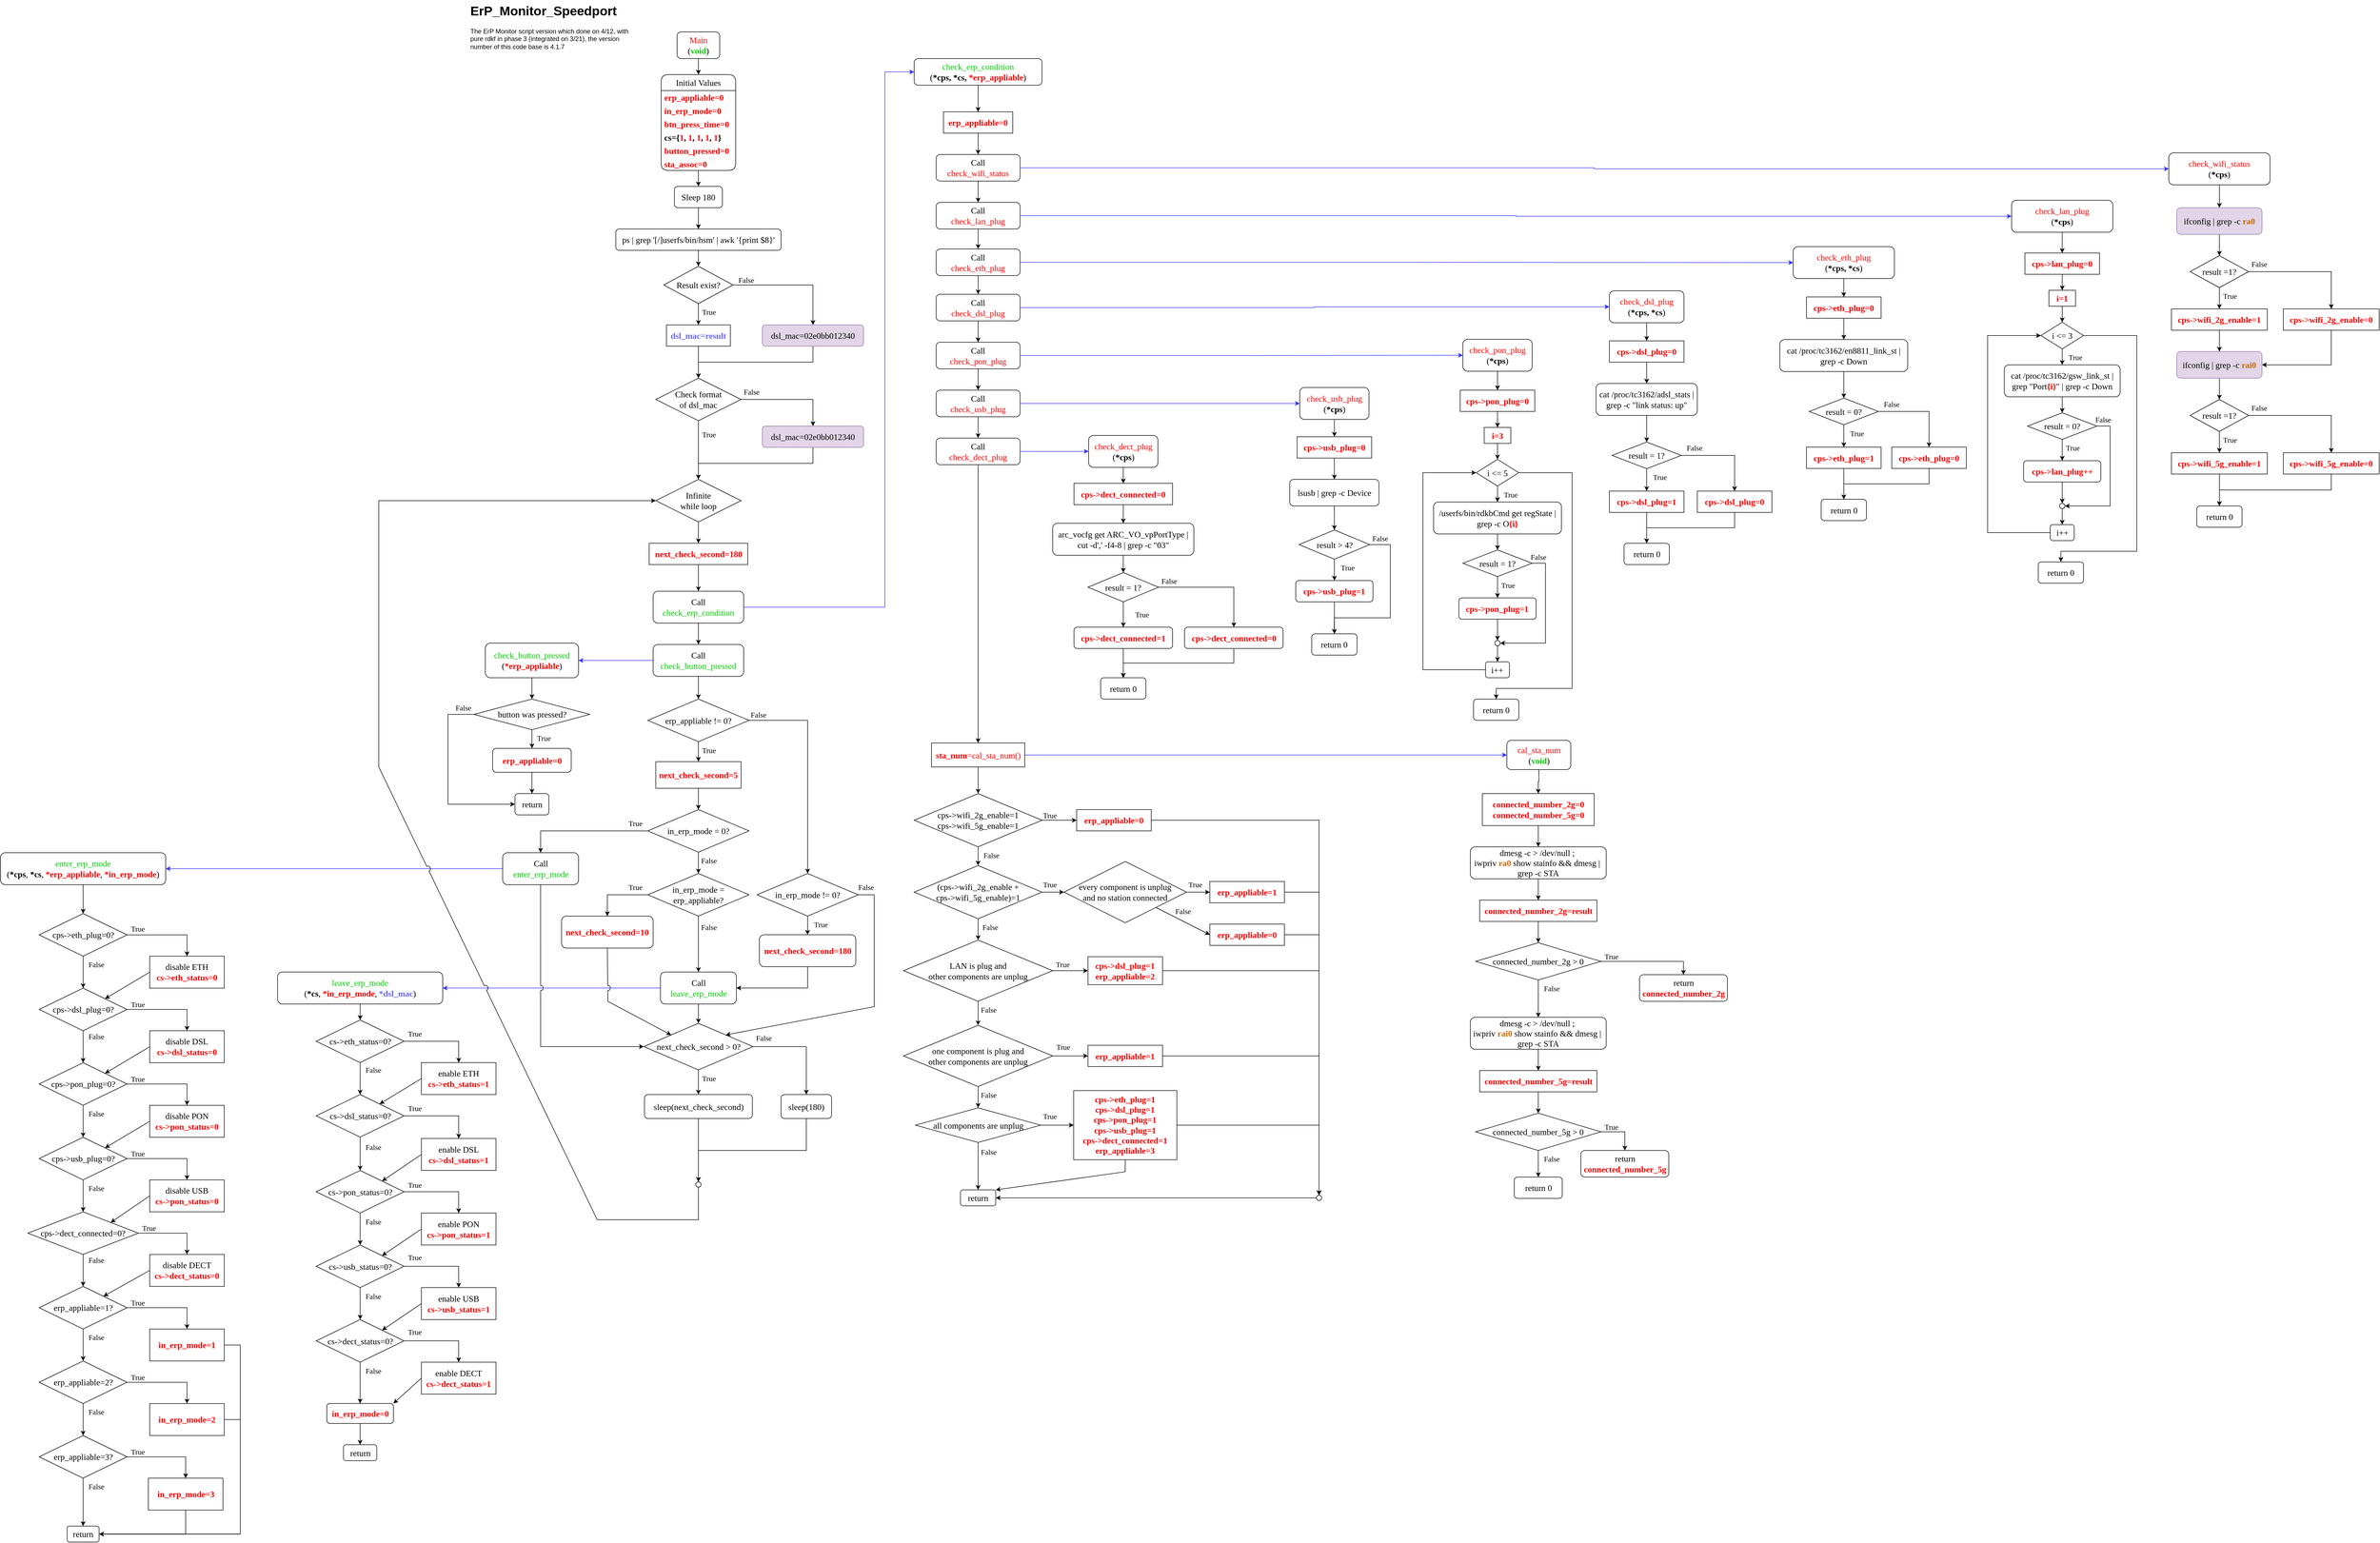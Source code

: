 <mxfile version="24.2.1" type="github">
  <diagram name="第1頁" id="Nsq2vE0gf4O-wGzf9qrE">
    <mxGraphModel dx="1695" dy="1000" grid="1" gridSize="10" guides="1" tooltips="1" connect="1" arrows="1" fold="1" page="1" pageScale="1" pageWidth="5500" pageHeight="5000" math="0" shadow="0">
      <root>
        <mxCell id="0" />
        <mxCell id="1" parent="0" />
        <mxCell id="mdeLrJrfzz5SEgivtXzU-1" value="&lt;h1 style=&quot;margin-top: 0px;&quot;&gt;ErP_Monitor_Speedport&lt;/h1&gt;&lt;p&gt;The ErP Monitor script version which done on 4/12, with pure rdkf in phase 3 (integrated on 3/21), the version number of this code base is 4.1.7&lt;/p&gt;" style="text;html=1;whiteSpace=wrap;overflow=hidden;rounded=0;" parent="1" vertex="1">
          <mxGeometry x="1370" y="30" width="300" height="120" as="geometry" />
        </mxCell>
        <mxCell id="mdeLrJrfzz5SEgivtXzU-20" style="edgeStyle=orthogonalEdgeStyle;rounded=0;orthogonalLoop=1;jettySize=auto;html=1;entryX=0.5;entryY=0;entryDx=0;entryDy=0;fontFamily=Times New Roman;fontSize=16;fontColor=default;" parent="1" source="mdeLrJrfzz5SEgivtXzU-2" target="mdeLrJrfzz5SEgivtXzU-10" edge="1">
          <mxGeometry relative="1" as="geometry" />
        </mxCell>
        <mxCell id="mdeLrJrfzz5SEgivtXzU-2" value="&lt;font color=&quot;#ff0000&quot;&gt;Main&lt;br&gt;&lt;/font&gt;(&lt;b&gt;&lt;font color=&quot;#00cc00&quot;&gt;void&lt;/font&gt;&lt;/b&gt;)" style="rounded=1;whiteSpace=wrap;html=1;fillColor=none;fontFamily=Times New Roman;fontSize=16;" parent="1" vertex="1">
          <mxGeometry x="1760" y="90" width="80" height="50" as="geometry" />
        </mxCell>
        <mxCell id="mdeLrJrfzz5SEgivtXzU-21" value="" style="edgeStyle=orthogonalEdgeStyle;rounded=0;orthogonalLoop=1;jettySize=auto;html=1;fontFamily=Times New Roman;fontSize=16;fontColor=default;" parent="1" source="mdeLrJrfzz5SEgivtXzU-10" target="mdeLrJrfzz5SEgivtXzU-18" edge="1">
          <mxGeometry relative="1" as="geometry" />
        </mxCell>
        <mxCell id="mdeLrJrfzz5SEgivtXzU-10" value="Initial Values" style="swimlane;fontStyle=0;childLayout=stackLayout;horizontal=1;startSize=30;horizontalStack=0;resizeParent=1;resizeParentMax=0;resizeLast=0;collapsible=1;marginBottom=0;whiteSpace=wrap;html=1;rounded=1;strokeColor=default;align=center;verticalAlign=middle;fontFamily=Times New Roman;fontSize=16;fontColor=default;fillColor=none;" parent="1" vertex="1">
          <mxGeometry x="1730" y="170" width="140" height="180" as="geometry">
            <mxRectangle x="375" y="150" width="130" height="30" as="alternateBounds" />
          </mxGeometry>
        </mxCell>
        <mxCell id="mdeLrJrfzz5SEgivtXzU-11" value="&lt;b style=&quot;color: rgb(255, 0, 0);&quot;&gt;erp_appliable=0&lt;/b&gt;" style="text;strokeColor=none;fillColor=none;align=left;verticalAlign=middle;spacingLeft=4;spacingRight=4;overflow=hidden;points=[[0,0.5],[1,0.5]];portConstraint=eastwest;rotatable=0;whiteSpace=wrap;html=1;fontFamily=Times New Roman;fontSize=16;fontColor=default;" parent="mdeLrJrfzz5SEgivtXzU-10" vertex="1">
          <mxGeometry y="30" width="140" height="25" as="geometry" />
        </mxCell>
        <mxCell id="mdeLrJrfzz5SEgivtXzU-12" value="&lt;b style=&quot;color: rgb(255, 0, 0);&quot;&gt;in_erp_mode=0&lt;/b&gt;" style="text;strokeColor=none;fillColor=none;align=left;verticalAlign=middle;spacingLeft=4;spacingRight=4;overflow=hidden;points=[[0,0.5],[1,0.5]];portConstraint=eastwest;rotatable=0;whiteSpace=wrap;html=1;fontFamily=Times New Roman;fontSize=16;fontColor=default;" parent="mdeLrJrfzz5SEgivtXzU-10" vertex="1">
          <mxGeometry y="55" width="140" height="25" as="geometry" />
        </mxCell>
        <mxCell id="mdeLrJrfzz5SEgivtXzU-13" value="&lt;b style=&quot;color: rgb(255, 0, 0);&quot;&gt;btn_press_time=0&lt;/b&gt;" style="text;strokeColor=none;fillColor=none;align=left;verticalAlign=middle;spacingLeft=4;spacingRight=4;overflow=hidden;points=[[0,0.5],[1,0.5]];portConstraint=eastwest;rotatable=0;whiteSpace=wrap;html=1;fontFamily=Times New Roman;fontSize=16;fontColor=default;" parent="mdeLrJrfzz5SEgivtXzU-10" vertex="1">
          <mxGeometry y="80" width="140" height="25" as="geometry" />
        </mxCell>
        <mxCell id="mdeLrJrfzz5SEgivtXzU-16" value="&lt;div&gt;&lt;b&gt;cs={&lt;/b&gt;&lt;font color=&quot;#ff0000&quot;&gt;&lt;b&gt;1&lt;/b&gt;&lt;/font&gt;&lt;b&gt;,&lt;/b&gt;&amp;nbsp;&lt;b style=&quot;color: rgb(255, 0, 0);&quot;&gt;1&lt;/b&gt;&lt;b&gt;,&amp;nbsp;&lt;/b&gt;&lt;b style=&quot;color: rgb(255, 0, 0);&quot;&gt;1&lt;/b&gt;&lt;b&gt;,&lt;/b&gt;&amp;nbsp;&lt;b style=&quot;color: rgb(255, 0, 0);&quot;&gt;1&lt;/b&gt;&lt;b&gt;,&lt;/b&gt;&amp;nbsp;&lt;b style=&quot;color: rgb(255, 0, 0);&quot;&gt;1&lt;/b&gt;&lt;b&gt;}&lt;/b&gt;&lt;/div&gt;" style="text;strokeColor=none;fillColor=none;align=left;verticalAlign=middle;spacingLeft=4;spacingRight=4;overflow=hidden;points=[[0,0.5],[1,0.5]];portConstraint=eastwest;rotatable=0;whiteSpace=wrap;html=1;fontFamily=Times New Roman;fontSize=16;fontColor=default;" parent="mdeLrJrfzz5SEgivtXzU-10" vertex="1">
          <mxGeometry y="105" width="140" height="25" as="geometry" />
        </mxCell>
        <mxCell id="mdeLrJrfzz5SEgivtXzU-15" value="&lt;b&gt;&lt;font color=&quot;#ff0000&quot;&gt;button_pressed=0&lt;/font&gt;&lt;/b&gt;" style="text;strokeColor=none;fillColor=none;align=left;verticalAlign=middle;spacingLeft=4;spacingRight=4;overflow=hidden;points=[[0,0.5],[1,0.5]];portConstraint=eastwest;rotatable=0;whiteSpace=wrap;html=1;fontFamily=Times New Roman;fontSize=16;fontColor=default;" parent="mdeLrJrfzz5SEgivtXzU-10" vertex="1">
          <mxGeometry y="130" width="140" height="25" as="geometry" />
        </mxCell>
        <mxCell id="mdeLrJrfzz5SEgivtXzU-14" value="&lt;b&gt;&lt;font color=&quot;#ff0000&quot;&gt;sta_assoc=0&lt;/font&gt;&lt;/b&gt;" style="text;strokeColor=none;fillColor=none;align=left;verticalAlign=middle;spacingLeft=4;spacingRight=4;overflow=hidden;points=[[0,0.5],[1,0.5]];portConstraint=eastwest;rotatable=0;whiteSpace=wrap;html=1;fontFamily=Times New Roman;fontSize=16;fontColor=default;" parent="mdeLrJrfzz5SEgivtXzU-10" vertex="1">
          <mxGeometry y="155" width="140" height="25" as="geometry" />
        </mxCell>
        <mxCell id="mdeLrJrfzz5SEgivtXzU-25" style="edgeStyle=orthogonalEdgeStyle;rounded=0;orthogonalLoop=1;jettySize=auto;html=1;fontFamily=Times New Roman;fontSize=16;fontColor=default;" parent="1" source="mdeLrJrfzz5SEgivtXzU-18" target="mdeLrJrfzz5SEgivtXzU-22" edge="1">
          <mxGeometry relative="1" as="geometry" />
        </mxCell>
        <mxCell id="mdeLrJrfzz5SEgivtXzU-18" value="Sleep 180" style="rounded=1;whiteSpace=wrap;html=1;strokeColor=default;align=center;verticalAlign=middle;fontFamily=Times New Roman;fontSize=16;fontColor=default;fillColor=none;" parent="1" vertex="1">
          <mxGeometry x="1755" y="380" width="90" height="40" as="geometry" />
        </mxCell>
        <mxCell id="mdeLrJrfzz5SEgivtXzU-26" style="edgeStyle=orthogonalEdgeStyle;rounded=0;orthogonalLoop=1;jettySize=auto;html=1;fontFamily=Times New Roman;fontSize=16;fontColor=default;" parent="1" source="mdeLrJrfzz5SEgivtXzU-22" target="mdeLrJrfzz5SEgivtXzU-23" edge="1">
          <mxGeometry relative="1" as="geometry" />
        </mxCell>
        <mxCell id="mdeLrJrfzz5SEgivtXzU-22" value="ps | grep &#39;[/]userfs/bin/hsm&#39; | awk &#39;{print $8}&#39;" style="rounded=1;whiteSpace=wrap;html=1;strokeColor=default;align=center;verticalAlign=middle;fontFamily=Times New Roman;fontSize=16;fontColor=default;fillColor=none;" parent="1" vertex="1">
          <mxGeometry x="1645" y="460" width="310" height="40" as="geometry" />
        </mxCell>
        <mxCell id="mdeLrJrfzz5SEgivtXzU-29" value="" style="edgeStyle=orthogonalEdgeStyle;rounded=0;orthogonalLoop=1;jettySize=auto;html=1;fontFamily=Times New Roman;fontSize=16;fontColor=default;" parent="1" source="mdeLrJrfzz5SEgivtXzU-23" target="mdeLrJrfzz5SEgivtXzU-27" edge="1">
          <mxGeometry relative="1" as="geometry" />
        </mxCell>
        <mxCell id="mdeLrJrfzz5SEgivtXzU-30" style="edgeStyle=orthogonalEdgeStyle;rounded=0;orthogonalLoop=1;jettySize=auto;html=1;entryX=0.5;entryY=0;entryDx=0;entryDy=0;fontFamily=Times New Roman;fontSize=16;fontColor=default;" parent="1" source="mdeLrJrfzz5SEgivtXzU-23" target="mdeLrJrfzz5SEgivtXzU-28" edge="1">
          <mxGeometry relative="1" as="geometry" />
        </mxCell>
        <mxCell id="mdeLrJrfzz5SEgivtXzU-23" value="Result exist?" style="rhombus;whiteSpace=wrap;html=1;rounded=0;strokeColor=default;align=center;verticalAlign=middle;fontFamily=Times New Roman;fontSize=16;fontColor=default;fillColor=none;" parent="1" vertex="1">
          <mxGeometry x="1735" y="530" width="130" height="70" as="geometry" />
        </mxCell>
        <mxCell id="mdeLrJrfzz5SEgivtXzU-34" style="edgeStyle=orthogonalEdgeStyle;rounded=0;orthogonalLoop=1;jettySize=auto;html=1;fontFamily=Times New Roman;fontSize=16;fontColor=default;" parent="1" source="mdeLrJrfzz5SEgivtXzU-27" target="mdeLrJrfzz5SEgivtXzU-33" edge="1">
          <mxGeometry relative="1" as="geometry" />
        </mxCell>
        <mxCell id="mdeLrJrfzz5SEgivtXzU-27" value="&lt;b&gt;&lt;font color=&quot;#6666ff&quot;&gt;dsl_mac=result&lt;/font&gt;&lt;/b&gt;" style="rounded=0;whiteSpace=wrap;html=1;strokeColor=default;align=center;verticalAlign=middle;fontFamily=Times New Roman;fontSize=16;fontColor=default;fillColor=none;" parent="1" vertex="1">
          <mxGeometry x="1740" y="640" width="120" height="40" as="geometry" />
        </mxCell>
        <mxCell id="mdeLrJrfzz5SEgivtXzU-40" style="edgeStyle=orthogonalEdgeStyle;rounded=0;orthogonalLoop=1;jettySize=auto;html=1;exitX=0.5;exitY=1;exitDx=0;exitDy=0;entryX=0.5;entryY=0;entryDx=0;entryDy=0;fontFamily=Times New Roman;fontSize=16;fontColor=default;" parent="1" source="mdeLrJrfzz5SEgivtXzU-28" target="mdeLrJrfzz5SEgivtXzU-33" edge="1">
          <mxGeometry relative="1" as="geometry" />
        </mxCell>
        <mxCell id="mdeLrJrfzz5SEgivtXzU-28" value="dsl_mac=02e0bb012340" style="rounded=1;whiteSpace=wrap;html=1;strokeColor=#9673a6;align=center;verticalAlign=middle;fontFamily=Times New Roman;fontSize=16;fillColor=#e1d5e7;" parent="1" vertex="1">
          <mxGeometry x="1920" y="640" width="190" height="40" as="geometry" />
        </mxCell>
        <mxCell id="mdeLrJrfzz5SEgivtXzU-31" value="&lt;font style=&quot;font-size: 14px;&quot;&gt;True&lt;/font&gt;" style="text;html=1;align=center;verticalAlign=middle;whiteSpace=wrap;rounded=0;fontFamily=Times New Roman;fontSize=16;fontColor=default;" parent="1" vertex="1">
          <mxGeometry x="1800" y="600" width="40" height="30" as="geometry" />
        </mxCell>
        <mxCell id="mdeLrJrfzz5SEgivtXzU-32" value="&lt;font style=&quot;font-size: 14px;&quot;&gt;False&lt;/font&gt;" style="text;html=1;align=center;verticalAlign=middle;whiteSpace=wrap;rounded=0;fontFamily=Times New Roman;fontSize=16;fontColor=default;" parent="1" vertex="1">
          <mxGeometry x="1870" y="540" width="40" height="30" as="geometry" />
        </mxCell>
        <mxCell id="mdeLrJrfzz5SEgivtXzU-37" value="" style="edgeStyle=orthogonalEdgeStyle;rounded=0;orthogonalLoop=1;jettySize=auto;html=1;fontFamily=Times New Roman;fontSize=16;fontColor=default;" parent="1" source="mdeLrJrfzz5SEgivtXzU-33" target="mdeLrJrfzz5SEgivtXzU-36" edge="1">
          <mxGeometry relative="1" as="geometry" />
        </mxCell>
        <mxCell id="mdeLrJrfzz5SEgivtXzU-39" style="edgeStyle=orthogonalEdgeStyle;rounded=0;orthogonalLoop=1;jettySize=auto;html=1;exitX=1;exitY=0.5;exitDx=0;exitDy=0;fontFamily=Times New Roman;fontSize=16;fontColor=default;" parent="1" source="mdeLrJrfzz5SEgivtXzU-33" target="mdeLrJrfzz5SEgivtXzU-38" edge="1">
          <mxGeometry relative="1" as="geometry" />
        </mxCell>
        <mxCell id="mdeLrJrfzz5SEgivtXzU-33" value="Check format&lt;div&gt;of dsl_mac&lt;/div&gt;" style="rhombus;whiteSpace=wrap;html=1;rounded=0;strokeColor=default;align=center;verticalAlign=middle;fontFamily=Times New Roman;fontSize=16;fontColor=default;fillColor=none;" parent="1" vertex="1">
          <mxGeometry x="1720" y="740" width="160" height="80" as="geometry" />
        </mxCell>
        <mxCell id="mdeLrJrfzz5SEgivtXzU-46" value="" style="edgeStyle=orthogonalEdgeStyle;rounded=0;orthogonalLoop=1;jettySize=auto;html=1;fontFamily=Times New Roman;fontSize=16;fontColor=default;" parent="1" source="mdeLrJrfzz5SEgivtXzU-36" target="mdeLrJrfzz5SEgivtXzU-44" edge="1">
          <mxGeometry relative="1" as="geometry" />
        </mxCell>
        <mxCell id="mdeLrJrfzz5SEgivtXzU-36" value="Infinite&lt;div&gt;while loop&lt;/div&gt;" style="rhombus;whiteSpace=wrap;html=1;rounded=0;strokeColor=default;align=center;verticalAlign=middle;fontFamily=Times New Roman;fontSize=16;fontColor=default;fillColor=none;" parent="1" vertex="1">
          <mxGeometry x="1720" y="930" width="160" height="80" as="geometry" />
        </mxCell>
        <mxCell id="mdeLrJrfzz5SEgivtXzU-43" style="edgeStyle=orthogonalEdgeStyle;rounded=0;orthogonalLoop=1;jettySize=auto;html=1;exitX=0.5;exitY=1;exitDx=0;exitDy=0;entryX=0.5;entryY=0;entryDx=0;entryDy=0;fontFamily=Times New Roman;fontSize=16;fontColor=default;" parent="1" source="mdeLrJrfzz5SEgivtXzU-38" target="mdeLrJrfzz5SEgivtXzU-36" edge="1">
          <mxGeometry relative="1" as="geometry" />
        </mxCell>
        <mxCell id="mdeLrJrfzz5SEgivtXzU-38" value="dsl_mac=02e0bb012340" style="rounded=1;whiteSpace=wrap;html=1;strokeColor=#9673a6;align=center;verticalAlign=middle;fontFamily=Times New Roman;fontSize=16;fillColor=#e1d5e7;" parent="1" vertex="1">
          <mxGeometry x="1920" y="830" width="190" height="40" as="geometry" />
        </mxCell>
        <mxCell id="mdeLrJrfzz5SEgivtXzU-41" value="&lt;font style=&quot;font-size: 14px;&quot;&gt;False&lt;/font&gt;" style="text;html=1;align=center;verticalAlign=middle;whiteSpace=wrap;rounded=0;fontFamily=Times New Roman;fontSize=16;fontColor=default;" parent="1" vertex="1">
          <mxGeometry x="1880" y="750" width="40" height="30" as="geometry" />
        </mxCell>
        <mxCell id="mdeLrJrfzz5SEgivtXzU-42" value="&lt;font style=&quot;font-size: 14px;&quot;&gt;True&lt;/font&gt;" style="text;html=1;align=center;verticalAlign=middle;whiteSpace=wrap;rounded=0;fontFamily=Times New Roman;fontSize=16;fontColor=default;" parent="1" vertex="1">
          <mxGeometry x="1800" y="830" width="40" height="30" as="geometry" />
        </mxCell>
        <mxCell id="mdeLrJrfzz5SEgivtXzU-47" value="" style="edgeStyle=orthogonalEdgeStyle;rounded=0;orthogonalLoop=1;jettySize=auto;html=1;fontFamily=Times New Roman;fontSize=16;fontColor=default;entryX=0.5;entryY=0;entryDx=0;entryDy=0;" parent="1" source="mdeLrJrfzz5SEgivtXzU-44" target="tM7zMn2vXdr_xEPv8OhA-171" edge="1">
          <mxGeometry relative="1" as="geometry">
            <mxPoint x="1800" y="1160.0" as="targetPoint" />
          </mxGeometry>
        </mxCell>
        <mxCell id="mdeLrJrfzz5SEgivtXzU-44" value="&lt;b&gt;&lt;font color=&quot;#ff0000&quot;&gt;next_check_second=180&lt;/font&gt;&lt;/b&gt;" style="rounded=0;whiteSpace=wrap;html=1;strokeColor=default;align=center;verticalAlign=middle;fontFamily=Times New Roman;fontSize=16;fontColor=default;fillColor=none;" parent="1" vertex="1">
          <mxGeometry x="1707.5" y="1050" width="185" height="40" as="geometry" />
        </mxCell>
        <mxCell id="mdeLrJrfzz5SEgivtXzU-75" style="edgeStyle=orthogonalEdgeStyle;rounded=0;orthogonalLoop=1;jettySize=auto;html=1;entryX=0;entryY=0.5;entryDx=0;entryDy=0;fontFamily=Times New Roman;fontSize=16;fontColor=default;exitX=1;exitY=0.5;exitDx=0;exitDy=0;fillColor=#b1ddf0;strokeColor=#3333FF;" parent="1" source="tM7zMn2vXdr_xEPv8OhA-171" target="mdeLrJrfzz5SEgivtXzU-48" edge="1">
          <mxGeometry relative="1" as="geometry">
            <Array as="points">
              <mxPoint x="2150" y="1170" />
              <mxPoint x="2150" y="165" />
            </Array>
            <mxPoint x="2040" y="1260" as="sourcePoint" />
          </mxGeometry>
        </mxCell>
        <mxCell id="DTvxYJGvdN0PS6yqOT3r-72" value="" style="edgeStyle=orthogonalEdgeStyle;rounded=0;orthogonalLoop=1;jettySize=auto;html=1;fontFamily=Helvetica;fontSize=12;fontColor=default;" parent="1" source="mdeLrJrfzz5SEgivtXzU-48" target="DTvxYJGvdN0PS6yqOT3r-71" edge="1">
          <mxGeometry relative="1" as="geometry" />
        </mxCell>
        <mxCell id="mdeLrJrfzz5SEgivtXzU-48" value="&lt;font color=&quot;#00cc00&quot;&gt;check_erp_condition&lt;/font&gt;&lt;br&gt;(&lt;b&gt;*cps, *cs, &lt;font color=&quot;#ff0000&quot;&gt;*erp_appliable&lt;/font&gt;&lt;/b&gt;)" style="rounded=1;whiteSpace=wrap;html=1;fillColor=none;fontFamily=Times New Roman;fontSize=16;" parent="1" vertex="1">
          <mxGeometry x="2205" y="140" width="240" height="50" as="geometry" />
        </mxCell>
        <mxCell id="mdeLrJrfzz5SEgivtXzU-58" value="" style="edgeStyle=orthogonalEdgeStyle;rounded=0;orthogonalLoop=1;jettySize=auto;html=1;fontFamily=Times New Roman;fontSize=16;fontColor=default;" parent="1" source="mdeLrJrfzz5SEgivtXzU-49" target="mdeLrJrfzz5SEgivtXzU-50" edge="1">
          <mxGeometry relative="1" as="geometry" />
        </mxCell>
        <mxCell id="mdeLrJrfzz5SEgivtXzU-49" value="&lt;font color=&quot;#ff0000&quot;&gt;check_wifi_status&lt;/font&gt;&lt;div&gt;(&lt;b&gt;*cps&lt;/b&gt;)&lt;/div&gt;" style="rounded=1;whiteSpace=wrap;html=1;strokeColor=default;align=center;verticalAlign=middle;fontFamily=Times New Roman;fontSize=16;fontColor=default;fillColor=none;" parent="1" vertex="1">
          <mxGeometry x="4560" y="317" width="190" height="60" as="geometry" />
        </mxCell>
        <mxCell id="mdeLrJrfzz5SEgivtXzU-59" value="" style="edgeStyle=orthogonalEdgeStyle;rounded=0;orthogonalLoop=1;jettySize=auto;html=1;fontFamily=Times New Roman;fontSize=16;fontColor=default;" parent="1" source="mdeLrJrfzz5SEgivtXzU-50" target="mdeLrJrfzz5SEgivtXzU-51" edge="1">
          <mxGeometry relative="1" as="geometry" />
        </mxCell>
        <mxCell id="mdeLrJrfzz5SEgivtXzU-50" value="ifconfig | grep -c &lt;b style=&quot;&quot;&gt;&lt;font color=&quot;#cc6600&quot;&gt;ra0&lt;/font&gt;&lt;/b&gt;" style="rounded=1;whiteSpace=wrap;html=1;strokeColor=#9673a6;align=center;verticalAlign=middle;fontFamily=Times New Roman;fontSize=16;fillColor=#e1d5e7;" parent="1" vertex="1">
          <mxGeometry x="4575" y="420" width="160" height="50" as="geometry" />
        </mxCell>
        <mxCell id="mdeLrJrfzz5SEgivtXzU-55" value="" style="edgeStyle=orthogonalEdgeStyle;rounded=0;orthogonalLoop=1;jettySize=auto;html=1;fontFamily=Times New Roman;fontSize=16;fontColor=default;" parent="1" source="mdeLrJrfzz5SEgivtXzU-51" target="mdeLrJrfzz5SEgivtXzU-53" edge="1">
          <mxGeometry relative="1" as="geometry" />
        </mxCell>
        <mxCell id="mdeLrJrfzz5SEgivtXzU-56" style="edgeStyle=orthogonalEdgeStyle;rounded=0;orthogonalLoop=1;jettySize=auto;html=1;exitX=1;exitY=0.5;exitDx=0;exitDy=0;entryX=0.5;entryY=0;entryDx=0;entryDy=0;fontFamily=Times New Roman;fontSize=16;fontColor=default;" parent="1" source="mdeLrJrfzz5SEgivtXzU-51" target="mdeLrJrfzz5SEgivtXzU-54" edge="1">
          <mxGeometry relative="1" as="geometry" />
        </mxCell>
        <mxCell id="mdeLrJrfzz5SEgivtXzU-51" value="result =1?" style="rhombus;whiteSpace=wrap;html=1;rounded=0;strokeColor=default;align=center;verticalAlign=middle;fontFamily=Times New Roman;fontSize=16;fontColor=default;fillColor=none;" parent="1" vertex="1">
          <mxGeometry x="4600" y="510" width="110" height="60" as="geometry" />
        </mxCell>
        <mxCell id="mdeLrJrfzz5SEgivtXzU-72" value="" style="edgeStyle=orthogonalEdgeStyle;rounded=0;orthogonalLoop=1;jettySize=auto;html=1;fontFamily=Times New Roman;fontSize=16;fontColor=default;" parent="1" source="mdeLrJrfzz5SEgivtXzU-53" target="mdeLrJrfzz5SEgivtXzU-64" edge="1">
          <mxGeometry relative="1" as="geometry" />
        </mxCell>
        <mxCell id="mdeLrJrfzz5SEgivtXzU-53" value="&lt;font color=&quot;#ff0000&quot;&gt;&lt;b&gt;cps&lt;/b&gt;&lt;/font&gt;&lt;b&gt;&lt;font color=&quot;#ff0000&quot;&gt;&lt;font face=&quot;Lucida Console&quot;&gt;-&amp;gt;&lt;/font&gt;&lt;/font&gt;&lt;/b&gt;&lt;font color=&quot;#ff0000&quot;&gt;&lt;b&gt;wifi_2g_enable=1&lt;/b&gt;&lt;/font&gt;" style="rounded=0;whiteSpace=wrap;html=1;strokeColor=default;align=center;verticalAlign=middle;fontFamily=Times New Roman;fontSize=16;fontColor=default;fillColor=none;" parent="1" vertex="1">
          <mxGeometry x="4565" y="610" width="180" height="40" as="geometry" />
        </mxCell>
        <mxCell id="mdeLrJrfzz5SEgivtXzU-112" style="edgeStyle=orthogonalEdgeStyle;rounded=0;orthogonalLoop=1;jettySize=auto;html=1;exitX=0.5;exitY=1;exitDx=0;exitDy=0;entryX=1;entryY=0.5;entryDx=0;entryDy=0;fontFamily=Times New Roman;fontSize=16;fontColor=default;" parent="1" source="mdeLrJrfzz5SEgivtXzU-54" target="mdeLrJrfzz5SEgivtXzU-64" edge="1">
          <mxGeometry relative="1" as="geometry" />
        </mxCell>
        <mxCell id="mdeLrJrfzz5SEgivtXzU-54" value="&lt;font color=&quot;#ff0000&quot;&gt;&lt;b&gt;cps&lt;/b&gt;&lt;/font&gt;&lt;b&gt;&lt;font color=&quot;#ff0000&quot;&gt;&lt;font face=&quot;Lucida Console&quot;&gt;-&amp;gt;&lt;/font&gt;&lt;/font&gt;&lt;/b&gt;&lt;font color=&quot;#ff0000&quot;&gt;&lt;b&gt;wifi_2g_enable=0&lt;/b&gt;&lt;/font&gt;" style="rounded=0;whiteSpace=wrap;html=1;strokeColor=default;align=center;verticalAlign=middle;fontFamily=Times New Roman;fontSize=16;fontColor=default;fillColor=none;" parent="1" vertex="1">
          <mxGeometry x="4775" y="610" width="180" height="40" as="geometry" />
        </mxCell>
        <mxCell id="mdeLrJrfzz5SEgivtXzU-60" value="&lt;font style=&quot;font-size: 14px;&quot;&gt;True&lt;/font&gt;" style="text;html=1;align=center;verticalAlign=middle;whiteSpace=wrap;rounded=0;fontFamily=Times New Roman;fontSize=16;fontColor=default;" parent="1" vertex="1">
          <mxGeometry x="4655" y="570" width="40" height="30" as="geometry" />
        </mxCell>
        <mxCell id="mdeLrJrfzz5SEgivtXzU-61" value="&lt;font style=&quot;font-size: 14px;&quot;&gt;False&lt;/font&gt;" style="text;html=1;align=center;verticalAlign=middle;whiteSpace=wrap;rounded=0;fontFamily=Times New Roman;fontSize=16;fontColor=default;" parent="1" vertex="1">
          <mxGeometry x="4710" y="510" width="40" height="30" as="geometry" />
        </mxCell>
        <mxCell id="mdeLrJrfzz5SEgivtXzU-63" value="" style="edgeStyle=orthogonalEdgeStyle;rounded=0;orthogonalLoop=1;jettySize=auto;html=1;fontFamily=Times New Roman;fontSize=16;fontColor=default;" parent="1" source="mdeLrJrfzz5SEgivtXzU-64" target="mdeLrJrfzz5SEgivtXzU-67" edge="1">
          <mxGeometry relative="1" as="geometry" />
        </mxCell>
        <mxCell id="mdeLrJrfzz5SEgivtXzU-64" value="ifconfig | grep -c &lt;b&gt;&lt;font color=&quot;#cc6600&quot;&gt;rai0&lt;/font&gt;&lt;/b&gt;" style="rounded=1;whiteSpace=wrap;html=1;strokeColor=#9673a6;align=center;verticalAlign=middle;fontFamily=Times New Roman;fontSize=16;fillColor=#e1d5e7;" parent="1" vertex="1">
          <mxGeometry x="4575" y="690" width="160" height="50" as="geometry" />
        </mxCell>
        <mxCell id="mdeLrJrfzz5SEgivtXzU-65" value="" style="edgeStyle=orthogonalEdgeStyle;rounded=0;orthogonalLoop=1;jettySize=auto;html=1;fontFamily=Times New Roman;fontSize=16;fontColor=default;" parent="1" source="mdeLrJrfzz5SEgivtXzU-67" target="mdeLrJrfzz5SEgivtXzU-68" edge="1">
          <mxGeometry relative="1" as="geometry" />
        </mxCell>
        <mxCell id="mdeLrJrfzz5SEgivtXzU-66" style="edgeStyle=orthogonalEdgeStyle;rounded=0;orthogonalLoop=1;jettySize=auto;html=1;exitX=1;exitY=0.5;exitDx=0;exitDy=0;entryX=0.5;entryY=0;entryDx=0;entryDy=0;fontFamily=Times New Roman;fontSize=16;fontColor=default;" parent="1" source="mdeLrJrfzz5SEgivtXzU-67" target="mdeLrJrfzz5SEgivtXzU-69" edge="1">
          <mxGeometry relative="1" as="geometry" />
        </mxCell>
        <mxCell id="mdeLrJrfzz5SEgivtXzU-67" value="result =1?" style="rhombus;whiteSpace=wrap;html=1;rounded=0;strokeColor=default;align=center;verticalAlign=middle;fontFamily=Times New Roman;fontSize=16;fontColor=default;fillColor=none;" parent="1" vertex="1">
          <mxGeometry x="4600" y="780" width="110" height="60" as="geometry" />
        </mxCell>
        <mxCell id="mdeLrJrfzz5SEgivtXzU-77" value="" style="edgeStyle=orthogonalEdgeStyle;rounded=0;orthogonalLoop=1;jettySize=auto;html=1;fontFamily=Times New Roman;fontSize=16;fontColor=default;" parent="1" source="mdeLrJrfzz5SEgivtXzU-68" target="mdeLrJrfzz5SEgivtXzU-76" edge="1">
          <mxGeometry relative="1" as="geometry" />
        </mxCell>
        <mxCell id="mdeLrJrfzz5SEgivtXzU-68" value="&lt;font color=&quot;#ff0000&quot;&gt;&lt;b&gt;cps&lt;/b&gt;&lt;/font&gt;&lt;b&gt;&lt;font color=&quot;#ff0000&quot;&gt;&lt;font face=&quot;Lucida Console&quot;&gt;-&amp;gt;&lt;/font&gt;&lt;/font&gt;&lt;/b&gt;&lt;font color=&quot;#ff0000&quot;&gt;&lt;b&gt;wifi_5g_enable=1&lt;/b&gt;&lt;/font&gt;" style="rounded=0;whiteSpace=wrap;html=1;strokeColor=default;align=center;verticalAlign=middle;fontFamily=Times New Roman;fontSize=16;fontColor=default;fillColor=none;" parent="1" vertex="1">
          <mxGeometry x="4565" y="880" width="180" height="40" as="geometry" />
        </mxCell>
        <mxCell id="mdeLrJrfzz5SEgivtXzU-78" style="edgeStyle=orthogonalEdgeStyle;rounded=0;orthogonalLoop=1;jettySize=auto;html=1;exitX=0.5;exitY=1;exitDx=0;exitDy=0;entryX=0.5;entryY=0;entryDx=0;entryDy=0;fontFamily=Times New Roman;fontSize=16;fontColor=default;" parent="1" source="mdeLrJrfzz5SEgivtXzU-69" target="mdeLrJrfzz5SEgivtXzU-76" edge="1">
          <mxGeometry relative="1" as="geometry" />
        </mxCell>
        <mxCell id="mdeLrJrfzz5SEgivtXzU-69" value="&lt;font color=&quot;#ff0000&quot;&gt;&lt;b&gt;cps&lt;/b&gt;&lt;/font&gt;&lt;b&gt;&lt;font color=&quot;#ff0000&quot;&gt;&lt;font face=&quot;Lucida Console&quot;&gt;-&amp;gt;&lt;/font&gt;&lt;/font&gt;&lt;/b&gt;&lt;font color=&quot;#ff0000&quot;&gt;&lt;b&gt;wifi_5g_enable=0&lt;/b&gt;&lt;/font&gt;" style="rounded=0;whiteSpace=wrap;html=1;strokeColor=default;align=center;verticalAlign=middle;fontFamily=Times New Roman;fontSize=16;fontColor=default;fillColor=none;" parent="1" vertex="1">
          <mxGeometry x="4775" y="880" width="180" height="40" as="geometry" />
        </mxCell>
        <mxCell id="mdeLrJrfzz5SEgivtXzU-70" value="&lt;font style=&quot;font-size: 14px;&quot;&gt;True&lt;/font&gt;" style="text;html=1;align=center;verticalAlign=middle;whiteSpace=wrap;rounded=0;fontFamily=Times New Roman;fontSize=16;fontColor=default;" parent="1" vertex="1">
          <mxGeometry x="4655" y="840" width="40" height="30" as="geometry" />
        </mxCell>
        <mxCell id="mdeLrJrfzz5SEgivtXzU-71" value="&lt;font style=&quot;font-size: 14px;&quot;&gt;False&lt;/font&gt;" style="text;html=1;align=center;verticalAlign=middle;whiteSpace=wrap;rounded=0;fontFamily=Times New Roman;fontSize=16;fontColor=default;" parent="1" vertex="1">
          <mxGeometry x="4710" y="780" width="40" height="30" as="geometry" />
        </mxCell>
        <mxCell id="mdeLrJrfzz5SEgivtXzU-76" value="return 0" style="rounded=1;whiteSpace=wrap;html=1;strokeColor=default;align=center;verticalAlign=middle;fontFamily=Times New Roman;fontSize=16;fontColor=default;fillColor=none;" parent="1" vertex="1">
          <mxGeometry x="4612.5" y="980" width="85" height="40" as="geometry" />
        </mxCell>
        <mxCell id="mdeLrJrfzz5SEgivtXzU-149" style="edgeStyle=orthogonalEdgeStyle;rounded=0;orthogonalLoop=1;jettySize=auto;html=1;exitX=0.5;exitY=1;exitDx=0;exitDy=0;entryX=0.5;entryY=0;entryDx=0;entryDy=0;fontFamily=Times New Roman;fontSize=16;fontColor=default;" parent="1" source="mdeLrJrfzz5SEgivtXzU-79" target="mdeLrJrfzz5SEgivtXzU-148" edge="1">
          <mxGeometry relative="1" as="geometry" />
        </mxCell>
        <mxCell id="mdeLrJrfzz5SEgivtXzU-79" value="&lt;font color=&quot;#ff0000&quot;&gt;check_lan_plug&lt;/font&gt;&lt;br&gt;&lt;div&gt;(&lt;b&gt;*cps&lt;/b&gt;)&lt;/div&gt;" style="rounded=1;whiteSpace=wrap;html=1;strokeColor=default;align=center;verticalAlign=middle;fontFamily=Times New Roman;fontSize=16;fontColor=default;fillColor=none;" parent="1" vertex="1">
          <mxGeometry x="4265" y="406" width="190" height="60" as="geometry" />
        </mxCell>
        <mxCell id="mdeLrJrfzz5SEgivtXzU-91" style="edgeStyle=orthogonalEdgeStyle;rounded=0;orthogonalLoop=1;jettySize=auto;html=1;exitX=0.5;exitY=1;exitDx=0;exitDy=0;entryX=0.5;entryY=0;entryDx=0;entryDy=0;fontFamily=Times New Roman;fontSize=16;fontColor=default;" parent="1" source="mdeLrJrfzz5SEgivtXzU-80" target="mdeLrJrfzz5SEgivtXzU-82" edge="1">
          <mxGeometry relative="1" as="geometry" />
        </mxCell>
        <mxCell id="mdeLrJrfzz5SEgivtXzU-151" style="edgeStyle=orthogonalEdgeStyle;rounded=0;orthogonalLoop=1;jettySize=auto;html=1;exitX=1;exitY=0.5;exitDx=0;exitDy=0;entryX=0.5;entryY=0;entryDx=0;entryDy=0;fontFamily=Times New Roman;fontSize=16;fontColor=default;" parent="1" source="mdeLrJrfzz5SEgivtXzU-80" target="mdeLrJrfzz5SEgivtXzU-103" edge="1">
          <mxGeometry relative="1" as="geometry">
            <Array as="points">
              <mxPoint x="4500" y="660" />
              <mxPoint x="4500" y="1065" />
              <mxPoint x="4358" y="1065" />
            </Array>
          </mxGeometry>
        </mxCell>
        <mxCell id="mdeLrJrfzz5SEgivtXzU-80" value="i &amp;lt;= 3" style="rhombus;whiteSpace=wrap;html=1;rounded=0;strokeColor=default;align=center;verticalAlign=middle;fontFamily=Times New Roman;fontSize=16;fontColor=default;fillColor=none;" parent="1" vertex="1">
          <mxGeometry x="4320" y="635" width="80" height="50" as="geometry" />
        </mxCell>
        <mxCell id="mdeLrJrfzz5SEgivtXzU-90" style="edgeStyle=orthogonalEdgeStyle;rounded=0;orthogonalLoop=1;jettySize=auto;html=1;exitX=0.5;exitY=1;exitDx=0;exitDy=0;entryX=0.5;entryY=0;entryDx=0;entryDy=0;fontFamily=Times New Roman;fontSize=16;fontColor=default;" parent="1" source="mdeLrJrfzz5SEgivtXzU-81" target="mdeLrJrfzz5SEgivtXzU-80" edge="1">
          <mxGeometry relative="1" as="geometry" />
        </mxCell>
        <mxCell id="mdeLrJrfzz5SEgivtXzU-81" value="&lt;b&gt;&lt;font color=&quot;#ff0000&quot;&gt;i=1&lt;/font&gt;&lt;/b&gt;" style="rounded=0;whiteSpace=wrap;html=1;strokeColor=default;align=center;verticalAlign=middle;fontFamily=Times New Roman;fontSize=16;fontColor=default;fillColor=none;" parent="1" vertex="1">
          <mxGeometry x="4335" y="575" width="50" height="30" as="geometry" />
        </mxCell>
        <mxCell id="mdeLrJrfzz5SEgivtXzU-92" style="edgeStyle=orthogonalEdgeStyle;rounded=0;orthogonalLoop=1;jettySize=auto;html=1;exitX=0.5;exitY=1;exitDx=0;exitDy=0;entryX=0.5;entryY=0;entryDx=0;entryDy=0;fontFamily=Times New Roman;fontSize=16;fontColor=default;" parent="1" source="mdeLrJrfzz5SEgivtXzU-82" target="mdeLrJrfzz5SEgivtXzU-83" edge="1">
          <mxGeometry relative="1" as="geometry" />
        </mxCell>
        <mxCell id="mdeLrJrfzz5SEgivtXzU-82" value="cat /proc/tc3162/gsw_link_st&lt;span style=&quot;background-color: initial;&quot;&gt;&amp;nbsp;| grep &quot;Port&lt;/span&gt;&lt;b style=&quot;background-color: initial;&quot;&gt;&lt;font color=&quot;#ff0000&quot;&gt;{i}&lt;/font&gt;&lt;/b&gt;&lt;span style=&quot;background-color: initial;&quot;&gt;&quot; | grep -c Down&lt;/span&gt;" style="rounded=1;whiteSpace=wrap;html=1;strokeColor=default;align=center;verticalAlign=middle;fontFamily=Times New Roman;fontSize=16;fontColor=default;fillColor=none;" parent="1" vertex="1">
          <mxGeometry x="4251.25" y="715" width="217.5" height="60" as="geometry" />
        </mxCell>
        <mxCell id="mdeLrJrfzz5SEgivtXzU-86" value="" style="edgeStyle=orthogonalEdgeStyle;rounded=0;orthogonalLoop=1;jettySize=auto;html=1;fontFamily=Times New Roman;fontSize=16;fontColor=default;" parent="1" source="mdeLrJrfzz5SEgivtXzU-83" target="mdeLrJrfzz5SEgivtXzU-85" edge="1">
          <mxGeometry relative="1" as="geometry" />
        </mxCell>
        <mxCell id="mdeLrJrfzz5SEgivtXzU-94" style="edgeStyle=orthogonalEdgeStyle;rounded=0;orthogonalLoop=1;jettySize=auto;html=1;exitX=1;exitY=0.5;exitDx=0;exitDy=0;entryX=1;entryY=0.5;entryDx=0;entryDy=0;fontFamily=Times New Roman;fontSize=16;fontColor=default;" parent="1" source="mdeLrJrfzz5SEgivtXzU-83" target="mdeLrJrfzz5SEgivtXzU-84" edge="1">
          <mxGeometry relative="1" as="geometry">
            <Array as="points">
              <mxPoint x="4450" y="830" />
              <mxPoint x="4450" y="980" />
            </Array>
          </mxGeometry>
        </mxCell>
        <mxCell id="mdeLrJrfzz5SEgivtXzU-83" value="result = 0?" style="rhombus;whiteSpace=wrap;html=1;rounded=0;strokeColor=default;align=center;verticalAlign=middle;fontFamily=Times New Roman;fontSize=16;fontColor=default;fillColor=none;" parent="1" vertex="1">
          <mxGeometry x="4295" y="805" width="130" height="50" as="geometry" />
        </mxCell>
        <mxCell id="mdeLrJrfzz5SEgivtXzU-100" style="edgeStyle=orthogonalEdgeStyle;rounded=0;orthogonalLoop=1;jettySize=auto;html=1;exitX=0.5;exitY=1;exitDx=0;exitDy=0;entryX=0.5;entryY=0;entryDx=0;entryDy=0;fontFamily=Times New Roman;fontSize=16;fontColor=default;" parent="1" source="mdeLrJrfzz5SEgivtXzU-84" target="mdeLrJrfzz5SEgivtXzU-99" edge="1">
          <mxGeometry relative="1" as="geometry" />
        </mxCell>
        <mxCell id="mdeLrJrfzz5SEgivtXzU-84" value="" style="ellipse;whiteSpace=wrap;html=1;aspect=fixed;rounded=0;strokeColor=default;align=center;verticalAlign=middle;fontFamily=Times New Roman;fontSize=16;fontColor=default;fillColor=none;" parent="1" vertex="1">
          <mxGeometry x="4355" y="975" width="10" height="10" as="geometry" />
        </mxCell>
        <mxCell id="mdeLrJrfzz5SEgivtXzU-93" style="edgeStyle=orthogonalEdgeStyle;rounded=0;orthogonalLoop=1;jettySize=auto;html=1;exitX=0.5;exitY=1;exitDx=0;exitDy=0;entryX=0.5;entryY=0;entryDx=0;entryDy=0;fontFamily=Times New Roman;fontSize=16;fontColor=default;" parent="1" source="mdeLrJrfzz5SEgivtXzU-85" target="mdeLrJrfzz5SEgivtXzU-84" edge="1">
          <mxGeometry relative="1" as="geometry" />
        </mxCell>
        <mxCell id="mdeLrJrfzz5SEgivtXzU-85" value="&lt;b&gt;&lt;font color=&quot;#ff0000&quot;&gt;cps&lt;/font&gt;&lt;/b&gt;&lt;b&gt;&lt;font color=&quot;#ff0000&quot;&gt;&lt;font face=&quot;Lucida Console&quot;&gt;-&amp;gt;&lt;/font&gt;&lt;/font&gt;&lt;/b&gt;&lt;b&gt;&lt;font color=&quot;#ff0000&quot;&gt;lan_plug++&lt;/font&gt;&lt;/b&gt;" style="rounded=1;whiteSpace=wrap;html=1;strokeColor=default;align=center;verticalAlign=middle;fontFamily=Times New Roman;fontSize=16;fontColor=default;fillColor=none;" parent="1" vertex="1">
          <mxGeometry x="4287.5" y="895" width="145" height="40" as="geometry" />
        </mxCell>
        <mxCell id="mdeLrJrfzz5SEgivtXzU-87" value="&lt;font style=&quot;font-size: 14px;&quot;&gt;True&lt;/font&gt;" style="text;html=1;align=center;verticalAlign=middle;whiteSpace=wrap;rounded=0;fontFamily=Times New Roman;fontSize=16;fontColor=default;" parent="1" vertex="1">
          <mxGeometry x="4360" y="855" width="40" height="30" as="geometry" />
        </mxCell>
        <mxCell id="mdeLrJrfzz5SEgivtXzU-95" value="&lt;font style=&quot;font-size: 14px;&quot;&gt;False&lt;/font&gt;" style="text;html=1;align=center;verticalAlign=middle;whiteSpace=wrap;rounded=0;fontFamily=Times New Roman;fontSize=16;fontColor=default;" parent="1" vertex="1">
          <mxGeometry x="4417" y="802" width="40" height="30" as="geometry" />
        </mxCell>
        <mxCell id="mdeLrJrfzz5SEgivtXzU-101" style="edgeStyle=orthogonalEdgeStyle;rounded=0;orthogonalLoop=1;jettySize=auto;html=1;exitX=0;exitY=0.5;exitDx=0;exitDy=0;entryX=0;entryY=0.5;entryDx=0;entryDy=0;fontFamily=Times New Roman;fontSize=16;fontColor=default;" parent="1" source="mdeLrJrfzz5SEgivtXzU-99" target="mdeLrJrfzz5SEgivtXzU-80" edge="1">
          <mxGeometry relative="1" as="geometry">
            <Array as="points">
              <mxPoint x="4220" y="1030" />
              <mxPoint x="4220" y="660" />
            </Array>
          </mxGeometry>
        </mxCell>
        <mxCell id="mdeLrJrfzz5SEgivtXzU-99" value="i++" style="rounded=1;whiteSpace=wrap;html=1;strokeColor=default;align=center;verticalAlign=middle;fontFamily=Times New Roman;fontSize=16;fontColor=default;fillColor=none;" parent="1" vertex="1">
          <mxGeometry x="4337.5" y="1015" width="45" height="30" as="geometry" />
        </mxCell>
        <mxCell id="mdeLrJrfzz5SEgivtXzU-102" value="&lt;font style=&quot;font-size: 14px;&quot;&gt;True&lt;/font&gt;" style="text;html=1;align=center;verticalAlign=middle;whiteSpace=wrap;rounded=0;fontFamily=Times New Roman;fontSize=16;fontColor=default;" parent="1" vertex="1">
          <mxGeometry x="4365" y="685" width="40" height="30" as="geometry" />
        </mxCell>
        <mxCell id="mdeLrJrfzz5SEgivtXzU-103" value="return 0" style="rounded=1;whiteSpace=wrap;html=1;strokeColor=default;align=center;verticalAlign=middle;fontFamily=Times New Roman;fontSize=16;fontColor=default;fillColor=none;" parent="1" vertex="1">
          <mxGeometry x="4315" y="1085" width="85" height="40" as="geometry" />
        </mxCell>
        <mxCell id="DTvxYJGvdN0PS6yqOT3r-1" style="edgeStyle=orthogonalEdgeStyle;rounded=0;orthogonalLoop=1;jettySize=auto;html=1;exitX=0.5;exitY=1;exitDx=0;exitDy=0;entryX=0.5;entryY=0;entryDx=0;entryDy=0;" parent="1" source="mdeLrJrfzz5SEgivtXzU-107" target="mdeLrJrfzz5SEgivtXzU-154" edge="1">
          <mxGeometry relative="1" as="geometry" />
        </mxCell>
        <mxCell id="mdeLrJrfzz5SEgivtXzU-107" value="&lt;font color=&quot;#ff0000&quot;&gt;check_eth_plug&lt;/font&gt;&lt;br&gt;&lt;div&gt;(&lt;b&gt;*cps, *cs&lt;/b&gt;)&lt;/div&gt;" style="rounded=1;whiteSpace=wrap;html=1;strokeColor=default;align=center;verticalAlign=middle;fontFamily=Times New Roman;fontSize=16;fontColor=default;fillColor=none;" parent="1" vertex="1">
          <mxGeometry x="3855" y="493" width="190" height="60" as="geometry" />
        </mxCell>
        <mxCell id="mdeLrJrfzz5SEgivtXzU-124" style="edgeStyle=orthogonalEdgeStyle;rounded=0;orthogonalLoop=1;jettySize=auto;html=1;exitX=0.5;exitY=1;exitDx=0;exitDy=0;entryX=0.5;entryY=0;entryDx=0;entryDy=0;fontFamily=Times New Roman;fontSize=16;fontColor=default;" parent="1" source="mdeLrJrfzz5SEgivtXzU-110" target="mdeLrJrfzz5SEgivtXzU-111" edge="1">
          <mxGeometry relative="1" as="geometry" />
        </mxCell>
        <mxCell id="mdeLrJrfzz5SEgivtXzU-110" value="cat /proc/tc3162/en8811_link_st | grep -c Down" style="rounded=1;whiteSpace=wrap;html=1;strokeColor=default;align=center;verticalAlign=middle;fontFamily=Times New Roman;fontSize=16;fontColor=default;fillColor=none;" parent="1" vertex="1">
          <mxGeometry x="3830" y="667.5" width="240" height="60" as="geometry" />
        </mxCell>
        <mxCell id="mdeLrJrfzz5SEgivtXzU-116" value="" style="edgeStyle=orthogonalEdgeStyle;rounded=0;orthogonalLoop=1;jettySize=auto;html=1;fontFamily=Times New Roman;fontSize=16;fontColor=default;" parent="1" source="mdeLrJrfzz5SEgivtXzU-111" target="mdeLrJrfzz5SEgivtXzU-114" edge="1">
          <mxGeometry relative="1" as="geometry" />
        </mxCell>
        <mxCell id="mdeLrJrfzz5SEgivtXzU-119" style="edgeStyle=orthogonalEdgeStyle;rounded=0;orthogonalLoop=1;jettySize=auto;html=1;exitX=1;exitY=0.5;exitDx=0;exitDy=0;entryX=0.5;entryY=0;entryDx=0;entryDy=0;fontFamily=Times New Roman;fontSize=16;fontColor=default;" parent="1" source="mdeLrJrfzz5SEgivtXzU-111" target="mdeLrJrfzz5SEgivtXzU-115" edge="1">
          <mxGeometry relative="1" as="geometry" />
        </mxCell>
        <mxCell id="mdeLrJrfzz5SEgivtXzU-111" value="result = 0?" style="rhombus;whiteSpace=wrap;html=1;rounded=0;strokeColor=default;align=center;verticalAlign=middle;fontFamily=Times New Roman;fontSize=16;fontColor=default;fillColor=none;" parent="1" vertex="1">
          <mxGeometry x="3885" y="777.5" width="130" height="50" as="geometry" />
        </mxCell>
        <mxCell id="mdeLrJrfzz5SEgivtXzU-121" value="" style="edgeStyle=orthogonalEdgeStyle;rounded=0;orthogonalLoop=1;jettySize=auto;html=1;fontFamily=Times New Roman;fontSize=16;fontColor=default;" parent="1" source="mdeLrJrfzz5SEgivtXzU-114" target="mdeLrJrfzz5SEgivtXzU-120" edge="1">
          <mxGeometry relative="1" as="geometry" />
        </mxCell>
        <mxCell id="mdeLrJrfzz5SEgivtXzU-114" value="&lt;b&gt;&lt;font color=&quot;#ff0000&quot;&gt;cps&lt;/font&gt;&lt;/b&gt;&lt;b&gt;&lt;font color=&quot;#ff0000&quot;&gt;&lt;font face=&quot;Lucida Console&quot;&gt;-&amp;gt;&lt;/font&gt;&lt;/font&gt;&lt;/b&gt;&lt;b&gt;&lt;font color=&quot;#ff0000&quot;&gt;eth_plug=1&lt;/font&gt;&lt;/b&gt;" style="rounded=0;whiteSpace=wrap;html=1;strokeColor=default;align=center;verticalAlign=middle;fontFamily=Times New Roman;fontSize=16;fontColor=default;fillColor=none;" parent="1" vertex="1">
          <mxGeometry x="3880" y="869.5" width="140" height="40" as="geometry" />
        </mxCell>
        <mxCell id="mdeLrJrfzz5SEgivtXzU-122" style="edgeStyle=orthogonalEdgeStyle;rounded=0;orthogonalLoop=1;jettySize=auto;html=1;exitX=0.5;exitY=1;exitDx=0;exitDy=0;entryX=0.5;entryY=0;entryDx=0;entryDy=0;fontFamily=Times New Roman;fontSize=16;fontColor=default;" parent="1" source="mdeLrJrfzz5SEgivtXzU-115" target="mdeLrJrfzz5SEgivtXzU-120" edge="1">
          <mxGeometry relative="1" as="geometry" />
        </mxCell>
        <mxCell id="mdeLrJrfzz5SEgivtXzU-115" value="&lt;b&gt;&lt;font color=&quot;#ff0000&quot;&gt;cps&lt;/font&gt;&lt;/b&gt;&lt;b&gt;&lt;font color=&quot;#ff0000&quot;&gt;&lt;font face=&quot;Lucida Console&quot;&gt;-&amp;gt;&lt;/font&gt;&lt;/font&gt;&lt;/b&gt;&lt;b&gt;&lt;font color=&quot;#ff0000&quot;&gt;eth_plug=0&lt;/font&gt;&lt;/b&gt;" style="rounded=0;whiteSpace=wrap;html=1;strokeColor=default;align=center;verticalAlign=middle;fontFamily=Times New Roman;fontSize=16;fontColor=default;fillColor=none;" parent="1" vertex="1">
          <mxGeometry x="4040" y="869.5" width="140" height="40" as="geometry" />
        </mxCell>
        <mxCell id="mdeLrJrfzz5SEgivtXzU-117" value="&lt;font style=&quot;font-size: 14px;&quot;&gt;True&lt;/font&gt;" style="text;html=1;align=center;verticalAlign=middle;whiteSpace=wrap;rounded=0;fontFamily=Times New Roman;fontSize=16;fontColor=default;" parent="1" vertex="1">
          <mxGeometry x="3955" y="827.5" width="40" height="30" as="geometry" />
        </mxCell>
        <mxCell id="mdeLrJrfzz5SEgivtXzU-118" value="&lt;font style=&quot;font-size: 14px;&quot;&gt;False&lt;/font&gt;" style="text;html=1;align=center;verticalAlign=middle;whiteSpace=wrap;rounded=0;fontFamily=Times New Roman;fontSize=16;fontColor=default;" parent="1" vertex="1">
          <mxGeometry x="4020" y="772.5" width="40" height="30" as="geometry" />
        </mxCell>
        <mxCell id="mdeLrJrfzz5SEgivtXzU-120" value="return 0" style="rounded=1;whiteSpace=wrap;html=1;strokeColor=default;align=center;verticalAlign=middle;fontFamily=Times New Roman;fontSize=16;fontColor=default;fillColor=none;" parent="1" vertex="1">
          <mxGeometry x="3907.5" y="967.5" width="85" height="40" as="geometry" />
        </mxCell>
        <mxCell id="DTvxYJGvdN0PS6yqOT3r-4" value="" style="edgeStyle=orthogonalEdgeStyle;rounded=0;orthogonalLoop=1;jettySize=auto;html=1;" parent="1" source="mdeLrJrfzz5SEgivtXzU-128" target="DTvxYJGvdN0PS6yqOT3r-3" edge="1">
          <mxGeometry relative="1" as="geometry" />
        </mxCell>
        <mxCell id="mdeLrJrfzz5SEgivtXzU-128" value="&lt;font color=&quot;#ff0000&quot;&gt;check_dsl_plug&lt;/font&gt;&lt;div&gt;(&lt;b style=&quot;background-color: initial;&quot;&gt;*cps, *cs&lt;/b&gt;&lt;span style=&quot;background-color: initial;&quot;&gt;)&lt;/span&gt;&lt;/div&gt;" style="rounded=1;whiteSpace=wrap;html=1;strokeColor=default;align=center;verticalAlign=middle;fontFamily=Times New Roman;fontSize=16;fontColor=default;fillColor=none;" parent="1" vertex="1">
          <mxGeometry x="3510" y="576" width="140" height="60" as="geometry" />
        </mxCell>
        <mxCell id="mdeLrJrfzz5SEgivtXzU-144" style="edgeStyle=orthogonalEdgeStyle;rounded=0;orthogonalLoop=1;jettySize=auto;html=1;exitX=0.5;exitY=1;exitDx=0;exitDy=0;entryX=0.5;entryY=0;entryDx=0;entryDy=0;fontFamily=Times New Roman;fontSize=16;fontColor=default;" parent="1" source="mdeLrJrfzz5SEgivtXzU-130" target="mdeLrJrfzz5SEgivtXzU-131" edge="1">
          <mxGeometry relative="1" as="geometry" />
        </mxCell>
        <mxCell id="mdeLrJrfzz5SEgivtXzU-130" value="cat /proc/tc3162/adsl_stats | grep -c &quot;link status: up&quot;" style="rounded=1;whiteSpace=wrap;html=1;strokeColor=default;align=center;verticalAlign=middle;fontFamily=Times New Roman;fontSize=16;fontColor=default;fillColor=none;" parent="1" vertex="1">
          <mxGeometry x="3485" y="750" width="190" height="60" as="geometry" />
        </mxCell>
        <mxCell id="mdeLrJrfzz5SEgivtXzU-134" value="" style="edgeStyle=orthogonalEdgeStyle;rounded=0;orthogonalLoop=1;jettySize=auto;html=1;fontFamily=Times New Roman;fontSize=16;fontColor=default;" parent="1" source="mdeLrJrfzz5SEgivtXzU-131" target="mdeLrJrfzz5SEgivtXzU-132" edge="1">
          <mxGeometry relative="1" as="geometry" />
        </mxCell>
        <mxCell id="mdeLrJrfzz5SEgivtXzU-135" style="edgeStyle=orthogonalEdgeStyle;rounded=0;orthogonalLoop=1;jettySize=auto;html=1;exitX=1;exitY=0.5;exitDx=0;exitDy=0;entryX=0.5;entryY=0;entryDx=0;entryDy=0;fontFamily=Times New Roman;fontSize=16;fontColor=default;" parent="1" source="mdeLrJrfzz5SEgivtXzU-131" target="mdeLrJrfzz5SEgivtXzU-133" edge="1">
          <mxGeometry relative="1" as="geometry" />
        </mxCell>
        <mxCell id="mdeLrJrfzz5SEgivtXzU-131" value="result = 1?" style="rhombus;whiteSpace=wrap;html=1;rounded=0;strokeColor=default;align=center;verticalAlign=middle;fontFamily=Times New Roman;fontSize=16;fontColor=default;fillColor=none;" parent="1" vertex="1">
          <mxGeometry x="3515" y="860" width="130" height="50" as="geometry" />
        </mxCell>
        <mxCell id="mdeLrJrfzz5SEgivtXzU-139" style="edgeStyle=orthogonalEdgeStyle;rounded=0;orthogonalLoop=1;jettySize=auto;html=1;entryX=0.5;entryY=0;entryDx=0;entryDy=0;fontFamily=Times New Roman;fontSize=16;fontColor=default;" parent="1" source="mdeLrJrfzz5SEgivtXzU-132" target="mdeLrJrfzz5SEgivtXzU-138" edge="1">
          <mxGeometry relative="1" as="geometry" />
        </mxCell>
        <mxCell id="mdeLrJrfzz5SEgivtXzU-132" value="&lt;font style=&quot;&quot; color=&quot;#ff0000&quot;&gt;&lt;b&gt;cps&lt;/b&gt;&lt;/font&gt;&lt;b&gt;&lt;font color=&quot;#ff0000&quot;&gt;&lt;font face=&quot;Lucida Console&quot;&gt;-&amp;gt;&lt;/font&gt;&lt;/font&gt;&lt;/b&gt;&lt;font style=&quot;&quot; color=&quot;#ff0000&quot;&gt;&lt;b&gt;dsl_plug=1&lt;/b&gt;&lt;/font&gt;" style="rounded=0;whiteSpace=wrap;html=1;strokeColor=default;align=center;verticalAlign=middle;fontFamily=Times New Roman;fontSize=16;fontColor=default;fillColor=none;" parent="1" vertex="1">
          <mxGeometry x="3510" y="952" width="140" height="40" as="geometry" />
        </mxCell>
        <mxCell id="mdeLrJrfzz5SEgivtXzU-142" style="edgeStyle=orthogonalEdgeStyle;rounded=0;orthogonalLoop=1;jettySize=auto;html=1;exitX=0.5;exitY=1;exitDx=0;exitDy=0;entryX=0.5;entryY=0;entryDx=0;entryDy=0;fontFamily=Times New Roman;fontSize=16;fontColor=default;" parent="1" source="mdeLrJrfzz5SEgivtXzU-133" target="mdeLrJrfzz5SEgivtXzU-138" edge="1">
          <mxGeometry relative="1" as="geometry" />
        </mxCell>
        <mxCell id="mdeLrJrfzz5SEgivtXzU-133" value="&lt;font style=&quot;&quot; color=&quot;#ff0000&quot;&gt;&lt;b&gt;cps&lt;/b&gt;&lt;/font&gt;&lt;b&gt;&lt;font color=&quot;#ff0000&quot;&gt;&lt;font face=&quot;Lucida Console&quot;&gt;-&amp;gt;&lt;/font&gt;&lt;/font&gt;&lt;/b&gt;&lt;font style=&quot;&quot; color=&quot;#ff0000&quot;&gt;&lt;b&gt;dsl_plug=0&lt;/b&gt;&lt;/font&gt;" style="rounded=0;whiteSpace=wrap;html=1;strokeColor=default;align=center;verticalAlign=middle;fontFamily=Times New Roman;fontSize=16;fontColor=default;fillColor=none;" parent="1" vertex="1">
          <mxGeometry x="3675" y="952" width="140" height="40" as="geometry" />
        </mxCell>
        <mxCell id="mdeLrJrfzz5SEgivtXzU-136" value="&lt;font style=&quot;font-size: 14px;&quot;&gt;True&lt;/font&gt;" style="text;html=1;align=center;verticalAlign=middle;whiteSpace=wrap;rounded=0;fontFamily=Times New Roman;fontSize=16;fontColor=default;" parent="1" vertex="1">
          <mxGeometry x="3585" y="910" width="40" height="30" as="geometry" />
        </mxCell>
        <mxCell id="mdeLrJrfzz5SEgivtXzU-137" value="&lt;font style=&quot;font-size: 14px;&quot;&gt;False&lt;/font&gt;" style="text;html=1;align=center;verticalAlign=middle;whiteSpace=wrap;rounded=0;fontFamily=Times New Roman;fontSize=16;fontColor=default;" parent="1" vertex="1">
          <mxGeometry x="3650" y="855" width="40" height="30" as="geometry" />
        </mxCell>
        <mxCell id="mdeLrJrfzz5SEgivtXzU-138" value="return 0" style="rounded=1;whiteSpace=wrap;html=1;strokeColor=default;align=center;verticalAlign=middle;fontFamily=Times New Roman;fontSize=16;fontColor=default;fillColor=none;" parent="1" vertex="1">
          <mxGeometry x="3537.5" y="1050" width="85" height="40" as="geometry" />
        </mxCell>
        <mxCell id="DTvxYJGvdN0PS6yqOT3r-30" style="edgeStyle=orthogonalEdgeStyle;rounded=0;orthogonalLoop=1;jettySize=auto;html=1;exitX=0.5;exitY=1;exitDx=0;exitDy=0;entryX=0.5;entryY=0;entryDx=0;entryDy=0;" parent="1" source="mdeLrJrfzz5SEgivtXzU-147" target="DTvxYJGvdN0PS6yqOT3r-7" edge="1">
          <mxGeometry relative="1" as="geometry" />
        </mxCell>
        <mxCell id="mdeLrJrfzz5SEgivtXzU-147" value="&lt;font color=&quot;#ff0000&quot;&gt;check_pon_plug&lt;/font&gt;&lt;div&gt;(&lt;b style=&quot;background-color: initial;&quot;&gt;*cps&lt;/b&gt;&lt;span style=&quot;background-color: initial;&quot;&gt;)&lt;/span&gt;&lt;/div&gt;" style="rounded=1;whiteSpace=wrap;html=1;strokeColor=default;align=center;verticalAlign=middle;fontFamily=Times New Roman;fontSize=16;fontColor=default;fillColor=none;" parent="1" vertex="1">
          <mxGeometry x="3234.98" y="667" width="130" height="60" as="geometry" />
        </mxCell>
        <mxCell id="mdeLrJrfzz5SEgivtXzU-150" style="edgeStyle=orthogonalEdgeStyle;rounded=0;orthogonalLoop=1;jettySize=auto;html=1;exitX=0.5;exitY=1;exitDx=0;exitDy=0;entryX=0.5;entryY=0;entryDx=0;entryDy=0;fontFamily=Times New Roman;fontSize=16;fontColor=default;" parent="1" source="mdeLrJrfzz5SEgivtXzU-148" target="mdeLrJrfzz5SEgivtXzU-81" edge="1">
          <mxGeometry relative="1" as="geometry" />
        </mxCell>
        <mxCell id="mdeLrJrfzz5SEgivtXzU-148" value="&lt;b&gt;&lt;font color=&quot;#ff0000&quot;&gt;cps&lt;font face=&quot;Lucida Console&quot;&gt;-&amp;gt;&lt;/font&gt;lan_plug=0&lt;/font&gt;&lt;/b&gt;" style="rounded=0;whiteSpace=wrap;html=1;strokeColor=default;align=center;verticalAlign=middle;fontFamily=Times New Roman;fontSize=16;fontColor=default;fillColor=none;" parent="1" vertex="1">
          <mxGeometry x="4290" y="505" width="140" height="40" as="geometry" />
        </mxCell>
        <mxCell id="DTvxYJGvdN0PS6yqOT3r-2" style="edgeStyle=orthogonalEdgeStyle;rounded=0;orthogonalLoop=1;jettySize=auto;html=1;exitX=0.5;exitY=1;exitDx=0;exitDy=0;" parent="1" source="mdeLrJrfzz5SEgivtXzU-154" target="mdeLrJrfzz5SEgivtXzU-110" edge="1">
          <mxGeometry relative="1" as="geometry" />
        </mxCell>
        <mxCell id="mdeLrJrfzz5SEgivtXzU-154" value="&lt;font style=&quot;&quot; color=&quot;#ff0000&quot;&gt;&lt;b&gt;cps&lt;font face=&quot;Lucida Console&quot;&gt;-&amp;gt;&lt;/font&gt;eth_plug=0&lt;/b&gt;&lt;/font&gt;" style="rounded=0;whiteSpace=wrap;html=1;strokeColor=default;align=center;verticalAlign=middle;fontFamily=Times New Roman;fontSize=16;fontColor=default;fillColor=none;" parent="1" vertex="1">
          <mxGeometry x="3880" y="587.5" width="140" height="40" as="geometry" />
        </mxCell>
        <mxCell id="DTvxYJGvdN0PS6yqOT3r-5" value="" style="edgeStyle=orthogonalEdgeStyle;rounded=0;orthogonalLoop=1;jettySize=auto;html=1;" parent="1" source="DTvxYJGvdN0PS6yqOT3r-3" target="mdeLrJrfzz5SEgivtXzU-130" edge="1">
          <mxGeometry relative="1" as="geometry" />
        </mxCell>
        <mxCell id="DTvxYJGvdN0PS6yqOT3r-3" value="&lt;font style=&quot;&quot; color=&quot;#ff0000&quot;&gt;&lt;b&gt;cps&lt;font face=&quot;Lucida Console&quot;&gt;-&amp;gt;&lt;/font&gt;&lt;/b&gt;&lt;/font&gt;&lt;b style=&quot;color: rgb(255, 0, 0);&quot;&gt;dsl&lt;/b&gt;&lt;font style=&quot;&quot; color=&quot;#ff0000&quot;&gt;&lt;b&gt;_plug=0&lt;/b&gt;&lt;/font&gt;" style="rounded=0;whiteSpace=wrap;html=1;strokeColor=default;align=center;verticalAlign=middle;fontFamily=Times New Roman;fontSize=16;fontColor=default;fillColor=none;" parent="1" vertex="1">
          <mxGeometry x="3510" y="670" width="140" height="40" as="geometry" />
        </mxCell>
        <mxCell id="DTvxYJGvdN0PS6yqOT3r-31" style="edgeStyle=orthogonalEdgeStyle;rounded=0;orthogonalLoop=1;jettySize=auto;html=1;exitX=0.5;exitY=1;exitDx=0;exitDy=0;entryX=0.5;entryY=0;entryDx=0;entryDy=0;" parent="1" source="DTvxYJGvdN0PS6yqOT3r-7" target="DTvxYJGvdN0PS6yqOT3r-13" edge="1">
          <mxGeometry relative="1" as="geometry" />
        </mxCell>
        <mxCell id="DTvxYJGvdN0PS6yqOT3r-7" value="&lt;font style=&quot;&quot; color=&quot;#ff0000&quot;&gt;&lt;b&gt;cps&lt;font face=&quot;Lucida Console&quot;&gt;-&amp;gt;&lt;/font&gt;&lt;/b&gt;&lt;/font&gt;&lt;font style=&quot;&quot; color=&quot;#ff0000&quot;&gt;&lt;b&gt;pon_plug=0&lt;/b&gt;&lt;/font&gt;" style="rounded=0;whiteSpace=wrap;html=1;strokeColor=default;align=center;verticalAlign=middle;fontFamily=Times New Roman;fontSize=16;fontColor=default;fillColor=none;" parent="1" vertex="1">
          <mxGeometry x="3229.94" y="762.5" width="140" height="40" as="geometry" />
        </mxCell>
        <mxCell id="DTvxYJGvdN0PS6yqOT3r-9" style="edgeStyle=orthogonalEdgeStyle;rounded=0;orthogonalLoop=1;jettySize=auto;html=1;exitX=0.5;exitY=1;exitDx=0;exitDy=0;entryX=0.5;entryY=0;entryDx=0;entryDy=0;fontFamily=Times New Roman;fontSize=16;fontColor=default;" parent="1" source="DTvxYJGvdN0PS6yqOT3r-11" target="DTvxYJGvdN0PS6yqOT3r-15" edge="1">
          <mxGeometry relative="1" as="geometry" />
        </mxCell>
        <mxCell id="DTvxYJGvdN0PS6yqOT3r-10" style="edgeStyle=orthogonalEdgeStyle;rounded=0;orthogonalLoop=1;jettySize=auto;html=1;exitX=1;exitY=0.5;exitDx=0;exitDy=0;entryX=0.5;entryY=0;entryDx=0;entryDy=0;fontFamily=Times New Roman;fontSize=16;fontColor=default;" parent="1" source="DTvxYJGvdN0PS6yqOT3r-11" target="DTvxYJGvdN0PS6yqOT3r-28" edge="1">
          <mxGeometry relative="1" as="geometry">
            <Array as="points">
              <mxPoint x="3439.98" y="917.5" />
              <mxPoint x="3439.98" y="1322.5" />
              <mxPoint x="3297.98" y="1322.5" />
            </Array>
          </mxGeometry>
        </mxCell>
        <mxCell id="DTvxYJGvdN0PS6yqOT3r-11" value="i &amp;lt;= 5" style="rhombus;whiteSpace=wrap;html=1;rounded=0;strokeColor=default;align=center;verticalAlign=middle;fontFamily=Times New Roman;fontSize=16;fontColor=default;fillColor=none;" parent="1" vertex="1">
          <mxGeometry x="3259.98" y="892.5" width="80" height="50" as="geometry" />
        </mxCell>
        <mxCell id="DTvxYJGvdN0PS6yqOT3r-12" style="edgeStyle=orthogonalEdgeStyle;rounded=0;orthogonalLoop=1;jettySize=auto;html=1;exitX=0.5;exitY=1;exitDx=0;exitDy=0;entryX=0.5;entryY=0;entryDx=0;entryDy=0;fontFamily=Times New Roman;fontSize=16;fontColor=default;" parent="1" source="DTvxYJGvdN0PS6yqOT3r-13" target="DTvxYJGvdN0PS6yqOT3r-11" edge="1">
          <mxGeometry relative="1" as="geometry" />
        </mxCell>
        <mxCell id="DTvxYJGvdN0PS6yqOT3r-13" value="&lt;b&gt;&lt;font color=&quot;#ff0000&quot;&gt;i=3&lt;/font&gt;&lt;/b&gt;" style="rounded=0;whiteSpace=wrap;html=1;strokeColor=default;align=center;verticalAlign=middle;fontFamily=Times New Roman;fontSize=16;fontColor=default;fillColor=none;" parent="1" vertex="1">
          <mxGeometry x="3274.98" y="832.5" width="50" height="30" as="geometry" />
        </mxCell>
        <mxCell id="DTvxYJGvdN0PS6yqOT3r-14" style="edgeStyle=orthogonalEdgeStyle;rounded=0;orthogonalLoop=1;jettySize=auto;html=1;exitX=0.5;exitY=1;exitDx=0;exitDy=0;entryX=0.5;entryY=0;entryDx=0;entryDy=0;fontFamily=Times New Roman;fontSize=16;fontColor=default;" parent="1" source="DTvxYJGvdN0PS6yqOT3r-15" target="DTvxYJGvdN0PS6yqOT3r-18" edge="1">
          <mxGeometry relative="1" as="geometry" />
        </mxCell>
        <mxCell id="DTvxYJGvdN0PS6yqOT3r-15" value="/userfs/bin/rdkbCmd get regState | grep -c O&lt;b&gt;&lt;font color=&quot;#ff0000&quot;&gt;{i}&lt;/font&gt;&lt;/b&gt;" style="rounded=1;whiteSpace=wrap;html=1;strokeColor=default;align=center;verticalAlign=middle;fontFamily=Times New Roman;fontSize=16;fontColor=default;fillColor=none;" parent="1" vertex="1">
          <mxGeometry x="3179.98" y="972.5" width="240" height="60" as="geometry" />
        </mxCell>
        <mxCell id="DTvxYJGvdN0PS6yqOT3r-16" value="" style="edgeStyle=orthogonalEdgeStyle;rounded=0;orthogonalLoop=1;jettySize=auto;html=1;fontFamily=Times New Roman;fontSize=16;fontColor=default;" parent="1" source="DTvxYJGvdN0PS6yqOT3r-18" target="DTvxYJGvdN0PS6yqOT3r-22" edge="1">
          <mxGeometry relative="1" as="geometry" />
        </mxCell>
        <mxCell id="DTvxYJGvdN0PS6yqOT3r-17" style="edgeStyle=orthogonalEdgeStyle;rounded=0;orthogonalLoop=1;jettySize=auto;html=1;exitX=1;exitY=0.5;exitDx=0;exitDy=0;entryX=1;entryY=0.5;entryDx=0;entryDy=0;fontFamily=Times New Roman;fontSize=16;fontColor=default;" parent="1" source="DTvxYJGvdN0PS6yqOT3r-18" target="DTvxYJGvdN0PS6yqOT3r-20" edge="1">
          <mxGeometry relative="1" as="geometry">
            <Array as="points">
              <mxPoint x="3389.98" y="1087.5" />
              <mxPoint x="3389.98" y="1237.5" />
            </Array>
          </mxGeometry>
        </mxCell>
        <mxCell id="DTvxYJGvdN0PS6yqOT3r-18" value="result = 1?" style="rhombus;whiteSpace=wrap;html=1;rounded=0;strokeColor=default;align=center;verticalAlign=middle;fontFamily=Times New Roman;fontSize=16;fontColor=default;fillColor=none;" parent="1" vertex="1">
          <mxGeometry x="3234.98" y="1062.5" width="130" height="50" as="geometry" />
        </mxCell>
        <mxCell id="DTvxYJGvdN0PS6yqOT3r-19" style="edgeStyle=orthogonalEdgeStyle;rounded=0;orthogonalLoop=1;jettySize=auto;html=1;exitX=0.5;exitY=1;exitDx=0;exitDy=0;entryX=0.5;entryY=0;entryDx=0;entryDy=0;fontFamily=Times New Roman;fontSize=16;fontColor=default;" parent="1" source="DTvxYJGvdN0PS6yqOT3r-20" target="DTvxYJGvdN0PS6yqOT3r-26" edge="1">
          <mxGeometry relative="1" as="geometry" />
        </mxCell>
        <mxCell id="DTvxYJGvdN0PS6yqOT3r-20" value="" style="ellipse;whiteSpace=wrap;html=1;aspect=fixed;rounded=0;strokeColor=default;align=center;verticalAlign=middle;fontFamily=Times New Roman;fontSize=16;fontColor=default;fillColor=none;" parent="1" vertex="1">
          <mxGeometry x="3294.98" y="1232.5" width="10" height="10" as="geometry" />
        </mxCell>
        <mxCell id="DTvxYJGvdN0PS6yqOT3r-21" style="edgeStyle=orthogonalEdgeStyle;rounded=0;orthogonalLoop=1;jettySize=auto;html=1;exitX=0.5;exitY=1;exitDx=0;exitDy=0;entryX=0.5;entryY=0;entryDx=0;entryDy=0;fontFamily=Times New Roman;fontSize=16;fontColor=default;" parent="1" source="DTvxYJGvdN0PS6yqOT3r-22" target="DTvxYJGvdN0PS6yqOT3r-20" edge="1">
          <mxGeometry relative="1" as="geometry" />
        </mxCell>
        <mxCell id="DTvxYJGvdN0PS6yqOT3r-22" value="&lt;b&gt;&lt;font color=&quot;#ff0000&quot;&gt;cps&lt;/font&gt;&lt;/b&gt;&lt;b&gt;&lt;font color=&quot;#ff0000&quot;&gt;&lt;font face=&quot;Lucida Console&quot;&gt;-&amp;gt;&lt;/font&gt;&lt;/font&gt;&lt;/b&gt;&lt;b&gt;&lt;font color=&quot;#ff0000&quot;&gt;pon_plug=1&lt;/font&gt;&lt;/b&gt;" style="rounded=1;whiteSpace=wrap;html=1;strokeColor=default;align=center;verticalAlign=middle;fontFamily=Times New Roman;fontSize=16;fontColor=default;fillColor=none;" parent="1" vertex="1">
          <mxGeometry x="3227.48" y="1152.5" width="145" height="40" as="geometry" />
        </mxCell>
        <mxCell id="DTvxYJGvdN0PS6yqOT3r-23" value="&lt;font style=&quot;font-size: 14px;&quot;&gt;True&lt;/font&gt;" style="text;html=1;align=center;verticalAlign=middle;whiteSpace=wrap;rounded=0;fontFamily=Times New Roman;fontSize=16;fontColor=default;" parent="1" vertex="1">
          <mxGeometry x="3299.98" y="1112.5" width="40" height="30" as="geometry" />
        </mxCell>
        <mxCell id="DTvxYJGvdN0PS6yqOT3r-24" value="&lt;font style=&quot;font-size: 14px;&quot;&gt;False&lt;/font&gt;" style="text;html=1;align=center;verticalAlign=middle;whiteSpace=wrap;rounded=0;fontFamily=Times New Roman;fontSize=16;fontColor=default;" parent="1" vertex="1">
          <mxGeometry x="3356.98" y="1059.5" width="40" height="30" as="geometry" />
        </mxCell>
        <mxCell id="DTvxYJGvdN0PS6yqOT3r-25" style="edgeStyle=orthogonalEdgeStyle;rounded=0;orthogonalLoop=1;jettySize=auto;html=1;exitX=0;exitY=0.5;exitDx=0;exitDy=0;entryX=0;entryY=0.5;entryDx=0;entryDy=0;fontFamily=Times New Roman;fontSize=16;fontColor=default;" parent="1" source="DTvxYJGvdN0PS6yqOT3r-26" target="DTvxYJGvdN0PS6yqOT3r-11" edge="1">
          <mxGeometry relative="1" as="geometry">
            <Array as="points">
              <mxPoint x="3159.98" y="1287.5" />
              <mxPoint x="3159.98" y="917.5" />
            </Array>
          </mxGeometry>
        </mxCell>
        <mxCell id="DTvxYJGvdN0PS6yqOT3r-26" value="i++" style="rounded=1;whiteSpace=wrap;html=1;strokeColor=default;align=center;verticalAlign=middle;fontFamily=Times New Roman;fontSize=16;fontColor=default;fillColor=none;" parent="1" vertex="1">
          <mxGeometry x="3277.48" y="1272.5" width="45" height="30" as="geometry" />
        </mxCell>
        <mxCell id="DTvxYJGvdN0PS6yqOT3r-27" value="&lt;font style=&quot;font-size: 14px;&quot;&gt;True&lt;/font&gt;" style="text;html=1;align=center;verticalAlign=middle;whiteSpace=wrap;rounded=0;fontFamily=Times New Roman;fontSize=16;fontColor=default;" parent="1" vertex="1">
          <mxGeometry x="3304.98" y="942.5" width="40" height="30" as="geometry" />
        </mxCell>
        <mxCell id="DTvxYJGvdN0PS6yqOT3r-28" value="return 0" style="rounded=1;whiteSpace=wrap;html=1;strokeColor=default;align=center;verticalAlign=middle;fontFamily=Times New Roman;fontSize=16;fontColor=default;fillColor=none;" parent="1" vertex="1">
          <mxGeometry x="3254.98" y="1342.5" width="85" height="40" as="geometry" />
        </mxCell>
        <mxCell id="DTvxYJGvdN0PS6yqOT3r-49" style="edgeStyle=orthogonalEdgeStyle;rounded=0;orthogonalLoop=1;jettySize=auto;html=1;exitX=0.5;exitY=1;exitDx=0;exitDy=0;fontFamily=Helvetica;fontSize=12;fontColor=default;" parent="1" source="DTvxYJGvdN0PS6yqOT3r-32" target="DTvxYJGvdN0PS6yqOT3r-33" edge="1">
          <mxGeometry relative="1" as="geometry" />
        </mxCell>
        <mxCell id="DTvxYJGvdN0PS6yqOT3r-32" value="&lt;font color=&quot;#ff0000&quot;&gt;check_usb_plug&lt;/font&gt;&lt;br&gt;&lt;div&gt;(&lt;b style=&quot;background-color: initial;&quot;&gt;*cps&lt;/b&gt;&lt;span style=&quot;background-color: initial;&quot;&gt;)&lt;/span&gt;&lt;/div&gt;" style="rounded=1;whiteSpace=wrap;html=1;strokeColor=default;align=center;verticalAlign=middle;fontFamily=Times New Roman;fontSize=16;fontColor=default;fillColor=none;" parent="1" vertex="1">
          <mxGeometry x="2928.75" y="757.5" width="130" height="60" as="geometry" />
        </mxCell>
        <mxCell id="DTvxYJGvdN0PS6yqOT3r-48" style="edgeStyle=orthogonalEdgeStyle;rounded=0;orthogonalLoop=1;jettySize=auto;html=1;exitX=0.5;exitY=1;exitDx=0;exitDy=0;entryX=0.5;entryY=0;entryDx=0;entryDy=0;fontFamily=Helvetica;fontSize=12;fontColor=default;" parent="1" source="DTvxYJGvdN0PS6yqOT3r-33" target="DTvxYJGvdN0PS6yqOT3r-34" edge="1">
          <mxGeometry relative="1" as="geometry" />
        </mxCell>
        <mxCell id="DTvxYJGvdN0PS6yqOT3r-33" value="&lt;font style=&quot;&quot; color=&quot;#ff0000&quot;&gt;&lt;b&gt;cps&lt;font face=&quot;Lucida Console&quot;&gt;-&amp;gt;&lt;/font&gt;&lt;/b&gt;&lt;/font&gt;&lt;font style=&quot;&quot; color=&quot;#ff0000&quot;&gt;&lt;b&gt;usb_plug=0&lt;/b&gt;&lt;/font&gt;" style="rounded=0;whiteSpace=wrap;html=1;strokeColor=default;align=center;verticalAlign=middle;fontFamily=Times New Roman;fontSize=16;fontColor=default;fillColor=none;" parent="1" vertex="1">
          <mxGeometry x="2923.75" y="850" width="140" height="40" as="geometry" />
        </mxCell>
        <mxCell id="DTvxYJGvdN0PS6yqOT3r-47" style="edgeStyle=orthogonalEdgeStyle;rounded=0;orthogonalLoop=1;jettySize=auto;html=1;exitX=0.5;exitY=1;exitDx=0;exitDy=0;entryX=0.5;entryY=0;entryDx=0;entryDy=0;fontFamily=Helvetica;fontSize=12;fontColor=default;" parent="1" source="DTvxYJGvdN0PS6yqOT3r-34" target="DTvxYJGvdN0PS6yqOT3r-36" edge="1">
          <mxGeometry relative="1" as="geometry" />
        </mxCell>
        <mxCell id="DTvxYJGvdN0PS6yqOT3r-34" value="&lt;font style=&quot;font-size: 16px;&quot; face=&quot;Times New Roman&quot;&gt;lsusb | grep -c Device&lt;/font&gt;" style="rounded=1;whiteSpace=wrap;html=1;fillColor=none;" parent="1" vertex="1">
          <mxGeometry x="2910" y="930" width="167.5" height="50" as="geometry" />
        </mxCell>
        <mxCell id="DTvxYJGvdN0PS6yqOT3r-38" value="" style="edgeStyle=orthogonalEdgeStyle;rounded=0;orthogonalLoop=1;jettySize=auto;html=1;fontFamily=Helvetica;fontSize=12;fontColor=default;" parent="1" source="DTvxYJGvdN0PS6yqOT3r-36" target="DTvxYJGvdN0PS6yqOT3r-37" edge="1">
          <mxGeometry relative="1" as="geometry" />
        </mxCell>
        <mxCell id="DTvxYJGvdN0PS6yqOT3r-41" style="edgeStyle=orthogonalEdgeStyle;rounded=0;orthogonalLoop=1;jettySize=auto;html=1;exitX=1;exitY=0.5;exitDx=0;exitDy=0;fontFamily=Helvetica;fontSize=12;fontColor=default;" parent="1" source="DTvxYJGvdN0PS6yqOT3r-36" target="DTvxYJGvdN0PS6yqOT3r-40" edge="1">
          <mxGeometry relative="1" as="geometry">
            <Array as="points">
              <mxPoint x="3098.75" y="1052" />
              <mxPoint x="3098.75" y="1190" />
              <mxPoint x="2993.75" y="1190" />
            </Array>
          </mxGeometry>
        </mxCell>
        <mxCell id="DTvxYJGvdN0PS6yqOT3r-36" value="&lt;font style=&quot;font-size: 16px;&quot; face=&quot;Times New Roman&quot;&gt;result &amp;gt; 4?&lt;/font&gt;" style="rhombus;whiteSpace=wrap;html=1;rounded=0;align=center;verticalAlign=middle;fontFamily=Helvetica;fontSize=12;fontColor=default;fillColor=none;gradientColor=none;" parent="1" vertex="1">
          <mxGeometry x="2927.5" y="1025" width="132.5" height="55" as="geometry" />
        </mxCell>
        <mxCell id="DTvxYJGvdN0PS6yqOT3r-44" value="" style="edgeStyle=orthogonalEdgeStyle;rounded=0;orthogonalLoop=1;jettySize=auto;html=1;fontFamily=Helvetica;fontSize=12;fontColor=default;" parent="1" source="DTvxYJGvdN0PS6yqOT3r-37" target="DTvxYJGvdN0PS6yqOT3r-40" edge="1">
          <mxGeometry relative="1" as="geometry" />
        </mxCell>
        <mxCell id="DTvxYJGvdN0PS6yqOT3r-37" value="&lt;b&gt;&lt;font color=&quot;#ff0000&quot;&gt;cps&lt;/font&gt;&lt;/b&gt;&lt;b&gt;&lt;font color=&quot;#ff0000&quot;&gt;&lt;font face=&quot;Lucida Console&quot;&gt;-&amp;gt;&lt;/font&gt;&lt;/font&gt;&lt;/b&gt;&lt;b&gt;&lt;font color=&quot;#ff0000&quot;&gt;usb_plug=1&lt;/font&gt;&lt;/b&gt;" style="rounded=1;whiteSpace=wrap;html=1;strokeColor=default;align=center;verticalAlign=middle;fontFamily=Times New Roman;fontSize=16;fontColor=default;fillColor=none;" parent="1" vertex="1">
          <mxGeometry x="2921.25" y="1120" width="145" height="40" as="geometry" />
        </mxCell>
        <mxCell id="DTvxYJGvdN0PS6yqOT3r-39" value="&lt;font style=&quot;font-size: 14px;&quot;&gt;True&lt;/font&gt;" style="text;html=1;align=center;verticalAlign=middle;whiteSpace=wrap;rounded=0;fontFamily=Times New Roman;fontSize=16;fontColor=default;" parent="1" vertex="1">
          <mxGeometry x="2998.75" y="1080" width="40" height="30" as="geometry" />
        </mxCell>
        <mxCell id="DTvxYJGvdN0PS6yqOT3r-40" value="return 0" style="rounded=1;whiteSpace=wrap;html=1;strokeColor=default;align=center;verticalAlign=middle;fontFamily=Times New Roman;fontSize=16;fontColor=default;fillColor=none;" parent="1" vertex="1">
          <mxGeometry x="2951.25" y="1220" width="85" height="40" as="geometry" />
        </mxCell>
        <mxCell id="DTvxYJGvdN0PS6yqOT3r-45" value="&lt;font style=&quot;font-size: 14px;&quot;&gt;False&lt;/font&gt;" style="text;html=1;align=center;verticalAlign=middle;whiteSpace=wrap;rounded=0;fontFamily=Times New Roman;fontSize=16;fontColor=default;" parent="1" vertex="1">
          <mxGeometry x="3060" y="1025" width="40" height="30" as="geometry" />
        </mxCell>
        <mxCell id="tM7zMn2vXdr_xEPv8OhA-189" style="edgeStyle=orthogonalEdgeStyle;rounded=0;orthogonalLoop=1;jettySize=auto;html=1;exitX=0.5;exitY=1;exitDx=0;exitDy=0;entryX=0.5;entryY=0;entryDx=0;entryDy=0;fontFamily=Times New Roman;fontSize=16;fontColor=default;" edge="1" parent="1" source="DTvxYJGvdN0PS6yqOT3r-71" target="tM7zMn2vXdr_xEPv8OhA-174">
          <mxGeometry relative="1" as="geometry" />
        </mxCell>
        <mxCell id="DTvxYJGvdN0PS6yqOT3r-71" value="&lt;font color=&quot;#ff0000&quot; style=&quot;font-size: 16px;&quot; face=&quot;Times New Roman&quot;&gt;&lt;b&gt;erp_appliable=0&lt;/b&gt;&lt;/font&gt;" style="rounded=0;whiteSpace=wrap;html=1;strokeColor=default;align=center;verticalAlign=middle;fontFamily=Helvetica;fontSize=12;fontColor=default;fillColor=none;gradientColor=none;" parent="1" vertex="1">
          <mxGeometry x="2260" y="240" width="130" height="40" as="geometry" />
        </mxCell>
        <mxCell id="tM7zMn2vXdr_xEPv8OhA-14" style="edgeStyle=orthogonalEdgeStyle;rounded=0;orthogonalLoop=1;jettySize=auto;html=1;exitX=1;exitY=0.5;exitDx=0;exitDy=0;entryX=0;entryY=0.5;entryDx=0;entryDy=0;fontFamily=Times New Roman;fontSize=16;fontColor=default;strokeColor=#3333FF;" edge="1" parent="1" source="DTvxYJGvdN0PS6yqOT3r-74" target="tM7zMn2vXdr_xEPv8OhA-3">
          <mxGeometry relative="1" as="geometry" />
        </mxCell>
        <mxCell id="tM7zMn2vXdr_xEPv8OhA-216" style="edgeStyle=orthogonalEdgeStyle;rounded=0;orthogonalLoop=1;jettySize=auto;html=1;entryX=0.5;entryY=0;entryDx=0;entryDy=0;fontFamily=Times New Roman;fontSize=16;fontColor=default;" edge="1" parent="1" source="DTvxYJGvdN0PS6yqOT3r-74" target="tM7zMn2vXdr_xEPv8OhA-41">
          <mxGeometry relative="1" as="geometry" />
        </mxCell>
        <mxCell id="DTvxYJGvdN0PS6yqOT3r-74" value="&lt;font color=&quot;#ff0000&quot; style=&quot;font-size: 16px;&quot; face=&quot;Times New Roman&quot;&gt;&lt;b&gt;sta_num&lt;/b&gt;=cal_sta_num()&lt;/font&gt;" style="rounded=0;whiteSpace=wrap;html=1;strokeColor=default;align=center;verticalAlign=middle;fontFamily=Helvetica;fontSize=12;fontColor=default;fillColor=none;gradientColor=none;" parent="1" vertex="1">
          <mxGeometry x="2237.5" y="1425" width="175" height="45" as="geometry" />
        </mxCell>
        <mxCell id="tM7zMn2vXdr_xEPv8OhA-15" style="edgeStyle=orthogonalEdgeStyle;rounded=0;orthogonalLoop=1;jettySize=auto;html=1;exitX=0.5;exitY=1;exitDx=0;exitDy=0;fontFamily=Times New Roman;fontSize=16;fontColor=default;" edge="1" parent="1" source="tM7zMn2vXdr_xEPv8OhA-3" target="tM7zMn2vXdr_xEPv8OhA-5">
          <mxGeometry relative="1" as="geometry" />
        </mxCell>
        <mxCell id="tM7zMn2vXdr_xEPv8OhA-3" value="&lt;font color=&quot;#ff0000&quot;&gt;cal_sta_num&lt;/font&gt;&lt;div&gt;(&lt;b&gt;&lt;font color=&quot;#00cc00&quot;&gt;void&lt;/font&gt;&lt;/b&gt;)&lt;/div&gt;" style="rounded=1;whiteSpace=wrap;html=1;strokeColor=default;align=center;verticalAlign=middle;fontFamily=Times New Roman;fontSize=16;fontColor=default;fillColor=none;gradientColor=none;" vertex="1" parent="1">
          <mxGeometry x="3317.5" y="1420" width="120" height="55" as="geometry" />
        </mxCell>
        <mxCell id="tM7zMn2vXdr_xEPv8OhA-16" style="edgeStyle=orthogonalEdgeStyle;rounded=0;orthogonalLoop=1;jettySize=auto;html=1;exitX=0.5;exitY=1;exitDx=0;exitDy=0;fontFamily=Times New Roman;fontSize=16;fontColor=default;" edge="1" parent="1" source="tM7zMn2vXdr_xEPv8OhA-5" target="tM7zMn2vXdr_xEPv8OhA-6">
          <mxGeometry relative="1" as="geometry" />
        </mxCell>
        <mxCell id="tM7zMn2vXdr_xEPv8OhA-5" value="&lt;b&gt;&lt;font color=&quot;#ff0000&quot;&gt;connected_number_2g=0&lt;/font&gt;&lt;/b&gt;&lt;div&gt;&lt;b&gt;&lt;font color=&quot;#ff0000&quot;&gt;connected_number_5g=0&lt;/font&gt;&lt;/b&gt;&lt;br&gt;&lt;/div&gt;" style="rounded=0;whiteSpace=wrap;html=1;strokeColor=default;align=center;verticalAlign=middle;fontFamily=Times New Roman;fontSize=16;fontColor=default;fillColor=none;gradientColor=none;" vertex="1" parent="1">
          <mxGeometry x="3271.5" y="1520" width="210" height="60" as="geometry" />
        </mxCell>
        <mxCell id="tM7zMn2vXdr_xEPv8OhA-17" style="edgeStyle=orthogonalEdgeStyle;rounded=0;orthogonalLoop=1;jettySize=auto;html=1;exitX=0.5;exitY=1;exitDx=0;exitDy=0;entryX=0.5;entryY=0;entryDx=0;entryDy=0;fontFamily=Times New Roman;fontSize=16;fontColor=default;" edge="1" parent="1" source="tM7zMn2vXdr_xEPv8OhA-6" target="tM7zMn2vXdr_xEPv8OhA-7">
          <mxGeometry relative="1" as="geometry" />
        </mxCell>
        <mxCell id="tM7zMn2vXdr_xEPv8OhA-6" value="dmesg -c &amp;gt; /dev/null ;&amp;nbsp;&lt;div&gt;iwpriv &lt;b&gt;&lt;font color=&quot;#cc6600&quot;&gt;ra0 &lt;/font&gt;&lt;/b&gt;show stainfo &amp;amp;&amp;amp; dmesg |&amp;nbsp;&lt;/div&gt;&lt;div&gt;grep -c STA&lt;/div&gt;" style="rounded=1;whiteSpace=wrap;html=1;strokeColor=default;align=center;verticalAlign=middle;fontFamily=Times New Roman;fontSize=16;fontColor=default;fillColor=none;gradientColor=none;" vertex="1" parent="1">
          <mxGeometry x="3249" y="1620" width="255" height="60" as="geometry" />
        </mxCell>
        <mxCell id="tM7zMn2vXdr_xEPv8OhA-18" style="edgeStyle=orthogonalEdgeStyle;rounded=0;orthogonalLoop=1;jettySize=auto;html=1;exitX=0.5;exitY=1;exitDx=0;exitDy=0;entryX=0.5;entryY=0;entryDx=0;entryDy=0;fontFamily=Times New Roman;fontSize=16;fontColor=default;" edge="1" parent="1" source="tM7zMn2vXdr_xEPv8OhA-7" target="tM7zMn2vXdr_xEPv8OhA-8">
          <mxGeometry relative="1" as="geometry" />
        </mxCell>
        <mxCell id="tM7zMn2vXdr_xEPv8OhA-7" value="&lt;b&gt;&lt;font color=&quot;#ff0000&quot;&gt;connected_number_2g=result&lt;/font&gt;&lt;/b&gt;" style="rounded=0;whiteSpace=wrap;html=1;strokeColor=default;align=center;verticalAlign=middle;fontFamily=Times New Roman;fontSize=16;fontColor=default;fillColor=none;gradientColor=none;" vertex="1" parent="1">
          <mxGeometry x="3266.5" y="1720" width="220" height="40" as="geometry" />
        </mxCell>
        <mxCell id="tM7zMn2vXdr_xEPv8OhA-19" style="edgeStyle=orthogonalEdgeStyle;rounded=0;orthogonalLoop=1;jettySize=auto;html=1;exitX=0.5;exitY=1;exitDx=0;exitDy=0;fontFamily=Times New Roman;fontSize=16;fontColor=default;" edge="1" parent="1" source="tM7zMn2vXdr_xEPv8OhA-8" target="tM7zMn2vXdr_xEPv8OhA-11">
          <mxGeometry relative="1" as="geometry" />
        </mxCell>
        <mxCell id="tM7zMn2vXdr_xEPv8OhA-25" style="edgeStyle=orthogonalEdgeStyle;rounded=0;orthogonalLoop=1;jettySize=auto;html=1;exitX=1;exitY=0.5;exitDx=0;exitDy=0;entryX=0.5;entryY=0;entryDx=0;entryDy=0;fontFamily=Times New Roman;fontSize=16;fontColor=default;" edge="1" parent="1" source="tM7zMn2vXdr_xEPv8OhA-8" target="tM7zMn2vXdr_xEPv8OhA-10">
          <mxGeometry relative="1" as="geometry" />
        </mxCell>
        <mxCell id="tM7zMn2vXdr_xEPv8OhA-8" value="connected_number_2g &amp;gt; 0" style="rhombus;whiteSpace=wrap;html=1;rounded=0;strokeColor=default;align=center;verticalAlign=middle;fontFamily=Times New Roman;fontSize=16;fontColor=default;fillColor=none;gradientColor=none;" vertex="1" parent="1">
          <mxGeometry x="3259" y="1800" width="235" height="70" as="geometry" />
        </mxCell>
        <mxCell id="tM7zMn2vXdr_xEPv8OhA-10" value="return&lt;div&gt;&lt;b&gt;&lt;font color=&quot;#ff0000&quot;&gt;connected_number_2g&lt;/font&gt;&lt;/b&gt;&lt;br&gt;&lt;/div&gt;" style="rounded=1;whiteSpace=wrap;html=1;strokeColor=default;align=center;verticalAlign=middle;fontFamily=Times New Roman;fontSize=16;fontColor=default;fillColor=none;gradientColor=none;" vertex="1" parent="1">
          <mxGeometry x="3566.5" y="1860" width="165" height="50" as="geometry" />
        </mxCell>
        <mxCell id="tM7zMn2vXdr_xEPv8OhA-20" style="edgeStyle=orthogonalEdgeStyle;rounded=0;orthogonalLoop=1;jettySize=auto;html=1;exitX=0.5;exitY=1;exitDx=0;exitDy=0;entryX=0.5;entryY=0;entryDx=0;entryDy=0;fontFamily=Times New Roman;fontSize=16;fontColor=default;" edge="1" parent="1" source="tM7zMn2vXdr_xEPv8OhA-11" target="tM7zMn2vXdr_xEPv8OhA-12">
          <mxGeometry relative="1" as="geometry" />
        </mxCell>
        <mxCell id="tM7zMn2vXdr_xEPv8OhA-11" value="dmesg -c &amp;gt; /dev/null ;&amp;nbsp;&lt;div&gt;iwpriv &lt;b&gt;&lt;font color=&quot;#cc6600&quot;&gt;rai0&lt;/font&gt;&lt;/b&gt; show stainfo &amp;amp;&amp;amp; dmesg |&amp;nbsp;&lt;/div&gt;&lt;div&gt;grep -c STA&lt;/div&gt;" style="rounded=1;whiteSpace=wrap;html=1;strokeColor=default;align=center;verticalAlign=middle;fontFamily=Times New Roman;fontSize=16;fontColor=default;fillColor=none;gradientColor=none;" vertex="1" parent="1">
          <mxGeometry x="3249" y="1940" width="255" height="60" as="geometry" />
        </mxCell>
        <mxCell id="tM7zMn2vXdr_xEPv8OhA-21" style="edgeStyle=orthogonalEdgeStyle;rounded=0;orthogonalLoop=1;jettySize=auto;html=1;exitX=0.5;exitY=1;exitDx=0;exitDy=0;fontFamily=Times New Roman;fontSize=16;fontColor=default;" edge="1" parent="1" source="tM7zMn2vXdr_xEPv8OhA-12" target="tM7zMn2vXdr_xEPv8OhA-13">
          <mxGeometry relative="1" as="geometry" />
        </mxCell>
        <mxCell id="tM7zMn2vXdr_xEPv8OhA-12" value="&lt;b&gt;&lt;font color=&quot;#ff0000&quot;&gt;connected_number_5g=result&lt;/font&gt;&lt;/b&gt;" style="rounded=0;whiteSpace=wrap;html=1;strokeColor=default;align=center;verticalAlign=middle;fontFamily=Times New Roman;fontSize=16;fontColor=default;fillColor=none;gradientColor=none;" vertex="1" parent="1">
          <mxGeometry x="3266.5" y="2040" width="220" height="40" as="geometry" />
        </mxCell>
        <mxCell id="tM7zMn2vXdr_xEPv8OhA-24" style="edgeStyle=orthogonalEdgeStyle;rounded=0;orthogonalLoop=1;jettySize=auto;html=1;exitX=0.5;exitY=1;exitDx=0;exitDy=0;entryX=0.5;entryY=0;entryDx=0;entryDy=0;fontFamily=Times New Roman;fontSize=16;fontColor=default;" edge="1" parent="1" source="tM7zMn2vXdr_xEPv8OhA-13" target="tM7zMn2vXdr_xEPv8OhA-23">
          <mxGeometry relative="1" as="geometry" />
        </mxCell>
        <mxCell id="tM7zMn2vXdr_xEPv8OhA-29" style="edgeStyle=orthogonalEdgeStyle;rounded=0;orthogonalLoop=1;jettySize=auto;html=1;exitX=1;exitY=0.5;exitDx=0;exitDy=0;entryX=0.5;entryY=0;entryDx=0;entryDy=0;fontFamily=Times New Roman;fontSize=16;fontColor=default;" edge="1" parent="1" source="tM7zMn2vXdr_xEPv8OhA-13" target="tM7zMn2vXdr_xEPv8OhA-22">
          <mxGeometry relative="1" as="geometry" />
        </mxCell>
        <mxCell id="tM7zMn2vXdr_xEPv8OhA-13" value="connected_number_5g &amp;gt; 0" style="rhombus;whiteSpace=wrap;html=1;rounded=0;strokeColor=default;align=center;verticalAlign=middle;fontFamily=Times New Roman;fontSize=16;fontColor=default;fillColor=none;gradientColor=none;" vertex="1" parent="1">
          <mxGeometry x="3259" y="2120" width="235" height="70" as="geometry" />
        </mxCell>
        <mxCell id="tM7zMn2vXdr_xEPv8OhA-22" value="return&lt;div&gt;&lt;b&gt;&lt;font color=&quot;#ff0000&quot;&gt;connected_number_5g&lt;/font&gt;&lt;/b&gt;&lt;br&gt;&lt;/div&gt;" style="rounded=1;whiteSpace=wrap;html=1;strokeColor=default;align=center;verticalAlign=middle;fontFamily=Times New Roman;fontSize=16;fontColor=default;fillColor=none;gradientColor=none;" vertex="1" parent="1">
          <mxGeometry x="3456.5" y="2190" width="165" height="50" as="geometry" />
        </mxCell>
        <mxCell id="tM7zMn2vXdr_xEPv8OhA-23" value="return 0" style="rounded=1;whiteSpace=wrap;html=1;strokeColor=default;align=center;verticalAlign=middle;fontFamily=Times New Roman;fontSize=16;fontColor=default;fillColor=none;gradientColor=none;" vertex="1" parent="1">
          <mxGeometry x="3331.5" y="2240" width="90" height="40" as="geometry" />
        </mxCell>
        <mxCell id="tM7zMn2vXdr_xEPv8OhA-26" value="&lt;font style=&quot;font-size: 14px;&quot;&gt;False&lt;/font&gt;" style="text;html=1;align=center;verticalAlign=middle;whiteSpace=wrap;rounded=0;fontFamily=Times New Roman;fontSize=16;fontColor=default;" vertex="1" parent="1">
          <mxGeometry x="3381.5" y="1870" width="40" height="30" as="geometry" />
        </mxCell>
        <mxCell id="tM7zMn2vXdr_xEPv8OhA-27" value="&lt;font style=&quot;font-size: 14px;&quot;&gt;True&lt;/font&gt;" style="text;html=1;align=center;verticalAlign=middle;whiteSpace=wrap;rounded=0;fontFamily=Times New Roman;fontSize=16;fontColor=default;" vertex="1" parent="1">
          <mxGeometry x="3494" y="1810" width="40" height="30" as="geometry" />
        </mxCell>
        <mxCell id="tM7zMn2vXdr_xEPv8OhA-28" value="&lt;font style=&quot;font-size: 14px;&quot;&gt;True&lt;/font&gt;" style="text;html=1;align=center;verticalAlign=middle;whiteSpace=wrap;rounded=0;fontFamily=Times New Roman;fontSize=16;fontColor=default;" vertex="1" parent="1">
          <mxGeometry x="3494" y="2130" width="40" height="30" as="geometry" />
        </mxCell>
        <mxCell id="tM7zMn2vXdr_xEPv8OhA-30" value="&lt;font style=&quot;font-size: 14px;&quot;&gt;False&lt;/font&gt;" style="text;html=1;align=center;verticalAlign=middle;whiteSpace=wrap;rounded=0;fontFamily=Times New Roman;fontSize=16;fontColor=default;" vertex="1" parent="1">
          <mxGeometry x="3381.5" y="2190" width="40" height="30" as="geometry" />
        </mxCell>
        <mxCell id="tM7zMn2vXdr_xEPv8OhA-49" style="edgeStyle=orthogonalEdgeStyle;rounded=0;orthogonalLoop=1;jettySize=auto;html=1;exitX=1;exitY=0.5;exitDx=0;exitDy=0;entryX=0;entryY=0.5;entryDx=0;entryDy=0;fontFamily=Times New Roman;fontSize=16;fontColor=default;" edge="1" parent="1" source="tM7zMn2vXdr_xEPv8OhA-41" target="tM7zMn2vXdr_xEPv8OhA-42">
          <mxGeometry relative="1" as="geometry" />
        </mxCell>
        <mxCell id="tM7zMn2vXdr_xEPv8OhA-50" value="" style="edgeStyle=orthogonalEdgeStyle;rounded=0;orthogonalLoop=1;jettySize=auto;html=1;fontFamily=Times New Roman;fontSize=16;fontColor=default;" edge="1" parent="1" source="tM7zMn2vXdr_xEPv8OhA-41" target="tM7zMn2vXdr_xEPv8OhA-43">
          <mxGeometry relative="1" as="geometry" />
        </mxCell>
        <mxCell id="tM7zMn2vXdr_xEPv8OhA-41" value="cps-&amp;gt;wifi_2g_enable=1&lt;div&gt;cps-&amp;gt;wifi_5g_enable=1&lt;br&gt;&lt;/div&gt;" style="rhombus;whiteSpace=wrap;html=1;rounded=0;strokeColor=default;align=center;verticalAlign=middle;fontFamily=Times New Roman;fontSize=16;fontColor=default;fillColor=none;gradientColor=none;" vertex="1" parent="1">
          <mxGeometry x="2205" y="1520" width="240" height="100" as="geometry" />
        </mxCell>
        <mxCell id="tM7zMn2vXdr_xEPv8OhA-83" style="edgeStyle=orthogonalEdgeStyle;rounded=0;orthogonalLoop=1;jettySize=auto;html=1;exitX=1;exitY=0.5;exitDx=0;exitDy=0;entryX=0.5;entryY=0;entryDx=0;entryDy=0;fontFamily=Times New Roman;fontSize=16;fontColor=default;" edge="1" parent="1" source="tM7zMn2vXdr_xEPv8OhA-42" target="tM7zMn2vXdr_xEPv8OhA-82">
          <mxGeometry relative="1" as="geometry" />
        </mxCell>
        <mxCell id="tM7zMn2vXdr_xEPv8OhA-42" value="&lt;b&gt;&lt;font color=&quot;#ff0000&quot;&gt;erp_appliable=0&lt;/font&gt;&lt;/b&gt;" style="rounded=0;whiteSpace=wrap;html=1;strokeColor=default;align=center;verticalAlign=middle;fontFamily=Times New Roman;fontSize=16;fontColor=default;fillColor=none;gradientColor=none;" vertex="1" parent="1">
          <mxGeometry x="2510" y="1550" width="140" height="40" as="geometry" />
        </mxCell>
        <mxCell id="tM7zMn2vXdr_xEPv8OhA-53" value="" style="edgeStyle=orthogonalEdgeStyle;rounded=0;orthogonalLoop=1;jettySize=auto;html=1;fontFamily=Times New Roman;fontSize=16;fontColor=default;" edge="1" parent="1" source="tM7zMn2vXdr_xEPv8OhA-43" target="tM7zMn2vXdr_xEPv8OhA-44">
          <mxGeometry relative="1" as="geometry" />
        </mxCell>
        <mxCell id="tM7zMn2vXdr_xEPv8OhA-58" value="" style="edgeStyle=orthogonalEdgeStyle;rounded=0;orthogonalLoop=1;jettySize=auto;html=1;fontFamily=Times New Roman;fontSize=16;fontColor=default;" edge="1" parent="1" source="tM7zMn2vXdr_xEPv8OhA-43" target="tM7zMn2vXdr_xEPv8OhA-45">
          <mxGeometry relative="1" as="geometry" />
        </mxCell>
        <mxCell id="tM7zMn2vXdr_xEPv8OhA-43" value="(cps-&amp;gt;wifi_2g_enable +&lt;div&gt;cps-&amp;gt;wifi_5g_enable)=1&lt;br&gt;&lt;/div&gt;" style="rhombus;whiteSpace=wrap;html=1;rounded=0;strokeColor=default;align=center;verticalAlign=middle;fontFamily=Times New Roman;fontSize=16;fontColor=default;fillColor=none;gradientColor=none;" vertex="1" parent="1">
          <mxGeometry x="2205" y="1655" width="240" height="100" as="geometry" />
        </mxCell>
        <mxCell id="tM7zMn2vXdr_xEPv8OhA-56" style="edgeStyle=orthogonalEdgeStyle;rounded=0;orthogonalLoop=1;jettySize=auto;html=1;exitX=1;exitY=0.5;exitDx=0;exitDy=0;entryX=0;entryY=0.5;entryDx=0;entryDy=0;fontFamily=Times New Roman;fontSize=16;fontColor=default;" edge="1" parent="1" source="tM7zMn2vXdr_xEPv8OhA-44" target="tM7zMn2vXdr_xEPv8OhA-54">
          <mxGeometry relative="1" as="geometry" />
        </mxCell>
        <mxCell id="tM7zMn2vXdr_xEPv8OhA-44" value="every component is unplug&lt;div&gt;and no station connected&lt;/div&gt;" style="rhombus;whiteSpace=wrap;html=1;rounded=0;strokeColor=default;align=center;verticalAlign=middle;fontFamily=Times New Roman;fontSize=16;fontColor=default;fillColor=none;gradientColor=none;" vertex="1" parent="1">
          <mxGeometry x="2486.25" y="1647.5" width="230" height="115" as="geometry" />
        </mxCell>
        <mxCell id="tM7zMn2vXdr_xEPv8OhA-62" value="" style="edgeStyle=orthogonalEdgeStyle;rounded=0;orthogonalLoop=1;jettySize=auto;html=1;fontFamily=Times New Roman;fontSize=16;fontColor=default;" edge="1" parent="1" source="tM7zMn2vXdr_xEPv8OhA-45" target="tM7zMn2vXdr_xEPv8OhA-46">
          <mxGeometry relative="1" as="geometry" />
        </mxCell>
        <mxCell id="tM7zMn2vXdr_xEPv8OhA-68" style="edgeStyle=orthogonalEdgeStyle;rounded=0;orthogonalLoop=1;jettySize=auto;html=1;exitX=1;exitY=0.5;exitDx=0;exitDy=0;entryX=0;entryY=0.5;entryDx=0;entryDy=0;fontFamily=Times New Roman;fontSize=16;fontColor=default;" edge="1" parent="1" source="tM7zMn2vXdr_xEPv8OhA-45" target="tM7zMn2vXdr_xEPv8OhA-59">
          <mxGeometry relative="1" as="geometry" />
        </mxCell>
        <mxCell id="tM7zMn2vXdr_xEPv8OhA-45" value="LAN is plug and&lt;div&gt;other components are unplug&lt;/div&gt;" style="rhombus;whiteSpace=wrap;html=1;rounded=0;strokeColor=default;align=center;verticalAlign=middle;fontFamily=Times New Roman;fontSize=16;fontColor=default;fillColor=none;gradientColor=none;" vertex="1" parent="1">
          <mxGeometry x="2185" y="1795" width="280" height="115" as="geometry" />
        </mxCell>
        <mxCell id="tM7zMn2vXdr_xEPv8OhA-63" value="" style="edgeStyle=orthogonalEdgeStyle;rounded=0;orthogonalLoop=1;jettySize=auto;html=1;fontFamily=Times New Roman;fontSize=16;fontColor=default;" edge="1" parent="1" source="tM7zMn2vXdr_xEPv8OhA-46" target="tM7zMn2vXdr_xEPv8OhA-47">
          <mxGeometry relative="1" as="geometry" />
        </mxCell>
        <mxCell id="tM7zMn2vXdr_xEPv8OhA-67" style="edgeStyle=orthogonalEdgeStyle;rounded=0;orthogonalLoop=1;jettySize=auto;html=1;exitX=1;exitY=0.5;exitDx=0;exitDy=0;entryX=0;entryY=0.5;entryDx=0;entryDy=0;fontFamily=Times New Roman;fontSize=16;fontColor=default;" edge="1" parent="1" source="tM7zMn2vXdr_xEPv8OhA-46" target="tM7zMn2vXdr_xEPv8OhA-64">
          <mxGeometry relative="1" as="geometry" />
        </mxCell>
        <mxCell id="tM7zMn2vXdr_xEPv8OhA-46" value="one component is plug and&lt;div&gt;other components are unplug&lt;/div&gt;" style="rhombus;whiteSpace=wrap;html=1;rounded=0;strokeColor=default;align=center;verticalAlign=middle;fontFamily=Times New Roman;fontSize=16;fontColor=default;fillColor=none;gradientColor=none;" vertex="1" parent="1">
          <mxGeometry x="2185" y="1955" width="280" height="115" as="geometry" />
        </mxCell>
        <mxCell id="tM7zMn2vXdr_xEPv8OhA-66" style="edgeStyle=orthogonalEdgeStyle;rounded=0;orthogonalLoop=1;jettySize=auto;html=1;exitX=1;exitY=0.5;exitDx=0;exitDy=0;entryX=0;entryY=0.5;entryDx=0;entryDy=0;fontFamily=Times New Roman;fontSize=16;fontColor=default;" edge="1" parent="1" source="tM7zMn2vXdr_xEPv8OhA-47" target="tM7zMn2vXdr_xEPv8OhA-65">
          <mxGeometry relative="1" as="geometry" />
        </mxCell>
        <mxCell id="tM7zMn2vXdr_xEPv8OhA-76" style="edgeStyle=orthogonalEdgeStyle;rounded=0;orthogonalLoop=1;jettySize=auto;html=1;entryX=0.5;entryY=0;entryDx=0;entryDy=0;fontFamily=Times New Roman;fontSize=16;fontColor=default;" edge="1" parent="1" source="tM7zMn2vXdr_xEPv8OhA-47" target="tM7zMn2vXdr_xEPv8OhA-218">
          <mxGeometry relative="1" as="geometry">
            <mxPoint x="2325" y="2265" as="targetPoint" />
          </mxGeometry>
        </mxCell>
        <mxCell id="tM7zMn2vXdr_xEPv8OhA-47" value="&lt;div&gt;all components are unplug&lt;/div&gt;" style="rhombus;whiteSpace=wrap;html=1;rounded=0;strokeColor=default;align=center;verticalAlign=middle;fontFamily=Times New Roman;fontSize=16;fontColor=default;fillColor=none;gradientColor=none;" vertex="1" parent="1">
          <mxGeometry x="2207.5" y="2110" width="235" height="65" as="geometry" />
        </mxCell>
        <mxCell id="tM7zMn2vXdr_xEPv8OhA-51" value="&lt;font style=&quot;font-size: 14px;&quot;&gt;False&lt;/font&gt;" style="text;html=1;align=center;verticalAlign=middle;whiteSpace=wrap;rounded=0;fontFamily=Times New Roman;fontSize=16;fontColor=default;" vertex="1" parent="1">
          <mxGeometry x="2330" y="1620" width="40" height="30" as="geometry" />
        </mxCell>
        <mxCell id="tM7zMn2vXdr_xEPv8OhA-52" value="&lt;font style=&quot;font-size: 14px;&quot;&gt;True&lt;/font&gt;" style="text;html=1;align=center;verticalAlign=middle;whiteSpace=wrap;rounded=0;fontFamily=Times New Roman;fontSize=16;fontColor=default;" vertex="1" parent="1">
          <mxGeometry x="2440" y="1545" width="40" height="30" as="geometry" />
        </mxCell>
        <mxCell id="tM7zMn2vXdr_xEPv8OhA-84" style="edgeStyle=orthogonalEdgeStyle;rounded=0;orthogonalLoop=1;jettySize=auto;html=1;exitX=1;exitY=0.5;exitDx=0;exitDy=0;entryX=0.5;entryY=0;entryDx=0;entryDy=0;fontFamily=Times New Roman;fontSize=16;fontColor=default;" edge="1" parent="1" source="tM7zMn2vXdr_xEPv8OhA-54" target="tM7zMn2vXdr_xEPv8OhA-82">
          <mxGeometry relative="1" as="geometry" />
        </mxCell>
        <mxCell id="tM7zMn2vXdr_xEPv8OhA-54" value="&lt;b&gt;&lt;font color=&quot;#ff0000&quot;&gt;erp_appliable=1&lt;/font&gt;&lt;/b&gt;" style="rounded=0;whiteSpace=wrap;html=1;strokeColor=default;align=center;verticalAlign=middle;fontFamily=Times New Roman;fontSize=16;fontColor=default;fillColor=none;gradientColor=none;" vertex="1" parent="1">
          <mxGeometry x="2760" y="1685" width="140" height="40" as="geometry" />
        </mxCell>
        <mxCell id="tM7zMn2vXdr_xEPv8OhA-85" style="edgeStyle=orthogonalEdgeStyle;rounded=0;orthogonalLoop=1;jettySize=auto;html=1;exitX=1;exitY=0.5;exitDx=0;exitDy=0;entryX=0.5;entryY=0;entryDx=0;entryDy=0;fontFamily=Times New Roman;fontSize=16;fontColor=default;" edge="1" parent="1" source="tM7zMn2vXdr_xEPv8OhA-55" target="tM7zMn2vXdr_xEPv8OhA-82">
          <mxGeometry relative="1" as="geometry" />
        </mxCell>
        <mxCell id="tM7zMn2vXdr_xEPv8OhA-55" value="&lt;b&gt;&lt;font color=&quot;#ff0000&quot;&gt;erp_appliable=0&lt;/font&gt;&lt;/b&gt;" style="rounded=0;whiteSpace=wrap;html=1;strokeColor=default;align=center;verticalAlign=middle;fontFamily=Times New Roman;fontSize=16;fontColor=default;fillColor=none;gradientColor=none;" vertex="1" parent="1">
          <mxGeometry x="2760" y="1765" width="140" height="40" as="geometry" />
        </mxCell>
        <mxCell id="tM7zMn2vXdr_xEPv8OhA-57" value="&lt;font style=&quot;font-size: 14px;&quot;&gt;True&lt;/font&gt;" style="text;html=1;align=center;verticalAlign=middle;whiteSpace=wrap;rounded=0;fontFamily=Times New Roman;fontSize=16;fontColor=default;" vertex="1" parent="1">
          <mxGeometry x="2712.5" y="1675" width="40" height="30" as="geometry" />
        </mxCell>
        <mxCell id="tM7zMn2vXdr_xEPv8OhA-86" style="edgeStyle=orthogonalEdgeStyle;rounded=0;orthogonalLoop=1;jettySize=auto;html=1;exitX=1;exitY=0.5;exitDx=0;exitDy=0;entryX=0.5;entryY=0;entryDx=0;entryDy=0;fontFamily=Times New Roman;fontSize=16;fontColor=default;" edge="1" parent="1" source="tM7zMn2vXdr_xEPv8OhA-59" target="tM7zMn2vXdr_xEPv8OhA-82">
          <mxGeometry relative="1" as="geometry" />
        </mxCell>
        <mxCell id="tM7zMn2vXdr_xEPv8OhA-59" value="&lt;div&gt;&lt;font style=&quot;&quot; color=&quot;#ff0000&quot;&gt;&lt;b&gt;cps&lt;font face=&quot;Lucida Console&quot;&gt;-&amp;gt;&lt;/font&gt;dsl_plug=1&lt;/b&gt;&lt;br&gt;&lt;/font&gt;&lt;/div&gt;&lt;b&gt;&lt;font color=&quot;#ff0000&quot;&gt;erp_appliable=2&lt;/font&gt;&lt;/b&gt;" style="rounded=0;whiteSpace=wrap;html=1;strokeColor=default;align=center;verticalAlign=middle;fontFamily=Times New Roman;fontSize=16;fontColor=default;fillColor=none;gradientColor=none;" vertex="1" parent="1">
          <mxGeometry x="2531.25" y="1826.25" width="140" height="52.5" as="geometry" />
        </mxCell>
        <mxCell id="tM7zMn2vXdr_xEPv8OhA-60" value="&lt;font style=&quot;font-size: 14px;&quot;&gt;False&lt;/font&gt;" style="text;html=1;align=center;verticalAlign=middle;whiteSpace=wrap;rounded=0;fontFamily=Times New Roman;fontSize=16;fontColor=default;" vertex="1" parent="1">
          <mxGeometry x="2327.5" y="1755" width="40" height="30" as="geometry" />
        </mxCell>
        <mxCell id="tM7zMn2vXdr_xEPv8OhA-61" value="&lt;font style=&quot;font-size: 14px;&quot;&gt;True&lt;/font&gt;" style="text;html=1;align=center;verticalAlign=middle;whiteSpace=wrap;rounded=0;fontFamily=Times New Roman;fontSize=16;fontColor=default;" vertex="1" parent="1">
          <mxGeometry x="2440" y="1675" width="40" height="30" as="geometry" />
        </mxCell>
        <mxCell id="tM7zMn2vXdr_xEPv8OhA-87" style="edgeStyle=orthogonalEdgeStyle;rounded=0;orthogonalLoop=1;jettySize=auto;html=1;exitX=1;exitY=0.5;exitDx=0;exitDy=0;entryX=0.5;entryY=0;entryDx=0;entryDy=0;fontFamily=Times New Roman;fontSize=16;fontColor=default;" edge="1" parent="1" source="tM7zMn2vXdr_xEPv8OhA-64" target="tM7zMn2vXdr_xEPv8OhA-82">
          <mxGeometry relative="1" as="geometry" />
        </mxCell>
        <mxCell id="tM7zMn2vXdr_xEPv8OhA-64" value="&lt;b&gt;&lt;font color=&quot;#ff0000&quot;&gt;erp_appliable=1&lt;/font&gt;&lt;/b&gt;" style="rounded=0;whiteSpace=wrap;html=1;strokeColor=default;align=center;verticalAlign=middle;fontFamily=Times New Roman;fontSize=16;fontColor=default;fillColor=none;gradientColor=none;" vertex="1" parent="1">
          <mxGeometry x="2531.25" y="1992.5" width="140" height="40" as="geometry" />
        </mxCell>
        <mxCell id="tM7zMn2vXdr_xEPv8OhA-88" style="edgeStyle=orthogonalEdgeStyle;rounded=0;orthogonalLoop=1;jettySize=auto;html=1;exitX=1;exitY=0.5;exitDx=0;exitDy=0;entryX=0.5;entryY=0;entryDx=0;entryDy=0;fontFamily=Times New Roman;fontSize=16;fontColor=default;" edge="1" parent="1" source="tM7zMn2vXdr_xEPv8OhA-65" target="tM7zMn2vXdr_xEPv8OhA-82">
          <mxGeometry relative="1" as="geometry" />
        </mxCell>
        <mxCell id="tM7zMn2vXdr_xEPv8OhA-65" value="&lt;div&gt;&lt;b style=&quot;color: rgb(255, 0, 0);&quot;&gt;cps&lt;font face=&quot;Lucida Console&quot;&gt;-&amp;gt;&lt;/font&gt;eth_plug=1&lt;/b&gt;&lt;font style=&quot;&quot; color=&quot;#ff0000&quot;&gt;&lt;b&gt;&lt;br&gt;&lt;/b&gt;&lt;/font&gt;&lt;/div&gt;&lt;div&gt;&lt;font style=&quot;&quot; color=&quot;#ff0000&quot;&gt;&lt;b&gt;cps&lt;font face=&quot;Lucida Console&quot;&gt;-&amp;gt;&lt;/font&gt;dsl_plug=1&lt;/b&gt;&lt;br&gt;&lt;/font&gt;&lt;/div&gt;&lt;div&gt;&lt;b style=&quot;color: rgb(255, 0, 0);&quot;&gt;cps&lt;font face=&quot;Lucida Console&quot;&gt;-&amp;gt;&lt;/font&gt;pon_plug=1&lt;/b&gt;&lt;font style=&quot;&quot; color=&quot;#ff0000&quot;&gt;&lt;b&gt;&lt;br&gt;&lt;/b&gt;&lt;/font&gt;&lt;/div&gt;&lt;div&gt;&lt;b style=&quot;color: rgb(255, 0, 0);&quot;&gt;cps&lt;font face=&quot;Lucida Console&quot;&gt;-&amp;gt;&lt;/font&gt;usb_plug=1&lt;/b&gt;&lt;b style=&quot;color: rgb(255, 0, 0);&quot;&gt;&lt;br&gt;&lt;/b&gt;&lt;/div&gt;&lt;div&gt;&lt;b style=&quot;color: rgb(255, 0, 0);&quot;&gt;cps&lt;font face=&quot;Lucida Console&quot;&gt;-&amp;gt;&lt;/font&gt;dect_connected=1&lt;/b&gt;&lt;b style=&quot;color: rgb(255, 0, 0);&quot;&gt;&lt;br&gt;&lt;/b&gt;&lt;/div&gt;&lt;b&gt;&lt;font color=&quot;#ff0000&quot;&gt;erp_appliable=3&lt;/font&gt;&lt;/b&gt;" style="rounded=0;whiteSpace=wrap;html=1;strokeColor=default;align=center;verticalAlign=middle;fontFamily=Times New Roman;fontSize=16;fontColor=default;fillColor=none;gradientColor=none;" vertex="1" parent="1">
          <mxGeometry x="2504.37" y="2077.62" width="193.75" height="129.75" as="geometry" />
        </mxCell>
        <mxCell id="tM7zMn2vXdr_xEPv8OhA-70" value="&lt;font style=&quot;font-size: 14px;&quot;&gt;True&lt;/font&gt;" style="text;html=1;align=center;verticalAlign=middle;whiteSpace=wrap;rounded=0;fontFamily=Times New Roman;fontSize=16;fontColor=default;" vertex="1" parent="1">
          <mxGeometry x="2464.37" y="1825" width="40" height="30" as="geometry" />
        </mxCell>
        <mxCell id="tM7zMn2vXdr_xEPv8OhA-71" value="&lt;font style=&quot;font-size: 14px;&quot;&gt;False&lt;/font&gt;" style="text;html=1;align=center;verticalAlign=middle;whiteSpace=wrap;rounded=0;fontFamily=Times New Roman;fontSize=16;fontColor=default;" vertex="1" parent="1">
          <mxGeometry x="2325" y="1910" width="40" height="30" as="geometry" />
        </mxCell>
        <mxCell id="tM7zMn2vXdr_xEPv8OhA-72" value="&lt;font style=&quot;font-size: 14px;&quot;&gt;False&lt;/font&gt;" style="text;html=1;align=center;verticalAlign=middle;whiteSpace=wrap;rounded=0;fontFamily=Times New Roman;fontSize=16;fontColor=default;" vertex="1" parent="1">
          <mxGeometry x="2325" y="2070" width="40" height="30" as="geometry" />
        </mxCell>
        <mxCell id="tM7zMn2vXdr_xEPv8OhA-73" value="&lt;font style=&quot;font-size: 14px;&quot;&gt;True&lt;/font&gt;" style="text;html=1;align=center;verticalAlign=middle;whiteSpace=wrap;rounded=0;fontFamily=Times New Roman;fontSize=16;fontColor=default;" vertex="1" parent="1">
          <mxGeometry x="2465" y="1980" width="40" height="30" as="geometry" />
        </mxCell>
        <mxCell id="tM7zMn2vXdr_xEPv8OhA-74" value="&lt;font style=&quot;font-size: 14px;&quot;&gt;True&lt;/font&gt;" style="text;html=1;align=center;verticalAlign=middle;whiteSpace=wrap;rounded=0;fontFamily=Times New Roman;fontSize=16;fontColor=default;" vertex="1" parent="1">
          <mxGeometry x="2440" y="2110" width="40" height="30" as="geometry" />
        </mxCell>
        <mxCell id="tM7zMn2vXdr_xEPv8OhA-77" value="&lt;font style=&quot;font-size: 14px;&quot;&gt;False&lt;/font&gt;" style="text;html=1;align=center;verticalAlign=middle;whiteSpace=wrap;rounded=0;fontFamily=Times New Roman;fontSize=16;fontColor=default;" vertex="1" parent="1">
          <mxGeometry x="2325" y="2177.37" width="40" height="30" as="geometry" />
        </mxCell>
        <mxCell id="tM7zMn2vXdr_xEPv8OhA-78" value="" style="endArrow=classic;html=1;rounded=0;fontFamily=Times New Roman;fontSize=16;fontColor=default;exitX=1;exitY=1;exitDx=0;exitDy=0;entryX=0;entryY=0.5;entryDx=0;entryDy=0;" edge="1" parent="1" source="tM7zMn2vXdr_xEPv8OhA-44" target="tM7zMn2vXdr_xEPv8OhA-55">
          <mxGeometry width="50" height="50" relative="1" as="geometry">
            <mxPoint x="2650" y="1900" as="sourcePoint" />
            <mxPoint x="2700" y="1850" as="targetPoint" />
          </mxGeometry>
        </mxCell>
        <mxCell id="tM7zMn2vXdr_xEPv8OhA-79" value="&lt;font style=&quot;font-size: 14px;&quot;&gt;False&lt;/font&gt;" style="text;html=1;align=center;verticalAlign=middle;whiteSpace=wrap;rounded=0;fontFamily=Times New Roman;fontSize=16;fontColor=default;" vertex="1" parent="1">
          <mxGeometry x="2690" y="1725" width="40" height="30" as="geometry" />
        </mxCell>
        <mxCell id="tM7zMn2vXdr_xEPv8OhA-81" value="" style="endArrow=classic;html=1;rounded=0;fontFamily=Times New Roman;fontSize=16;fontColor=default;exitX=0.5;exitY=1;exitDx=0;exitDy=0;entryX=1;entryY=0;entryDx=0;entryDy=0;" edge="1" parent="1" source="tM7zMn2vXdr_xEPv8OhA-65" target="tM7zMn2vXdr_xEPv8OhA-218">
          <mxGeometry width="50" height="50" relative="1" as="geometry">
            <mxPoint x="2640" y="2360" as="sourcePoint" />
            <mxPoint x="2344" y="2273" as="targetPoint" />
            <Array as="points">
              <mxPoint x="2601" y="2230" />
            </Array>
          </mxGeometry>
        </mxCell>
        <mxCell id="tM7zMn2vXdr_xEPv8OhA-89" style="edgeStyle=orthogonalEdgeStyle;rounded=0;orthogonalLoop=1;jettySize=auto;html=1;exitX=0;exitY=0.5;exitDx=0;exitDy=0;entryX=1;entryY=0.5;entryDx=0;entryDy=0;fontFamily=Times New Roman;fontSize=16;fontColor=default;" edge="1" parent="1" source="tM7zMn2vXdr_xEPv8OhA-82" target="tM7zMn2vXdr_xEPv8OhA-218">
          <mxGeometry relative="1" as="geometry">
            <mxPoint x="2352.5" y="2261.5" as="targetPoint" />
          </mxGeometry>
        </mxCell>
        <mxCell id="tM7zMn2vXdr_xEPv8OhA-82" value="" style="ellipse;whiteSpace=wrap;html=1;aspect=fixed;rounded=0;strokeColor=default;align=center;verticalAlign=middle;fontFamily=Times New Roman;fontSize=16;fontColor=default;fillColor=none;gradientColor=none;" vertex="1" parent="1">
          <mxGeometry x="2960" y="2274" width="10" height="10" as="geometry" />
        </mxCell>
        <mxCell id="tM7zMn2vXdr_xEPv8OhA-225" style="edgeStyle=orthogonalEdgeStyle;rounded=0;orthogonalLoop=1;jettySize=auto;html=1;exitX=0.5;exitY=1;exitDx=0;exitDy=0;entryX=0.5;entryY=0;entryDx=0;entryDy=0;fontFamily=Times New Roman;fontSize=16;fontColor=default;" edge="1" parent="1" source="tM7zMn2vXdr_xEPv8OhA-90" target="tM7zMn2vXdr_xEPv8OhA-222">
          <mxGeometry relative="1" as="geometry" />
        </mxCell>
        <mxCell id="tM7zMn2vXdr_xEPv8OhA-90" value="&lt;font color=&quot;#00cc00&quot;&gt;check_button_pressed&lt;/font&gt;&lt;div&gt;(&lt;b&gt;&lt;font color=&quot;#ff0000&quot;&gt;*erp_appliable&lt;/font&gt;&lt;/b&gt;)&lt;/div&gt;" style="rounded=1;whiteSpace=wrap;html=1;strokeColor=default;align=center;verticalAlign=middle;fontFamily=Times New Roman;fontSize=16;fontColor=default;fillColor=none;gradientColor=none;" vertex="1" parent="1">
          <mxGeometry x="1400" y="1237.5" width="175" height="65" as="geometry" />
        </mxCell>
        <mxCell id="tM7zMn2vXdr_xEPv8OhA-240" value="" style="edgeStyle=orthogonalEdgeStyle;rounded=0;orthogonalLoop=1;jettySize=auto;html=1;fontFamily=Times New Roman;fontSize=16;fontColor=default;" edge="1" parent="1" source="tM7zMn2vXdr_xEPv8OhA-92" target="tM7zMn2vXdr_xEPv8OhA-93">
          <mxGeometry relative="1" as="geometry" />
        </mxCell>
        <mxCell id="tM7zMn2vXdr_xEPv8OhA-246" style="edgeStyle=orthogonalEdgeStyle;rounded=0;orthogonalLoop=1;jettySize=auto;html=1;entryX=0.5;entryY=0;entryDx=0;entryDy=0;fontFamily=Times New Roman;fontSize=16;fontColor=default;" edge="1" parent="1" source="tM7zMn2vXdr_xEPv8OhA-92" target="tM7zMn2vXdr_xEPv8OhA-245">
          <mxGeometry relative="1" as="geometry" />
        </mxCell>
        <mxCell id="tM7zMn2vXdr_xEPv8OhA-92" value="erp_appliable != 0?" style="rhombus;whiteSpace=wrap;html=1;rounded=0;strokeColor=default;align=center;verticalAlign=middle;fontFamily=Times New Roman;fontSize=16;fontColor=default;fillColor=none;gradientColor=none;" vertex="1" parent="1">
          <mxGeometry x="1705" y="1342.5" width="190" height="80" as="geometry" />
        </mxCell>
        <mxCell id="tM7zMn2vXdr_xEPv8OhA-242" value="" style="edgeStyle=orthogonalEdgeStyle;rounded=0;orthogonalLoop=1;jettySize=auto;html=1;fontFamily=Times New Roman;fontSize=16;fontColor=default;" edge="1" parent="1" source="tM7zMn2vXdr_xEPv8OhA-93" target="tM7zMn2vXdr_xEPv8OhA-241">
          <mxGeometry relative="1" as="geometry" />
        </mxCell>
        <mxCell id="tM7zMn2vXdr_xEPv8OhA-93" value="&lt;b&gt;&lt;font color=&quot;#ff0000&quot;&gt;next_check_second=5&lt;/font&gt;&lt;/b&gt;" style="rounded=0;whiteSpace=wrap;html=1;strokeColor=default;align=center;verticalAlign=middle;fontFamily=Times New Roman;fontSize=16;fontColor=default;fillColor=none;gradientColor=none;" vertex="1" parent="1">
          <mxGeometry x="1720" y="1460" width="160" height="50" as="geometry" />
        </mxCell>
        <mxCell id="tM7zMn2vXdr_xEPv8OhA-105" value="" style="edgeStyle=orthogonalEdgeStyle;rounded=0;orthogonalLoop=1;jettySize=auto;html=1;fontFamily=Times New Roman;fontSize=16;fontColor=default;" edge="1" parent="1" source="tM7zMn2vXdr_xEPv8OhA-94" target="tM7zMn2vXdr_xEPv8OhA-95">
          <mxGeometry relative="1" as="geometry" />
        </mxCell>
        <mxCell id="tM7zMn2vXdr_xEPv8OhA-94" value="&lt;font color=&quot;#00cc00&quot;&gt;enter_erp_mode&lt;/font&gt;&lt;div&gt;(&lt;b&gt;*cps&lt;/b&gt;, &lt;b&gt;*cs&lt;/b&gt;, &lt;b&gt;&lt;font color=&quot;#ff0000&quot;&gt;*erp_appliable&lt;/font&gt;&lt;/b&gt;, &lt;b&gt;&lt;font color=&quot;#ff0000&quot;&gt;*in_erp_mode&lt;/font&gt;&lt;/b&gt;)&lt;/div&gt;" style="rounded=1;whiteSpace=wrap;html=1;strokeColor=default;align=center;verticalAlign=middle;fontFamily=Times New Roman;fontSize=16;fontColor=default;fillColor=none;gradientColor=none;" vertex="1" parent="1">
          <mxGeometry x="490" y="1631" width="310" height="60" as="geometry" />
        </mxCell>
        <mxCell id="tM7zMn2vXdr_xEPv8OhA-106" style="edgeStyle=orthogonalEdgeStyle;rounded=0;orthogonalLoop=1;jettySize=auto;html=1;exitX=1;exitY=0.5;exitDx=0;exitDy=0;entryX=0.5;entryY=0;entryDx=0;entryDy=0;fontFamily=Times New Roman;fontSize=16;fontColor=default;" edge="1" parent="1" source="tM7zMn2vXdr_xEPv8OhA-95" target="tM7zMn2vXdr_xEPv8OhA-96">
          <mxGeometry relative="1" as="geometry" />
        </mxCell>
        <mxCell id="tM7zMn2vXdr_xEPv8OhA-109" value="" style="edgeStyle=orthogonalEdgeStyle;rounded=0;orthogonalLoop=1;jettySize=auto;html=1;fontFamily=Times New Roman;fontSize=16;fontColor=default;" edge="1" parent="1" source="tM7zMn2vXdr_xEPv8OhA-95" target="tM7zMn2vXdr_xEPv8OhA-97">
          <mxGeometry relative="1" as="geometry" />
        </mxCell>
        <mxCell id="tM7zMn2vXdr_xEPv8OhA-95" value="cps&lt;font face=&quot;Lucida Console&quot;&gt;-&amp;gt;&lt;/font&gt;eth_plug=0?" style="rhombus;whiteSpace=wrap;html=1;rounded=0;strokeColor=default;align=center;verticalAlign=middle;fontFamily=Times New Roman;fontSize=16;fontColor=default;fillColor=none;gradientColor=none;" vertex="1" parent="1">
          <mxGeometry x="562.5" y="1745.25" width="165" height="80" as="geometry" />
        </mxCell>
        <mxCell id="tM7zMn2vXdr_xEPv8OhA-96" value="disable ETH&lt;div&gt;&lt;b&gt;&lt;font color=&quot;#ff0000&quot;&gt;cs&lt;font face=&quot;Lucida Console&quot;&gt;-&amp;gt;&lt;/font&gt;eth_status=0&lt;/font&gt;&lt;/b&gt;&lt;br&gt;&lt;/div&gt;" style="rounded=0;whiteSpace=wrap;html=1;strokeColor=default;align=center;verticalAlign=middle;fontFamily=Times New Roman;fontSize=16;fontColor=default;fillColor=none;gradientColor=none;" vertex="1" parent="1">
          <mxGeometry x="770" y="1825.25" width="140" height="60" as="geometry" />
        </mxCell>
        <mxCell id="tM7zMn2vXdr_xEPv8OhA-113" value="" style="edgeStyle=orthogonalEdgeStyle;rounded=0;orthogonalLoop=1;jettySize=auto;html=1;fontFamily=Times New Roman;fontSize=16;fontColor=default;" edge="1" parent="1" source="tM7zMn2vXdr_xEPv8OhA-97" target="tM7zMn2vXdr_xEPv8OhA-99">
          <mxGeometry relative="1" as="geometry" />
        </mxCell>
        <mxCell id="tM7zMn2vXdr_xEPv8OhA-114" style="edgeStyle=orthogonalEdgeStyle;rounded=0;orthogonalLoop=1;jettySize=auto;html=1;exitX=1;exitY=0.5;exitDx=0;exitDy=0;entryX=0.5;entryY=0;entryDx=0;entryDy=0;fontFamily=Times New Roman;fontSize=16;fontColor=default;" edge="1" parent="1" source="tM7zMn2vXdr_xEPv8OhA-97" target="tM7zMn2vXdr_xEPv8OhA-98">
          <mxGeometry relative="1" as="geometry" />
        </mxCell>
        <mxCell id="tM7zMn2vXdr_xEPv8OhA-97" value="cps&lt;font face=&quot;Lucida Console&quot;&gt;-&amp;gt;&lt;/font&gt;dsl_plug=0?" style="rhombus;whiteSpace=wrap;html=1;rounded=0;strokeColor=default;align=center;verticalAlign=middle;fontFamily=Times New Roman;fontSize=16;fontColor=default;fillColor=none;gradientColor=none;" vertex="1" parent="1">
          <mxGeometry x="562.5" y="1885.25" width="165" height="80" as="geometry" />
        </mxCell>
        <mxCell id="tM7zMn2vXdr_xEPv8OhA-98" value="disable DSL&lt;div&gt;&lt;b&gt;&lt;font color=&quot;#ff0000&quot;&gt;cs&lt;font face=&quot;Lucida Console&quot;&gt;-&amp;gt;&lt;/font&gt;dsl_status=0&lt;/font&gt;&lt;/b&gt;&lt;br&gt;&lt;/div&gt;" style="rounded=0;whiteSpace=wrap;html=1;strokeColor=default;align=center;verticalAlign=middle;fontFamily=Times New Roman;fontSize=16;fontColor=default;fillColor=none;gradientColor=none;" vertex="1" parent="1">
          <mxGeometry x="770" y="1965.25" width="140" height="60" as="geometry" />
        </mxCell>
        <mxCell id="tM7zMn2vXdr_xEPv8OhA-116" style="edgeStyle=orthogonalEdgeStyle;rounded=0;orthogonalLoop=1;jettySize=auto;html=1;exitX=1;exitY=0.5;exitDx=0;exitDy=0;entryX=0.5;entryY=0;entryDx=0;entryDy=0;fontFamily=Times New Roman;fontSize=16;fontColor=default;" edge="1" parent="1" source="tM7zMn2vXdr_xEPv8OhA-99" target="tM7zMn2vXdr_xEPv8OhA-100">
          <mxGeometry relative="1" as="geometry" />
        </mxCell>
        <mxCell id="tM7zMn2vXdr_xEPv8OhA-117" style="edgeStyle=orthogonalEdgeStyle;rounded=0;orthogonalLoop=1;jettySize=auto;html=1;exitX=0.5;exitY=1;exitDx=0;exitDy=0;fontFamily=Times New Roman;fontSize=16;fontColor=default;" edge="1" parent="1" source="tM7zMn2vXdr_xEPv8OhA-99" target="tM7zMn2vXdr_xEPv8OhA-101">
          <mxGeometry relative="1" as="geometry" />
        </mxCell>
        <mxCell id="tM7zMn2vXdr_xEPv8OhA-99" value="cps&lt;font face=&quot;Lucida Console&quot;&gt;-&amp;gt;&lt;/font&gt;pon_plug=0?" style="rhombus;whiteSpace=wrap;html=1;rounded=0;strokeColor=default;align=center;verticalAlign=middle;fontFamily=Times New Roman;fontSize=16;fontColor=default;fillColor=none;gradientColor=none;" vertex="1" parent="1">
          <mxGeometry x="562.5" y="2025.25" width="165" height="80" as="geometry" />
        </mxCell>
        <mxCell id="tM7zMn2vXdr_xEPv8OhA-100" value="disable PON&lt;div&gt;&lt;font color=&quot;#ff0000&quot;&gt;&lt;b&gt;cs&lt;font face=&quot;Lucida Console&quot;&gt;-&amp;gt;&lt;/font&gt;pon_status=0&lt;/b&gt;&lt;/font&gt;&lt;br&gt;&lt;/div&gt;" style="rounded=0;whiteSpace=wrap;html=1;strokeColor=default;align=center;verticalAlign=middle;fontFamily=Times New Roman;fontSize=16;fontColor=default;fillColor=none;gradientColor=none;" vertex="1" parent="1">
          <mxGeometry x="770" y="2105.25" width="140" height="60" as="geometry" />
        </mxCell>
        <mxCell id="tM7zMn2vXdr_xEPv8OhA-119" style="edgeStyle=orthogonalEdgeStyle;rounded=0;orthogonalLoop=1;jettySize=auto;html=1;exitX=1;exitY=0.5;exitDx=0;exitDy=0;entryX=0.5;entryY=0;entryDx=0;entryDy=0;fontFamily=Times New Roman;fontSize=16;fontColor=default;" edge="1" parent="1" source="tM7zMn2vXdr_xEPv8OhA-101" target="tM7zMn2vXdr_xEPv8OhA-102">
          <mxGeometry relative="1" as="geometry" />
        </mxCell>
        <mxCell id="tM7zMn2vXdr_xEPv8OhA-120" style="edgeStyle=orthogonalEdgeStyle;rounded=0;orthogonalLoop=1;jettySize=auto;html=1;exitX=0.5;exitY=1;exitDx=0;exitDy=0;entryX=0.5;entryY=0;entryDx=0;entryDy=0;fontFamily=Times New Roman;fontSize=16;fontColor=default;" edge="1" parent="1" source="tM7zMn2vXdr_xEPv8OhA-101" target="tM7zMn2vXdr_xEPv8OhA-103">
          <mxGeometry relative="1" as="geometry" />
        </mxCell>
        <mxCell id="tM7zMn2vXdr_xEPv8OhA-101" value="cps&lt;font face=&quot;Lucida Console&quot;&gt;-&amp;gt;&lt;/font&gt;usb_plug=0?" style="rhombus;whiteSpace=wrap;html=1;rounded=0;strokeColor=default;align=center;verticalAlign=middle;fontFamily=Times New Roman;fontSize=16;fontColor=default;fillColor=none;gradientColor=none;" vertex="1" parent="1">
          <mxGeometry x="562.5" y="2165.25" width="165" height="80" as="geometry" />
        </mxCell>
        <mxCell id="tM7zMn2vXdr_xEPv8OhA-102" value="disable USB&lt;div&gt;&lt;font color=&quot;#ff0000&quot;&gt;&lt;b&gt;cs&lt;font face=&quot;Lucida Console&quot;&gt;-&amp;gt;&lt;/font&gt;pon_status=0&lt;/b&gt;&lt;/font&gt;&lt;br&gt;&lt;/div&gt;" style="rounded=0;whiteSpace=wrap;html=1;strokeColor=default;align=center;verticalAlign=middle;fontFamily=Times New Roman;fontSize=16;fontColor=default;fillColor=none;gradientColor=none;" vertex="1" parent="1">
          <mxGeometry x="770" y="2245.25" width="140" height="60" as="geometry" />
        </mxCell>
        <mxCell id="tM7zMn2vXdr_xEPv8OhA-122" style="edgeStyle=orthogonalEdgeStyle;rounded=0;orthogonalLoop=1;jettySize=auto;html=1;exitX=1;exitY=0.5;exitDx=0;exitDy=0;entryX=0.5;entryY=0;entryDx=0;entryDy=0;fontFamily=Times New Roman;fontSize=16;fontColor=default;" edge="1" parent="1" source="tM7zMn2vXdr_xEPv8OhA-103" target="tM7zMn2vXdr_xEPv8OhA-104">
          <mxGeometry relative="1" as="geometry" />
        </mxCell>
        <mxCell id="tM7zMn2vXdr_xEPv8OhA-147" value="" style="edgeStyle=orthogonalEdgeStyle;rounded=0;orthogonalLoop=1;jettySize=auto;html=1;fontFamily=Times New Roman;fontSize=16;fontColor=default;" edge="1" parent="1" source="tM7zMn2vXdr_xEPv8OhA-103" target="tM7zMn2vXdr_xEPv8OhA-139">
          <mxGeometry relative="1" as="geometry" />
        </mxCell>
        <mxCell id="tM7zMn2vXdr_xEPv8OhA-103" value="cps&lt;font face=&quot;Lucida Console&quot;&gt;-&amp;gt;&lt;/font&gt;dect_connected=0?" style="rhombus;whiteSpace=wrap;html=1;rounded=0;strokeColor=default;align=center;verticalAlign=middle;fontFamily=Times New Roman;fontSize=16;fontColor=default;fillColor=none;gradientColor=none;" vertex="1" parent="1">
          <mxGeometry x="541.25" y="2305.25" width="207.5" height="80" as="geometry" />
        </mxCell>
        <mxCell id="tM7zMn2vXdr_xEPv8OhA-104" value="disable DECT&lt;div&gt;&lt;b&gt;&lt;font color=&quot;#ff0000&quot;&gt;cs&lt;font face=&quot;Lucida Console&quot;&gt;-&amp;gt;&lt;/font&gt;dect_status=0&lt;/font&gt;&lt;/b&gt;&lt;br&gt;&lt;/div&gt;" style="rounded=0;whiteSpace=wrap;html=1;strokeColor=default;align=center;verticalAlign=middle;fontFamily=Times New Roman;fontSize=16;fontColor=default;fillColor=none;gradientColor=none;" vertex="1" parent="1">
          <mxGeometry x="770" y="2385.25" width="140" height="60" as="geometry" />
        </mxCell>
        <mxCell id="tM7zMn2vXdr_xEPv8OhA-107" value="&lt;font style=&quot;font-size: 14px;&quot;&gt;True&lt;/font&gt;" style="text;html=1;align=center;verticalAlign=middle;whiteSpace=wrap;rounded=0;fontFamily=Times New Roman;fontSize=16;fontColor=default;" vertex="1" parent="1">
          <mxGeometry x="727.5" y="1757.75" width="40" height="30" as="geometry" />
        </mxCell>
        <mxCell id="tM7zMn2vXdr_xEPv8OhA-108" value="&lt;font style=&quot;font-size: 14px;&quot;&gt;False&lt;/font&gt;" style="text;html=1;align=center;verticalAlign=middle;whiteSpace=wrap;rounded=0;fontFamily=Times New Roman;fontSize=16;fontColor=default;" vertex="1" parent="1">
          <mxGeometry x="650" y="1825.25" width="40" height="30" as="geometry" />
        </mxCell>
        <mxCell id="tM7zMn2vXdr_xEPv8OhA-123" value="&lt;font style=&quot;font-size: 14px;&quot;&gt;True&lt;/font&gt;" style="text;html=1;align=center;verticalAlign=middle;whiteSpace=wrap;rounded=0;fontFamily=Times New Roman;fontSize=16;fontColor=default;" vertex="1" parent="1">
          <mxGeometry x="727.5" y="2040.25" width="40" height="30" as="geometry" />
        </mxCell>
        <mxCell id="tM7zMn2vXdr_xEPv8OhA-125" value="&lt;font style=&quot;font-size: 14px;&quot;&gt;True&lt;/font&gt;" style="text;html=1;align=center;verticalAlign=middle;whiteSpace=wrap;rounded=0;fontFamily=Times New Roman;fontSize=16;fontColor=default;" vertex="1" parent="1">
          <mxGeometry x="727.5" y="1900.25" width="40" height="30" as="geometry" />
        </mxCell>
        <mxCell id="tM7zMn2vXdr_xEPv8OhA-127" value="&lt;font style=&quot;font-size: 14px;&quot;&gt;True&lt;/font&gt;" style="text;html=1;align=center;verticalAlign=middle;whiteSpace=wrap;rounded=0;fontFamily=Times New Roman;fontSize=16;fontColor=default;" vertex="1" parent="1">
          <mxGeometry x="727.5" y="2180.25" width="40" height="30" as="geometry" />
        </mxCell>
        <mxCell id="tM7zMn2vXdr_xEPv8OhA-128" value="&lt;font style=&quot;font-size: 14px;&quot;&gt;True&lt;/font&gt;" style="text;html=1;align=center;verticalAlign=middle;whiteSpace=wrap;rounded=0;fontFamily=Times New Roman;fontSize=16;fontColor=default;" vertex="1" parent="1">
          <mxGeometry x="748.75" y="2320.25" width="40" height="30" as="geometry" />
        </mxCell>
        <mxCell id="tM7zMn2vXdr_xEPv8OhA-129" value="&lt;font style=&quot;font-size: 14px;&quot;&gt;False&lt;/font&gt;" style="text;html=1;align=center;verticalAlign=middle;whiteSpace=wrap;rounded=0;fontFamily=Times New Roman;fontSize=16;fontColor=default;" vertex="1" parent="1">
          <mxGeometry x="650" y="1960.25" width="40" height="30" as="geometry" />
        </mxCell>
        <mxCell id="tM7zMn2vXdr_xEPv8OhA-130" value="&lt;font style=&quot;font-size: 14px;&quot;&gt;False&lt;/font&gt;" style="text;html=1;align=center;verticalAlign=middle;whiteSpace=wrap;rounded=0;fontFamily=Times New Roman;fontSize=16;fontColor=default;" vertex="1" parent="1">
          <mxGeometry x="650" y="2105.25" width="40" height="30" as="geometry" />
        </mxCell>
        <mxCell id="tM7zMn2vXdr_xEPv8OhA-131" value="&lt;font style=&quot;font-size: 14px;&quot;&gt;False&lt;/font&gt;" style="text;html=1;align=center;verticalAlign=middle;whiteSpace=wrap;rounded=0;fontFamily=Times New Roman;fontSize=16;fontColor=default;" vertex="1" parent="1">
          <mxGeometry x="650" y="2245.25" width="40" height="30" as="geometry" />
        </mxCell>
        <mxCell id="tM7zMn2vXdr_xEPv8OhA-132" value="" style="endArrow=classic;html=1;rounded=0;fontFamily=Times New Roman;fontSize=16;fontColor=default;entryX=1;entryY=0;entryDx=0;entryDy=0;exitX=0;exitY=0.5;exitDx=0;exitDy=0;" edge="1" parent="1" source="tM7zMn2vXdr_xEPv8OhA-96" target="tM7zMn2vXdr_xEPv8OhA-97">
          <mxGeometry width="50" height="50" relative="1" as="geometry">
            <mxPoint x="860" y="2130.25" as="sourcePoint" />
            <mxPoint x="910" y="2080.25" as="targetPoint" />
          </mxGeometry>
        </mxCell>
        <mxCell id="tM7zMn2vXdr_xEPv8OhA-134" value="" style="endArrow=classic;html=1;rounded=0;fontFamily=Times New Roman;fontSize=16;fontColor=default;entryX=1;entryY=0;entryDx=0;entryDy=0;exitX=0;exitY=0.5;exitDx=0;exitDy=0;" edge="1" parent="1" source="tM7zMn2vXdr_xEPv8OhA-98" target="tM7zMn2vXdr_xEPv8OhA-99">
          <mxGeometry width="50" height="50" relative="1" as="geometry">
            <mxPoint x="860" y="2130.25" as="sourcePoint" />
            <mxPoint x="910" y="2080.25" as="targetPoint" />
          </mxGeometry>
        </mxCell>
        <mxCell id="tM7zMn2vXdr_xEPv8OhA-135" value="" style="endArrow=classic;html=1;rounded=0;fontFamily=Times New Roman;fontSize=16;fontColor=default;entryX=1;entryY=0;entryDx=0;entryDy=0;exitX=0;exitY=0.5;exitDx=0;exitDy=0;" edge="1" parent="1" source="tM7zMn2vXdr_xEPv8OhA-100" target="tM7zMn2vXdr_xEPv8OhA-101">
          <mxGeometry width="50" height="50" relative="1" as="geometry">
            <mxPoint x="1064" y="2030.25" as="sourcePoint" />
            <mxPoint x="980" y="2080.25" as="targetPoint" />
          </mxGeometry>
        </mxCell>
        <mxCell id="tM7zMn2vXdr_xEPv8OhA-136" value="" style="endArrow=classic;html=1;rounded=0;fontFamily=Times New Roman;fontSize=16;fontColor=default;entryX=1;entryY=0;entryDx=0;entryDy=0;exitX=0;exitY=0.5;exitDx=0;exitDy=0;" edge="1" parent="1" source="tM7zMn2vXdr_xEPv8OhA-102" target="tM7zMn2vXdr_xEPv8OhA-103">
          <mxGeometry width="50" height="50" relative="1" as="geometry">
            <mxPoint x="1164" y="2190.25" as="sourcePoint" />
            <mxPoint x="1080" y="2240.25" as="targetPoint" />
          </mxGeometry>
        </mxCell>
        <mxCell id="tM7zMn2vXdr_xEPv8OhA-149" value="" style="edgeStyle=orthogonalEdgeStyle;rounded=0;orthogonalLoop=1;jettySize=auto;html=1;fontFamily=Times New Roman;fontSize=16;fontColor=default;" edge="1" parent="1" source="tM7zMn2vXdr_xEPv8OhA-139" target="tM7zMn2vXdr_xEPv8OhA-142">
          <mxGeometry relative="1" as="geometry" />
        </mxCell>
        <mxCell id="tM7zMn2vXdr_xEPv8OhA-153" style="edgeStyle=orthogonalEdgeStyle;rounded=0;orthogonalLoop=1;jettySize=auto;html=1;exitX=1;exitY=0.5;exitDx=0;exitDy=0;entryX=0.5;entryY=0;entryDx=0;entryDy=0;fontFamily=Times New Roman;fontSize=16;fontColor=default;" edge="1" parent="1" source="tM7zMn2vXdr_xEPv8OhA-139" target="tM7zMn2vXdr_xEPv8OhA-140">
          <mxGeometry relative="1" as="geometry" />
        </mxCell>
        <mxCell id="tM7zMn2vXdr_xEPv8OhA-139" value="erp_appliable=1?" style="rhombus;whiteSpace=wrap;html=1;rounded=0;strokeColor=default;align=center;verticalAlign=middle;fontFamily=Times New Roman;fontSize=16;fontColor=default;fillColor=none;gradientColor=none;" vertex="1" parent="1">
          <mxGeometry x="562.5" y="2445.25" width="165" height="80" as="geometry" />
        </mxCell>
        <mxCell id="tM7zMn2vXdr_xEPv8OhA-237" style="edgeStyle=orthogonalEdgeStyle;rounded=0;orthogonalLoop=1;jettySize=auto;html=1;exitX=1;exitY=0.5;exitDx=0;exitDy=0;entryX=1;entryY=0.5;entryDx=0;entryDy=0;fontFamily=Times New Roman;fontSize=16;fontColor=default;" edge="1" parent="1" source="tM7zMn2vXdr_xEPv8OhA-140" target="tM7zMn2vXdr_xEPv8OhA-233">
          <mxGeometry relative="1" as="geometry">
            <Array as="points">
              <mxPoint x="940" y="2555.25" />
              <mxPoint x="940" y="2910.25" />
            </Array>
          </mxGeometry>
        </mxCell>
        <mxCell id="tM7zMn2vXdr_xEPv8OhA-140" value="&lt;div&gt;&lt;b&gt;&lt;font color=&quot;#ff0000&quot;&gt;in_erp_mode=1&lt;/font&gt;&lt;/b&gt;&lt;/div&gt;" style="rounded=0;whiteSpace=wrap;html=1;strokeColor=default;align=center;verticalAlign=middle;fontFamily=Times New Roman;fontSize=16;fontColor=default;fillColor=none;gradientColor=none;" vertex="1" parent="1">
          <mxGeometry x="770" y="2525.25" width="140" height="60" as="geometry" />
        </mxCell>
        <mxCell id="tM7zMn2vXdr_xEPv8OhA-150" value="" style="edgeStyle=orthogonalEdgeStyle;rounded=0;orthogonalLoop=1;jettySize=auto;html=1;fontFamily=Times New Roman;fontSize=16;fontColor=default;" edge="1" parent="1" source="tM7zMn2vXdr_xEPv8OhA-142" target="tM7zMn2vXdr_xEPv8OhA-145">
          <mxGeometry relative="1" as="geometry" />
        </mxCell>
        <mxCell id="tM7zMn2vXdr_xEPv8OhA-156" style="edgeStyle=orthogonalEdgeStyle;rounded=0;orthogonalLoop=1;jettySize=auto;html=1;exitX=1;exitY=0.5;exitDx=0;exitDy=0;entryX=0.5;entryY=0;entryDx=0;entryDy=0;fontFamily=Times New Roman;fontSize=16;fontColor=default;" edge="1" parent="1" source="tM7zMn2vXdr_xEPv8OhA-142" target="tM7zMn2vXdr_xEPv8OhA-143">
          <mxGeometry relative="1" as="geometry" />
        </mxCell>
        <mxCell id="tM7zMn2vXdr_xEPv8OhA-142" value="erp_appliable=2?" style="rhombus;whiteSpace=wrap;html=1;rounded=0;strokeColor=default;align=center;verticalAlign=middle;fontFamily=Times New Roman;fontSize=16;fontColor=default;fillColor=none;gradientColor=none;" vertex="1" parent="1">
          <mxGeometry x="562.5" y="2585.25" width="165" height="80" as="geometry" />
        </mxCell>
        <mxCell id="tM7zMn2vXdr_xEPv8OhA-236" style="edgeStyle=orthogonalEdgeStyle;rounded=0;orthogonalLoop=1;jettySize=auto;html=1;exitX=1;exitY=0.5;exitDx=0;exitDy=0;entryX=1;entryY=0.5;entryDx=0;entryDy=0;fontFamily=Times New Roman;fontSize=16;fontColor=default;" edge="1" parent="1" source="tM7zMn2vXdr_xEPv8OhA-143" target="tM7zMn2vXdr_xEPv8OhA-233">
          <mxGeometry relative="1" as="geometry">
            <Array as="points">
              <mxPoint x="940" y="2695.25" />
              <mxPoint x="940" y="2910.25" />
            </Array>
          </mxGeometry>
        </mxCell>
        <mxCell id="tM7zMn2vXdr_xEPv8OhA-143" value="&lt;div&gt;&lt;b&gt;&lt;font color=&quot;#ff0000&quot;&gt;in_erp_mode=2&lt;/font&gt;&lt;/b&gt;&lt;/div&gt;" style="rounded=0;whiteSpace=wrap;html=1;strokeColor=default;align=center;verticalAlign=middle;fontFamily=Times New Roman;fontSize=16;fontColor=default;fillColor=none;gradientColor=none;" vertex="1" parent="1">
          <mxGeometry x="770" y="2665.25" width="140" height="60" as="geometry" />
        </mxCell>
        <mxCell id="tM7zMn2vXdr_xEPv8OhA-152" value="" style="edgeStyle=orthogonalEdgeStyle;rounded=0;orthogonalLoop=1;jettySize=auto;html=1;fontFamily=Times New Roman;fontSize=16;fontColor=default;entryX=0.5;entryY=0;entryDx=0;entryDy=0;" edge="1" parent="1" source="tM7zMn2vXdr_xEPv8OhA-145" target="tM7zMn2vXdr_xEPv8OhA-233">
          <mxGeometry relative="1" as="geometry">
            <mxPoint x="645" y="2930.25" as="targetPoint" />
          </mxGeometry>
        </mxCell>
        <mxCell id="tM7zMn2vXdr_xEPv8OhA-157" style="edgeStyle=orthogonalEdgeStyle;rounded=0;orthogonalLoop=1;jettySize=auto;html=1;exitX=1;exitY=0.5;exitDx=0;exitDy=0;entryX=0.5;entryY=0;entryDx=0;entryDy=0;fontFamily=Times New Roman;fontSize=16;fontColor=default;" edge="1" parent="1" source="tM7zMn2vXdr_xEPv8OhA-145" target="tM7zMn2vXdr_xEPv8OhA-146">
          <mxGeometry relative="1" as="geometry" />
        </mxCell>
        <mxCell id="tM7zMn2vXdr_xEPv8OhA-145" value="erp_appliable=3?" style="rhombus;whiteSpace=wrap;html=1;rounded=0;strokeColor=default;align=center;verticalAlign=middle;fontFamily=Times New Roman;fontSize=16;fontColor=default;fillColor=none;gradientColor=none;" vertex="1" parent="1">
          <mxGeometry x="562.5" y="2725.25" width="165" height="80" as="geometry" />
        </mxCell>
        <mxCell id="tM7zMn2vXdr_xEPv8OhA-235" style="edgeStyle=orthogonalEdgeStyle;rounded=0;orthogonalLoop=1;jettySize=auto;html=1;exitX=0.5;exitY=1;exitDx=0;exitDy=0;entryX=1;entryY=0.5;entryDx=0;entryDy=0;fontFamily=Times New Roman;fontSize=16;fontColor=default;" edge="1" parent="1" source="tM7zMn2vXdr_xEPv8OhA-146" target="tM7zMn2vXdr_xEPv8OhA-233">
          <mxGeometry relative="1" as="geometry" />
        </mxCell>
        <mxCell id="tM7zMn2vXdr_xEPv8OhA-146" value="&lt;div&gt;&lt;b&gt;&lt;font color=&quot;#ff0000&quot;&gt;in_erp_mode=3&lt;/font&gt;&lt;/b&gt;&lt;/div&gt;" style="rounded=0;whiteSpace=wrap;html=1;strokeColor=default;align=center;verticalAlign=middle;fontFamily=Times New Roman;fontSize=16;fontColor=default;fillColor=none;gradientColor=none;" vertex="1" parent="1">
          <mxGeometry x="767.5" y="2805.25" width="140" height="60" as="geometry" />
        </mxCell>
        <mxCell id="tM7zMn2vXdr_xEPv8OhA-148" value="&lt;font style=&quot;font-size: 14px;&quot;&gt;False&lt;/font&gt;" style="text;html=1;align=center;verticalAlign=middle;whiteSpace=wrap;rounded=0;fontFamily=Times New Roman;fontSize=16;fontColor=default;" vertex="1" parent="1">
          <mxGeometry x="650" y="2380.25" width="40" height="30" as="geometry" />
        </mxCell>
        <mxCell id="tM7zMn2vXdr_xEPv8OhA-161" value="&lt;font style=&quot;font-size: 14px;&quot;&gt;False&lt;/font&gt;" style="text;html=1;align=center;verticalAlign=middle;whiteSpace=wrap;rounded=0;fontFamily=Times New Roman;fontSize=16;fontColor=default;" vertex="1" parent="1">
          <mxGeometry x="650" y="2525.25" width="40" height="30" as="geometry" />
        </mxCell>
        <mxCell id="tM7zMn2vXdr_xEPv8OhA-162" value="&lt;font style=&quot;font-size: 14px;&quot;&gt;False&lt;/font&gt;" style="text;html=1;align=center;verticalAlign=middle;whiteSpace=wrap;rounded=0;fontFamily=Times New Roman;fontSize=16;fontColor=default;" vertex="1" parent="1">
          <mxGeometry x="650" y="2665.25" width="40" height="30" as="geometry" />
        </mxCell>
        <mxCell id="tM7zMn2vXdr_xEPv8OhA-163" value="&lt;font style=&quot;font-size: 14px;&quot;&gt;False&lt;/font&gt;" style="text;html=1;align=center;verticalAlign=middle;whiteSpace=wrap;rounded=0;fontFamily=Times New Roman;fontSize=16;fontColor=default;" vertex="1" parent="1">
          <mxGeometry x="650" y="2805.25" width="40" height="30" as="geometry" />
        </mxCell>
        <mxCell id="tM7zMn2vXdr_xEPv8OhA-164" value="&lt;font style=&quot;font-size: 14px;&quot;&gt;True&lt;/font&gt;" style="text;html=1;align=center;verticalAlign=middle;whiteSpace=wrap;rounded=0;fontFamily=Times New Roman;fontSize=16;fontColor=default;" vertex="1" parent="1">
          <mxGeometry x="727.5" y="2460.25" width="40" height="30" as="geometry" />
        </mxCell>
        <mxCell id="tM7zMn2vXdr_xEPv8OhA-165" value="&lt;font style=&quot;font-size: 14px;&quot;&gt;True&lt;/font&gt;" style="text;html=1;align=center;verticalAlign=middle;whiteSpace=wrap;rounded=0;fontFamily=Times New Roman;fontSize=16;fontColor=default;" vertex="1" parent="1">
          <mxGeometry x="727.5" y="2600.25" width="40" height="30" as="geometry" />
        </mxCell>
        <mxCell id="tM7zMn2vXdr_xEPv8OhA-166" value="&lt;font style=&quot;font-size: 14px;&quot;&gt;True&lt;/font&gt;" style="text;html=1;align=center;verticalAlign=middle;whiteSpace=wrap;rounded=0;fontFamily=Times New Roman;fontSize=16;fontColor=default;" vertex="1" parent="1">
          <mxGeometry x="727.5" y="2740.25" width="40" height="30" as="geometry" />
        </mxCell>
        <mxCell id="tM7zMn2vXdr_xEPv8OhA-221" style="edgeStyle=orthogonalEdgeStyle;rounded=0;orthogonalLoop=1;jettySize=auto;html=1;exitX=0.5;exitY=1;exitDx=0;exitDy=0;fontFamily=Times New Roman;fontSize=16;fontColor=default;" edge="1" parent="1" source="tM7zMn2vXdr_xEPv8OhA-171" target="tM7zMn2vXdr_xEPv8OhA-219">
          <mxGeometry relative="1" as="geometry" />
        </mxCell>
        <mxCell id="tM7zMn2vXdr_xEPv8OhA-171" value="Call&lt;div&gt;&lt;font color=&quot;#00cc00&quot;&gt;check_erp_condition&lt;/font&gt;&lt;br&gt;&lt;/div&gt;" style="rounded=1;whiteSpace=wrap;html=1;strokeColor=default;align=center;verticalAlign=middle;fontFamily=Times New Roman;fontSize=16;fontColor=default;fillColor=none;gradientColor=none;" vertex="1" parent="1">
          <mxGeometry x="1715" y="1140" width="170" height="60" as="geometry" />
        </mxCell>
        <mxCell id="tM7zMn2vXdr_xEPv8OhA-178" style="edgeStyle=orthogonalEdgeStyle;rounded=0;orthogonalLoop=1;jettySize=auto;html=1;fontFamily=Times New Roman;fontSize=16;fontColor=default;" edge="1" parent="1" source="tM7zMn2vXdr_xEPv8OhA-174" target="tM7zMn2vXdr_xEPv8OhA-177">
          <mxGeometry relative="1" as="geometry" />
        </mxCell>
        <mxCell id="tM7zMn2vXdr_xEPv8OhA-214" style="edgeStyle=orthogonalEdgeStyle;rounded=0;orthogonalLoop=1;jettySize=auto;html=1;exitX=1;exitY=0.5;exitDx=0;exitDy=0;entryX=0;entryY=0.5;entryDx=0;entryDy=0;fontFamily=Times New Roman;fontSize=16;fontColor=default;strokeColor=#3333FF;" edge="1" parent="1" source="tM7zMn2vXdr_xEPv8OhA-174" target="mdeLrJrfzz5SEgivtXzU-49">
          <mxGeometry relative="1" as="geometry" />
        </mxCell>
        <mxCell id="tM7zMn2vXdr_xEPv8OhA-174" value="Call&lt;div&gt;&lt;span style=&quot;color: rgb(255, 0, 0);&quot;&gt;check_wifi_status&lt;/span&gt;&lt;br&gt;&lt;/div&gt;" style="rounded=1;whiteSpace=wrap;html=1;strokeColor=default;align=center;verticalAlign=middle;fontFamily=Times New Roman;fontSize=16;fontColor=default;fillColor=none;gradientColor=none;" vertex="1" parent="1">
          <mxGeometry x="2246.25" y="320" width="157.5" height="50" as="geometry" />
        </mxCell>
        <mxCell id="tM7zMn2vXdr_xEPv8OhA-180" value="" style="edgeStyle=orthogonalEdgeStyle;rounded=0;orthogonalLoop=1;jettySize=auto;html=1;fontFamily=Times New Roman;fontSize=16;fontColor=default;" edge="1" parent="1" source="tM7zMn2vXdr_xEPv8OhA-177" target="tM7zMn2vXdr_xEPv8OhA-179">
          <mxGeometry relative="1" as="geometry" />
        </mxCell>
        <mxCell id="tM7zMn2vXdr_xEPv8OhA-213" style="edgeStyle=orthogonalEdgeStyle;rounded=0;orthogonalLoop=1;jettySize=auto;html=1;exitX=1;exitY=0.5;exitDx=0;exitDy=0;entryX=0;entryY=0.5;entryDx=0;entryDy=0;fontFamily=Times New Roman;fontSize=16;fontColor=default;strokeColor=#3333FF;" edge="1" parent="1" source="tM7zMn2vXdr_xEPv8OhA-177" target="mdeLrJrfzz5SEgivtXzU-79">
          <mxGeometry relative="1" as="geometry" />
        </mxCell>
        <mxCell id="tM7zMn2vXdr_xEPv8OhA-177" value="Call&lt;div&gt;&lt;span style=&quot;color: rgb(255, 0, 0);&quot;&gt;check_lan_plug&lt;/span&gt;&lt;br&gt;&lt;/div&gt;" style="rounded=1;whiteSpace=wrap;html=1;strokeColor=default;align=center;verticalAlign=middle;fontFamily=Times New Roman;fontSize=16;fontColor=default;fillColor=none;gradientColor=none;" vertex="1" parent="1">
          <mxGeometry x="2246.25" y="410" width="157.5" height="50" as="geometry" />
        </mxCell>
        <mxCell id="tM7zMn2vXdr_xEPv8OhA-182" style="edgeStyle=orthogonalEdgeStyle;rounded=0;orthogonalLoop=1;jettySize=auto;html=1;fontFamily=Times New Roman;fontSize=16;fontColor=default;" edge="1" parent="1" source="tM7zMn2vXdr_xEPv8OhA-179" target="tM7zMn2vXdr_xEPv8OhA-181">
          <mxGeometry relative="1" as="geometry" />
        </mxCell>
        <mxCell id="tM7zMn2vXdr_xEPv8OhA-212" style="edgeStyle=orthogonalEdgeStyle;rounded=0;orthogonalLoop=1;jettySize=auto;html=1;exitX=1;exitY=0.5;exitDx=0;exitDy=0;entryX=0;entryY=0.5;entryDx=0;entryDy=0;fontFamily=Times New Roman;fontSize=16;fontColor=default;strokeColor=#3333FF;" edge="1" parent="1" source="tM7zMn2vXdr_xEPv8OhA-179" target="mdeLrJrfzz5SEgivtXzU-107">
          <mxGeometry relative="1" as="geometry" />
        </mxCell>
        <mxCell id="tM7zMn2vXdr_xEPv8OhA-179" value="Call&lt;div&gt;&lt;span style=&quot;color: rgb(255, 0, 0);&quot;&gt;check_eth_plug&lt;/span&gt;&lt;br&gt;&lt;/div&gt;" style="rounded=1;whiteSpace=wrap;html=1;strokeColor=default;align=center;verticalAlign=middle;fontFamily=Times New Roman;fontSize=16;fontColor=default;fillColor=none;gradientColor=none;" vertex="1" parent="1">
          <mxGeometry x="2246.25" y="497.5" width="157.5" height="50" as="geometry" />
        </mxCell>
        <mxCell id="tM7zMn2vXdr_xEPv8OhA-184" value="" style="edgeStyle=orthogonalEdgeStyle;rounded=0;orthogonalLoop=1;jettySize=auto;html=1;fontFamily=Times New Roman;fontSize=16;fontColor=default;" edge="1" parent="1" source="tM7zMn2vXdr_xEPv8OhA-181" target="tM7zMn2vXdr_xEPv8OhA-183">
          <mxGeometry relative="1" as="geometry" />
        </mxCell>
        <mxCell id="tM7zMn2vXdr_xEPv8OhA-211" style="edgeStyle=orthogonalEdgeStyle;rounded=0;orthogonalLoop=1;jettySize=auto;html=1;exitX=1;exitY=0.5;exitDx=0;exitDy=0;entryX=0;entryY=0.5;entryDx=0;entryDy=0;fontFamily=Times New Roman;fontSize=16;fontColor=default;strokeColor=#3333FF;" edge="1" parent="1" source="tM7zMn2vXdr_xEPv8OhA-181" target="mdeLrJrfzz5SEgivtXzU-128">
          <mxGeometry relative="1" as="geometry" />
        </mxCell>
        <mxCell id="tM7zMn2vXdr_xEPv8OhA-181" value="Call&lt;div&gt;&lt;span style=&quot;color: rgb(255, 0, 0);&quot;&gt;check_dsl_plug&lt;/span&gt;&lt;br&gt;&lt;/div&gt;" style="rounded=1;whiteSpace=wrap;html=1;strokeColor=default;align=center;verticalAlign=middle;fontFamily=Times New Roman;fontSize=16;fontColor=default;fillColor=none;gradientColor=none;" vertex="1" parent="1">
          <mxGeometry x="2246.25" y="582.5" width="157.5" height="50" as="geometry" />
        </mxCell>
        <mxCell id="tM7zMn2vXdr_xEPv8OhA-186" style="edgeStyle=orthogonalEdgeStyle;rounded=0;orthogonalLoop=1;jettySize=auto;html=1;fontFamily=Times New Roman;fontSize=16;fontColor=default;" edge="1" parent="1" source="tM7zMn2vXdr_xEPv8OhA-183" target="tM7zMn2vXdr_xEPv8OhA-185">
          <mxGeometry relative="1" as="geometry" />
        </mxCell>
        <mxCell id="tM7zMn2vXdr_xEPv8OhA-209" style="edgeStyle=orthogonalEdgeStyle;rounded=0;orthogonalLoop=1;jettySize=auto;html=1;exitX=1;exitY=0.5;exitDx=0;exitDy=0;entryX=0;entryY=0.5;entryDx=0;entryDy=0;fontFamily=Times New Roman;fontSize=16;fontColor=default;strokeColor=#3333FF;" edge="1" parent="1" source="tM7zMn2vXdr_xEPv8OhA-183" target="mdeLrJrfzz5SEgivtXzU-147">
          <mxGeometry relative="1" as="geometry" />
        </mxCell>
        <mxCell id="tM7zMn2vXdr_xEPv8OhA-183" value="Call&lt;div&gt;&lt;span style=&quot;color: rgb(255, 0, 0);&quot;&gt;check_pon_plug&lt;/span&gt;&lt;br&gt;&lt;/div&gt;" style="rounded=1;whiteSpace=wrap;html=1;strokeColor=default;align=center;verticalAlign=middle;fontFamily=Times New Roman;fontSize=16;fontColor=default;fillColor=none;gradientColor=none;" vertex="1" parent="1">
          <mxGeometry x="2246.25" y="672.5" width="157.5" height="50" as="geometry" />
        </mxCell>
        <mxCell id="tM7zMn2vXdr_xEPv8OhA-188" style="edgeStyle=orthogonalEdgeStyle;rounded=0;orthogonalLoop=1;jettySize=auto;html=1;fontFamily=Times New Roman;fontSize=16;fontColor=default;" edge="1" parent="1" source="tM7zMn2vXdr_xEPv8OhA-185" target="tM7zMn2vXdr_xEPv8OhA-187">
          <mxGeometry relative="1" as="geometry" />
        </mxCell>
        <mxCell id="tM7zMn2vXdr_xEPv8OhA-208" style="edgeStyle=orthogonalEdgeStyle;rounded=0;orthogonalLoop=1;jettySize=auto;html=1;exitX=1;exitY=0.5;exitDx=0;exitDy=0;entryX=0;entryY=0.5;entryDx=0;entryDy=0;fontFamily=Times New Roman;fontSize=16;fontColor=default;strokeColor=#3333FF;" edge="1" parent="1" source="tM7zMn2vXdr_xEPv8OhA-185" target="DTvxYJGvdN0PS6yqOT3r-32">
          <mxGeometry relative="1" as="geometry" />
        </mxCell>
        <mxCell id="tM7zMn2vXdr_xEPv8OhA-185" value="Call&lt;div&gt;&lt;span style=&quot;color: rgb(255, 0, 0);&quot;&gt;check_usb_plug&lt;/span&gt;&lt;br&gt;&lt;/div&gt;" style="rounded=1;whiteSpace=wrap;html=1;strokeColor=default;align=center;verticalAlign=middle;fontFamily=Times New Roman;fontSize=16;fontColor=default;fillColor=none;gradientColor=none;" vertex="1" parent="1">
          <mxGeometry x="2246.25" y="762.5" width="157.5" height="50" as="geometry" />
        </mxCell>
        <mxCell id="tM7zMn2vXdr_xEPv8OhA-207" style="edgeStyle=orthogonalEdgeStyle;rounded=0;orthogonalLoop=1;jettySize=auto;html=1;exitX=1;exitY=0.5;exitDx=0;exitDy=0;entryX=0;entryY=0.5;entryDx=0;entryDy=0;fontFamily=Times New Roman;fontSize=16;fontColor=default;strokeColor=#3333FF;" edge="1" parent="1" source="tM7zMn2vXdr_xEPv8OhA-187" target="tM7zMn2vXdr_xEPv8OhA-191">
          <mxGeometry relative="1" as="geometry" />
        </mxCell>
        <mxCell id="tM7zMn2vXdr_xEPv8OhA-215" style="edgeStyle=orthogonalEdgeStyle;rounded=0;orthogonalLoop=1;jettySize=auto;html=1;exitX=0.5;exitY=1;exitDx=0;exitDy=0;entryX=0.5;entryY=0;entryDx=0;entryDy=0;fontFamily=Times New Roman;fontSize=16;fontColor=default;" edge="1" parent="1" source="tM7zMn2vXdr_xEPv8OhA-187" target="DTvxYJGvdN0PS6yqOT3r-74">
          <mxGeometry relative="1" as="geometry" />
        </mxCell>
        <mxCell id="tM7zMn2vXdr_xEPv8OhA-187" value="Call&lt;div&gt;&lt;span style=&quot;color: rgb(255, 0, 0);&quot;&gt;check_dect_plug&lt;/span&gt;&lt;br&gt;&lt;/div&gt;" style="rounded=1;whiteSpace=wrap;html=1;strokeColor=default;align=center;verticalAlign=middle;fontFamily=Times New Roman;fontSize=16;fontColor=default;fillColor=none;gradientColor=none;" vertex="1" parent="1">
          <mxGeometry x="2246.25" y="852.5" width="157.5" height="50" as="geometry" />
        </mxCell>
        <mxCell id="tM7zMn2vXdr_xEPv8OhA-190" style="edgeStyle=orthogonalEdgeStyle;rounded=0;orthogonalLoop=1;jettySize=auto;html=1;exitX=0.5;exitY=1;exitDx=0;exitDy=0;entryX=0.5;entryY=0;entryDx=0;entryDy=0;fontFamily=Helvetica;fontSize=12;fontColor=default;" edge="1" parent="1" source="tM7zMn2vXdr_xEPv8OhA-191" target="tM7zMn2vXdr_xEPv8OhA-193">
          <mxGeometry relative="1" as="geometry" />
        </mxCell>
        <mxCell id="tM7zMn2vXdr_xEPv8OhA-191" value="&lt;font color=&quot;#ff0000&quot;&gt;check_dect_plug&lt;/font&gt;&lt;br&gt;&lt;div&gt;(&lt;b style=&quot;background-color: initial;&quot;&gt;*cps&lt;/b&gt;&lt;span style=&quot;background-color: initial;&quot;&gt;)&lt;/span&gt;&lt;/div&gt;" style="rounded=1;whiteSpace=wrap;html=1;strokeColor=default;align=center;verticalAlign=middle;fontFamily=Times New Roman;fontSize=16;fontColor=default;fillColor=none;" vertex="1" parent="1">
          <mxGeometry x="2532.5" y="847.5" width="130" height="60" as="geometry" />
        </mxCell>
        <mxCell id="tM7zMn2vXdr_xEPv8OhA-192" style="edgeStyle=orthogonalEdgeStyle;rounded=0;orthogonalLoop=1;jettySize=auto;html=1;exitX=0.5;exitY=1;exitDx=0;exitDy=0;fontFamily=Helvetica;fontSize=12;fontColor=default;" edge="1" parent="1" source="tM7zMn2vXdr_xEPv8OhA-193" target="tM7zMn2vXdr_xEPv8OhA-195">
          <mxGeometry relative="1" as="geometry" />
        </mxCell>
        <mxCell id="tM7zMn2vXdr_xEPv8OhA-193" value="&lt;font style=&quot;&quot; color=&quot;#ff0000&quot;&gt;&lt;b&gt;cps&lt;font face=&quot;Lucida Console&quot;&gt;-&amp;gt;&lt;/font&gt;dect_connected=0&lt;/b&gt;&lt;/font&gt;" style="rounded=0;whiteSpace=wrap;html=1;strokeColor=default;align=center;verticalAlign=middle;fontFamily=Times New Roman;fontSize=16;fontColor=default;fillColor=none;" vertex="1" parent="1">
          <mxGeometry x="2505" y="937.5" width="185" height="40" as="geometry" />
        </mxCell>
        <mxCell id="tM7zMn2vXdr_xEPv8OhA-194" style="edgeStyle=orthogonalEdgeStyle;rounded=0;orthogonalLoop=1;jettySize=auto;html=1;exitX=0.5;exitY=1;exitDx=0;exitDy=0;entryX=0.5;entryY=0;entryDx=0;entryDy=0;fontFamily=Helvetica;fontSize=12;fontColor=default;" edge="1" parent="1" source="tM7zMn2vXdr_xEPv8OhA-195" target="tM7zMn2vXdr_xEPv8OhA-198">
          <mxGeometry relative="1" as="geometry" />
        </mxCell>
        <mxCell id="tM7zMn2vXdr_xEPv8OhA-195" value="&lt;font style=&quot;font-size: 16px;&quot; face=&quot;Times New Roman&quot;&gt;arc_vocfg get ARC_VO_vpPortType | cut -d&#39;,&#39; -f4-8 | grep -c &quot;03&quot;&lt;/font&gt;" style="rounded=1;whiteSpace=wrap;html=1;strokeColor=default;align=center;verticalAlign=middle;fontFamily=Helvetica;fontSize=12;fontColor=default;fillColor=none;gradientColor=none;" vertex="1" parent="1">
          <mxGeometry x="2465" y="1012.5" width="265" height="60" as="geometry" />
        </mxCell>
        <mxCell id="tM7zMn2vXdr_xEPv8OhA-196" value="" style="edgeStyle=orthogonalEdgeStyle;rounded=0;orthogonalLoop=1;jettySize=auto;html=1;fontFamily=Helvetica;fontSize=12;fontColor=default;" edge="1" parent="1" source="tM7zMn2vXdr_xEPv8OhA-198" target="tM7zMn2vXdr_xEPv8OhA-200">
          <mxGeometry relative="1" as="geometry" />
        </mxCell>
        <mxCell id="tM7zMn2vXdr_xEPv8OhA-197" style="edgeStyle=orthogonalEdgeStyle;rounded=0;orthogonalLoop=1;jettySize=auto;html=1;entryX=0.5;entryY=0;entryDx=0;entryDy=0;fontFamily=Helvetica;fontSize=12;fontColor=default;" edge="1" parent="1" source="tM7zMn2vXdr_xEPv8OhA-198" target="tM7zMn2vXdr_xEPv8OhA-202">
          <mxGeometry relative="1" as="geometry" />
        </mxCell>
        <mxCell id="tM7zMn2vXdr_xEPv8OhA-198" value="&lt;font style=&quot;font-size: 16px;&quot; face=&quot;Times New Roman&quot;&gt;result = 1?&lt;/font&gt;" style="rhombus;whiteSpace=wrap;html=1;rounded=0;align=center;verticalAlign=middle;fontFamily=Helvetica;fontSize=12;fontColor=default;fillColor=none;gradientColor=none;" vertex="1" parent="1">
          <mxGeometry x="2531.25" y="1105" width="132.5" height="55" as="geometry" />
        </mxCell>
        <mxCell id="tM7zMn2vXdr_xEPv8OhA-199" style="edgeStyle=orthogonalEdgeStyle;rounded=0;orthogonalLoop=1;jettySize=auto;html=1;exitX=0.5;exitY=1;exitDx=0;exitDy=0;fontFamily=Helvetica;fontSize=12;fontColor=default;" edge="1" parent="1" source="tM7zMn2vXdr_xEPv8OhA-200" target="tM7zMn2vXdr_xEPv8OhA-205">
          <mxGeometry relative="1" as="geometry" />
        </mxCell>
        <mxCell id="tM7zMn2vXdr_xEPv8OhA-200" value="&lt;b&gt;&lt;font color=&quot;#ff0000&quot;&gt;cps&lt;/font&gt;&lt;/b&gt;&lt;b&gt;&lt;font color=&quot;#ff0000&quot;&gt;&lt;font face=&quot;Lucida Console&quot;&gt;-&amp;gt;&lt;/font&gt;&lt;/font&gt;&lt;/b&gt;&lt;b style=&quot;color: rgb(255, 0, 0);&quot;&gt;dect_connected&lt;/b&gt;&lt;b&gt;&lt;font color=&quot;#ff0000&quot;&gt;=1&lt;/font&gt;&lt;/b&gt;" style="rounded=1;whiteSpace=wrap;html=1;strokeColor=default;align=center;verticalAlign=middle;fontFamily=Times New Roman;fontSize=16;fontColor=default;fillColor=none;" vertex="1" parent="1">
          <mxGeometry x="2505" y="1207.5" width="185" height="40" as="geometry" />
        </mxCell>
        <mxCell id="tM7zMn2vXdr_xEPv8OhA-201" style="edgeStyle=orthogonalEdgeStyle;rounded=0;orthogonalLoop=1;jettySize=auto;html=1;exitX=0.5;exitY=1;exitDx=0;exitDy=0;entryX=0.5;entryY=0;entryDx=0;entryDy=0;fontFamily=Helvetica;fontSize=12;fontColor=default;" edge="1" parent="1" source="tM7zMn2vXdr_xEPv8OhA-202" target="tM7zMn2vXdr_xEPv8OhA-205">
          <mxGeometry relative="1" as="geometry" />
        </mxCell>
        <mxCell id="tM7zMn2vXdr_xEPv8OhA-202" value="&lt;b&gt;&lt;font color=&quot;#ff0000&quot;&gt;cps&lt;/font&gt;&lt;/b&gt;&lt;b&gt;&lt;font color=&quot;#ff0000&quot;&gt;&lt;font face=&quot;Lucida Console&quot;&gt;-&amp;gt;&lt;/font&gt;&lt;/font&gt;&lt;/b&gt;&lt;b style=&quot;color: rgb(255, 0, 0);&quot;&gt;dect_connected&lt;/b&gt;&lt;b&gt;&lt;font color=&quot;#ff0000&quot;&gt;=0&lt;/font&gt;&lt;/b&gt;" style="rounded=1;whiteSpace=wrap;html=1;strokeColor=default;align=center;verticalAlign=middle;fontFamily=Times New Roman;fontSize=16;fontColor=default;fillColor=none;" vertex="1" parent="1">
          <mxGeometry x="2712.5" y="1207.5" width="185" height="40" as="geometry" />
        </mxCell>
        <mxCell id="tM7zMn2vXdr_xEPv8OhA-203" value="&lt;font style=&quot;font-size: 14px;&quot;&gt;False&lt;/font&gt;" style="text;html=1;align=center;verticalAlign=middle;whiteSpace=wrap;rounded=0;fontFamily=Times New Roman;fontSize=16;fontColor=default;" vertex="1" parent="1">
          <mxGeometry x="2663.75" y="1105" width="40" height="30" as="geometry" />
        </mxCell>
        <mxCell id="tM7zMn2vXdr_xEPv8OhA-204" value="&lt;font style=&quot;font-size: 14px;&quot;&gt;True&lt;/font&gt;" style="text;html=1;align=center;verticalAlign=middle;whiteSpace=wrap;rounded=0;fontFamily=Times New Roman;fontSize=16;fontColor=default;" vertex="1" parent="1">
          <mxGeometry x="2612.5" y="1167.5" width="40" height="30" as="geometry" />
        </mxCell>
        <mxCell id="tM7zMn2vXdr_xEPv8OhA-205" value="return 0" style="rounded=1;whiteSpace=wrap;html=1;strokeColor=default;align=center;verticalAlign=middle;fontFamily=Times New Roman;fontSize=16;fontColor=default;fillColor=none;" vertex="1" parent="1">
          <mxGeometry x="2555" y="1302.5" width="85" height="40" as="geometry" />
        </mxCell>
        <mxCell id="tM7zMn2vXdr_xEPv8OhA-218" value="return" style="rounded=1;whiteSpace=wrap;html=1;strokeColor=default;align=center;verticalAlign=middle;fontFamily=Times New Roman;fontSize=16;fontColor=default;fillColor=none;gradientColor=none;" vertex="1" parent="1">
          <mxGeometry x="2291.88" y="2264" width="66.25" height="30" as="geometry" />
        </mxCell>
        <mxCell id="tM7zMn2vXdr_xEPv8OhA-220" style="edgeStyle=orthogonalEdgeStyle;rounded=0;orthogonalLoop=1;jettySize=auto;html=1;exitX=0;exitY=0.5;exitDx=0;exitDy=0;entryX=1;entryY=0.5;entryDx=0;entryDy=0;fontFamily=Times New Roman;fontSize=16;fontColor=default;strokeColor=#3333FF;" edge="1" parent="1" source="tM7zMn2vXdr_xEPv8OhA-219" target="tM7zMn2vXdr_xEPv8OhA-90">
          <mxGeometry relative="1" as="geometry" />
        </mxCell>
        <mxCell id="tM7zMn2vXdr_xEPv8OhA-239" value="" style="edgeStyle=orthogonalEdgeStyle;rounded=0;orthogonalLoop=1;jettySize=auto;html=1;fontFamily=Times New Roman;fontSize=16;fontColor=default;" edge="1" parent="1" source="tM7zMn2vXdr_xEPv8OhA-219" target="tM7zMn2vXdr_xEPv8OhA-92">
          <mxGeometry relative="1" as="geometry" />
        </mxCell>
        <mxCell id="tM7zMn2vXdr_xEPv8OhA-219" value="Call&lt;div&gt;&lt;span style=&quot;color: rgb(0, 204, 0);&quot;&gt;check_button_pressed&lt;/span&gt;&lt;br&gt;&lt;/div&gt;" style="rounded=1;whiteSpace=wrap;html=1;strokeColor=default;align=center;verticalAlign=middle;fontFamily=Times New Roman;fontSize=16;fontColor=default;fillColor=none;gradientColor=none;" vertex="1" parent="1">
          <mxGeometry x="1715" y="1240" width="170" height="60" as="geometry" />
        </mxCell>
        <mxCell id="tM7zMn2vXdr_xEPv8OhA-226" style="edgeStyle=orthogonalEdgeStyle;rounded=0;orthogonalLoop=1;jettySize=auto;html=1;exitX=0.5;exitY=1;exitDx=0;exitDy=0;entryX=0.5;entryY=0;entryDx=0;entryDy=0;fontFamily=Times New Roman;fontSize=16;fontColor=default;" edge="1" parent="1" source="tM7zMn2vXdr_xEPv8OhA-222" target="tM7zMn2vXdr_xEPv8OhA-223">
          <mxGeometry relative="1" as="geometry" />
        </mxCell>
        <mxCell id="tM7zMn2vXdr_xEPv8OhA-232" style="edgeStyle=orthogonalEdgeStyle;rounded=0;orthogonalLoop=1;jettySize=auto;html=1;exitX=0;exitY=0.5;exitDx=0;exitDy=0;entryX=0;entryY=0.5;entryDx=0;entryDy=0;fontFamily=Times New Roman;fontSize=16;fontColor=default;" edge="1" parent="1" source="tM7zMn2vXdr_xEPv8OhA-222" target="tM7zMn2vXdr_xEPv8OhA-224">
          <mxGeometry relative="1" as="geometry">
            <Array as="points">
              <mxPoint x="1330" y="1371" />
              <mxPoint x="1330" y="1540" />
            </Array>
          </mxGeometry>
        </mxCell>
        <mxCell id="tM7zMn2vXdr_xEPv8OhA-222" value="button was pressed&lt;span style=&quot;background-color: initial;&quot;&gt;?&lt;/span&gt;" style="rhombus;whiteSpace=wrap;html=1;rounded=0;strokeColor=default;align=center;verticalAlign=middle;fontFamily=Times New Roman;fontSize=16;fontColor=default;fillColor=none;gradientColor=none;" vertex="1" parent="1">
          <mxGeometry x="1378.75" y="1342.5" width="217.5" height="57.5" as="geometry" />
        </mxCell>
        <mxCell id="tM7zMn2vXdr_xEPv8OhA-227" style="edgeStyle=orthogonalEdgeStyle;rounded=0;orthogonalLoop=1;jettySize=auto;html=1;exitX=0.5;exitY=1;exitDx=0;exitDy=0;entryX=0.5;entryY=0;entryDx=0;entryDy=0;fontFamily=Times New Roman;fontSize=16;fontColor=default;" edge="1" parent="1" source="tM7zMn2vXdr_xEPv8OhA-223" target="tM7zMn2vXdr_xEPv8OhA-224">
          <mxGeometry relative="1" as="geometry" />
        </mxCell>
        <mxCell id="tM7zMn2vXdr_xEPv8OhA-223" value="&lt;b&gt;&lt;font color=&quot;#ff0000&quot;&gt;erp_appliable=0&lt;/font&gt;&lt;/b&gt;" style="rounded=1;whiteSpace=wrap;html=1;strokeColor=default;align=center;verticalAlign=middle;fontFamily=Times New Roman;fontSize=16;fontColor=default;fillColor=none;gradientColor=none;" vertex="1" parent="1">
          <mxGeometry x="1413.75" y="1435" width="147.5" height="45" as="geometry" />
        </mxCell>
        <mxCell id="tM7zMn2vXdr_xEPv8OhA-224" value="return" style="rounded=1;whiteSpace=wrap;html=1;strokeColor=default;align=center;verticalAlign=middle;fontFamily=Times New Roman;fontSize=16;fontColor=default;fillColor=none;gradientColor=none;" vertex="1" parent="1">
          <mxGeometry x="1455.63" y="1520" width="63.75" height="40" as="geometry" />
        </mxCell>
        <mxCell id="tM7zMn2vXdr_xEPv8OhA-230" value="&lt;font style=&quot;font-size: 14px;&quot;&gt;True&lt;/font&gt;" style="text;html=1;align=center;verticalAlign=middle;whiteSpace=wrap;rounded=0;fontFamily=Times New Roman;fontSize=16;fontColor=default;" vertex="1" parent="1">
          <mxGeometry x="1490" y="1400" width="40" height="30" as="geometry" />
        </mxCell>
        <mxCell id="tM7zMn2vXdr_xEPv8OhA-231" value="&lt;font style=&quot;font-size: 14px;&quot;&gt;False&lt;/font&gt;" style="text;html=1;align=center;verticalAlign=middle;whiteSpace=wrap;rounded=0;fontFamily=Times New Roman;fontSize=16;fontColor=default;" vertex="1" parent="1">
          <mxGeometry x="1338.75" y="1342.5" width="40" height="30" as="geometry" />
        </mxCell>
        <mxCell id="tM7zMn2vXdr_xEPv8OhA-233" value="return" style="rounded=1;whiteSpace=wrap;html=1;strokeColor=default;align=center;verticalAlign=middle;fontFamily=Times New Roman;fontSize=16;fontColor=default;fillColor=none;gradientColor=none;" vertex="1" parent="1">
          <mxGeometry x="615" y="2895.25" width="60" height="30" as="geometry" />
        </mxCell>
        <mxCell id="tM7zMn2vXdr_xEPv8OhA-238" value="" style="endArrow=classic;html=1;rounded=0;fontFamily=Times New Roman;fontSize=16;fontColor=default;exitX=0;exitY=0.5;exitDx=0;exitDy=0;" edge="1" parent="1" source="tM7zMn2vXdr_xEPv8OhA-104" target="tM7zMn2vXdr_xEPv8OhA-139">
          <mxGeometry width="50" height="50" relative="1" as="geometry">
            <mxPoint x="780" y="2285.25" as="sourcePoint" />
            <mxPoint x="707" y="2335.25" as="targetPoint" />
          </mxGeometry>
        </mxCell>
        <mxCell id="tM7zMn2vXdr_xEPv8OhA-244" value="" style="edgeStyle=orthogonalEdgeStyle;rounded=0;orthogonalLoop=1;jettySize=auto;html=1;fontFamily=Times New Roman;fontSize=16;fontColor=default;" edge="1" parent="1" source="tM7zMn2vXdr_xEPv8OhA-241" target="tM7zMn2vXdr_xEPv8OhA-243">
          <mxGeometry relative="1" as="geometry" />
        </mxCell>
        <mxCell id="tM7zMn2vXdr_xEPv8OhA-250" style="edgeStyle=orthogonalEdgeStyle;rounded=0;orthogonalLoop=1;jettySize=auto;html=1;entryX=0.5;entryY=0;entryDx=0;entryDy=0;fontFamily=Times New Roman;fontSize=16;fontColor=default;" edge="1" parent="1" source="tM7zMn2vXdr_xEPv8OhA-241" target="tM7zMn2vXdr_xEPv8OhA-249">
          <mxGeometry relative="1" as="geometry" />
        </mxCell>
        <mxCell id="tM7zMn2vXdr_xEPv8OhA-241" value="in_erp_mode = 0?" style="rhombus;whiteSpace=wrap;html=1;rounded=0;strokeColor=default;align=center;verticalAlign=middle;fontFamily=Times New Roman;fontSize=16;fontColor=default;fillColor=none;gradientColor=none;" vertex="1" parent="1">
          <mxGeometry x="1705" y="1550" width="190" height="80" as="geometry" />
        </mxCell>
        <mxCell id="tM7zMn2vXdr_xEPv8OhA-254" style="edgeStyle=orthogonalEdgeStyle;rounded=0;orthogonalLoop=1;jettySize=auto;html=1;exitX=0;exitY=0.5;exitDx=0;exitDy=0;entryX=0.5;entryY=0;entryDx=0;entryDy=0;fontFamily=Times New Roman;fontSize=16;fontColor=default;" edge="1" parent="1" source="tM7zMn2vXdr_xEPv8OhA-243" target="tM7zMn2vXdr_xEPv8OhA-253">
          <mxGeometry relative="1" as="geometry" />
        </mxCell>
        <mxCell id="tM7zMn2vXdr_xEPv8OhA-299" value="" style="edgeStyle=orthogonalEdgeStyle;rounded=0;orthogonalLoop=1;jettySize=auto;html=1;fontFamily=Times New Roman;fontSize=16;fontColor=default;" edge="1" parent="1" source="tM7zMn2vXdr_xEPv8OhA-243" target="tM7zMn2vXdr_xEPv8OhA-256">
          <mxGeometry relative="1" as="geometry" />
        </mxCell>
        <mxCell id="tM7zMn2vXdr_xEPv8OhA-243" value="in_erp_mode =&lt;div&gt;erp_appliable?&lt;/div&gt;" style="rhombus;whiteSpace=wrap;html=1;rounded=0;strokeColor=default;align=center;verticalAlign=middle;fontFamily=Times New Roman;fontSize=16;fontColor=default;fillColor=none;gradientColor=none;" vertex="1" parent="1">
          <mxGeometry x="1705" y="1670" width="190" height="80" as="geometry" />
        </mxCell>
        <mxCell id="tM7zMn2vXdr_xEPv8OhA-304" value="" style="edgeStyle=orthogonalEdgeStyle;rounded=0;orthogonalLoop=1;jettySize=auto;html=1;fontFamily=Times New Roman;fontSize=16;fontColor=default;" edge="1" parent="1" source="tM7zMn2vXdr_xEPv8OhA-245" target="tM7zMn2vXdr_xEPv8OhA-303">
          <mxGeometry relative="1" as="geometry" />
        </mxCell>
        <mxCell id="tM7zMn2vXdr_xEPv8OhA-245" value="in_erp_mode != 0&lt;span style=&quot;background-color: initial;&quot;&gt;?&lt;/span&gt;" style="rhombus;whiteSpace=wrap;html=1;rounded=0;strokeColor=default;align=center;verticalAlign=middle;fontFamily=Times New Roman;fontSize=16;fontColor=default;fillColor=none;gradientColor=none;" vertex="1" parent="1">
          <mxGeometry x="1910" y="1670" width="190" height="80" as="geometry" />
        </mxCell>
        <mxCell id="tM7zMn2vXdr_xEPv8OhA-247" value="&lt;font style=&quot;font-size: 14px;&quot;&gt;True&lt;/font&gt;" style="text;html=1;align=center;verticalAlign=middle;whiteSpace=wrap;rounded=0;fontFamily=Times New Roman;fontSize=16;fontColor=default;" vertex="1" parent="1">
          <mxGeometry x="1800" y="1422.5" width="40" height="30" as="geometry" />
        </mxCell>
        <mxCell id="tM7zMn2vXdr_xEPv8OhA-248" value="&lt;font style=&quot;font-size: 14px;&quot;&gt;False&lt;/font&gt;" style="text;html=1;align=center;verticalAlign=middle;whiteSpace=wrap;rounded=0;fontFamily=Times New Roman;fontSize=16;fontColor=default;" vertex="1" parent="1">
          <mxGeometry x="1892.5" y="1356.25" width="40" height="30" as="geometry" />
        </mxCell>
        <mxCell id="tM7zMn2vXdr_xEPv8OhA-298" style="edgeStyle=orthogonalEdgeStyle;rounded=0;orthogonalLoop=1;jettySize=auto;html=1;fontFamily=Times New Roman;fontSize=16;fontColor=default;strokeColor=#3333FF;" edge="1" parent="1" source="tM7zMn2vXdr_xEPv8OhA-249" target="tM7zMn2vXdr_xEPv8OhA-94">
          <mxGeometry relative="1" as="geometry" />
        </mxCell>
        <mxCell id="tM7zMn2vXdr_xEPv8OhA-249" value="Call&lt;div&gt;&lt;span style=&quot;color: rgb(0, 204, 0);&quot;&gt;enter_erp_mode&lt;/span&gt;&lt;br&gt;&lt;/div&gt;" style="rounded=1;whiteSpace=wrap;html=1;strokeColor=default;align=center;verticalAlign=middle;fontFamily=Times New Roman;fontSize=16;fontColor=default;fillColor=none;gradientColor=none;" vertex="1" parent="1">
          <mxGeometry x="1432.5" y="1631" width="142.5" height="60" as="geometry" />
        </mxCell>
        <mxCell id="tM7zMn2vXdr_xEPv8OhA-251" value="&lt;font style=&quot;font-size: 14px;&quot;&gt;True&lt;/font&gt;" style="text;html=1;align=center;verticalAlign=middle;whiteSpace=wrap;rounded=0;fontFamily=Times New Roman;fontSize=16;fontColor=default;" vertex="1" parent="1">
          <mxGeometry x="1661.88" y="1560" width="40" height="30" as="geometry" />
        </mxCell>
        <mxCell id="tM7zMn2vXdr_xEPv8OhA-252" value="&lt;font style=&quot;font-size: 14px;&quot;&gt;False&lt;/font&gt;" style="text;html=1;align=center;verticalAlign=middle;whiteSpace=wrap;rounded=0;fontFamily=Times New Roman;fontSize=16;fontColor=default;" vertex="1" parent="1">
          <mxGeometry x="1800" y="1630" width="40" height="30" as="geometry" />
        </mxCell>
        <mxCell id="tM7zMn2vXdr_xEPv8OhA-253" value="&lt;div&gt;&lt;b&gt;&lt;font color=&quot;#ff0000&quot;&gt;next_check_second=10&lt;/font&gt;&lt;/b&gt;&lt;br&gt;&lt;/div&gt;" style="rounded=1;whiteSpace=wrap;html=1;strokeColor=default;align=center;verticalAlign=middle;fontFamily=Times New Roman;fontSize=16;fontColor=default;fillColor=none;gradientColor=none;" vertex="1" parent="1">
          <mxGeometry x="1543.12" y="1750" width="171.88" height="60" as="geometry" />
        </mxCell>
        <mxCell id="tM7zMn2vXdr_xEPv8OhA-255" value="&lt;font style=&quot;font-size: 14px;&quot;&gt;True&lt;/font&gt;" style="text;html=1;align=center;verticalAlign=middle;whiteSpace=wrap;rounded=0;fontFamily=Times New Roman;fontSize=16;fontColor=default;" vertex="1" parent="1">
          <mxGeometry x="1661.88" y="1680" width="40" height="30" as="geometry" />
        </mxCell>
        <mxCell id="tM7zMn2vXdr_xEPv8OhA-297" style="edgeStyle=orthogonalEdgeStyle;rounded=0;orthogonalLoop=1;jettySize=auto;html=1;exitX=0;exitY=0.5;exitDx=0;exitDy=0;entryX=1;entryY=0.5;entryDx=0;entryDy=0;fontFamily=Times New Roman;fontSize=16;fontColor=default;strokeColor=#3333FF;" edge="1" parent="1" source="tM7zMn2vXdr_xEPv8OhA-256" target="tM7zMn2vXdr_xEPv8OhA-257">
          <mxGeometry relative="1" as="geometry" />
        </mxCell>
        <mxCell id="tM7zMn2vXdr_xEPv8OhA-320" value="" style="edgeStyle=orthogonalEdgeStyle;rounded=0;orthogonalLoop=1;jettySize=auto;html=1;fontFamily=Times New Roman;fontSize=16;fontColor=default;" edge="1" parent="1" source="tM7zMn2vXdr_xEPv8OhA-256" target="tM7zMn2vXdr_xEPv8OhA-307">
          <mxGeometry relative="1" as="geometry" />
        </mxCell>
        <mxCell id="tM7zMn2vXdr_xEPv8OhA-256" value="Call&lt;div&gt;&lt;span style=&quot;color: rgb(0, 204, 0);&quot;&gt;leave_erp_mode&lt;/span&gt;&lt;br&gt;&lt;/div&gt;" style="rounded=1;whiteSpace=wrap;html=1;strokeColor=default;align=center;verticalAlign=middle;fontFamily=Times New Roman;fontSize=16;fontColor=default;fillColor=none;gradientColor=none;" vertex="1" parent="1">
          <mxGeometry x="1728.75" y="1855" width="142.5" height="60" as="geometry" />
        </mxCell>
        <mxCell id="tM7zMn2vXdr_xEPv8OhA-270" value="" style="edgeStyle=orthogonalEdgeStyle;rounded=0;orthogonalLoop=1;jettySize=auto;html=1;fontFamily=Times New Roman;fontSize=16;fontColor=default;" edge="1" parent="1" source="tM7zMn2vXdr_xEPv8OhA-257" target="tM7zMn2vXdr_xEPv8OhA-258">
          <mxGeometry relative="1" as="geometry" />
        </mxCell>
        <mxCell id="tM7zMn2vXdr_xEPv8OhA-257" value="&lt;span style=&quot;color: rgb(0, 204, 0);&quot;&gt;leave_erp_mode&lt;/span&gt;&lt;span style=&quot;color: rgba(0, 0, 0, 0); font-family: monospace; font-size: 0px; text-align: start; text-wrap: nowrap;&quot;&gt;%3CmxGraphModel%3E%3Croot%3E%3CmxCell%20id%3D%220%22%2F%3E%3CmxCell%20id%3D%221%22%20parent%3D%220%22%2F%3E%3CmxCell%20id%3D%222%22%20value%3D%22%26lt%3Bfont%20color%3D%26quot%3B%2300cc00%26quot%3B%26gt%3Benter_erp_mode%26lt%3B%2Ffont%26gt%3B%26lt%3Bdiv%26gt%3B(%26lt%3Bb%26gt%3B*cps%26lt%3B%2Fb%26gt%3B%2C%20%26lt%3Bb%26gt%3B*cs%26lt%3B%2Fb%26gt%3B%2C%20%26lt%3Bb%26gt%3B%26lt%3Bfont%20color%3D%26quot%3B%23ff0000%26quot%3B%26gt%3B*erp_appliable%26lt%3B%2Ffont%26gt%3B%26lt%3B%2Fb%26gt%3B%2C%20%26lt%3Bb%26gt%3B%26lt%3Bfont%20color%3D%26quot%3B%23ff0000%26quot%3B%26gt%3B*in_erp_mode%26lt%3B%2Ffont%26gt%3B%26lt%3B%2Fb%26gt%3B)%26lt%3B%2Fdiv%26gt%3B%22%20style%3D%22rounded%3D1%3BwhiteSpace%3Dwrap%3Bhtml%3D1%3BstrokeColor%3Ddefault%3Balign%3Dcenter%3BverticalAlign%3Dmiddle%3BfontFamily%3DTimes%20New%20Roman%3BfontSize%3D16%3BfontColor%3Ddefault%3BfillColor%3Dnone%3BgradientColor%3Dnone%3B%22%20vertex%3D%221%22%20parent%3D%221%22%3E%3CmxGeometry%20x%3D%22110%22%20y%3D%221680%22%20width%3D%22310%22%20height%3D%2260%22%20as%3D%22geometry%22%2F%3E%3C%2FmxCell%3E%3C%2Froot%3E%3C%2FmxGraphModel%3E&lt;/span&gt;&lt;br&gt;&lt;div&gt;(&lt;b&gt;*cs&lt;/b&gt;, &lt;b&gt;&lt;font color=&quot;#ff0000&quot;&gt;*in_erp_mode&lt;/font&gt;&lt;/b&gt;&lt;span style=&quot;background-color: initial;&quot;&gt;, &lt;b&gt;&lt;font color=&quot;#6666ff&quot;&gt;*dsl_mac&lt;/font&gt;&lt;/b&gt;&lt;/span&gt;&lt;span style=&quot;background-color: initial;&quot;&gt;)&lt;/span&gt;&lt;/div&gt;" style="rounded=1;whiteSpace=wrap;html=1;strokeColor=default;align=center;verticalAlign=middle;fontFamily=Times New Roman;fontSize=16;fontColor=default;fillColor=none;gradientColor=none;" vertex="1" parent="1">
          <mxGeometry x="1010" y="1855" width="310" height="60" as="geometry" />
        </mxCell>
        <mxCell id="tM7zMn2vXdr_xEPv8OhA-272" style="edgeStyle=orthogonalEdgeStyle;rounded=0;orthogonalLoop=1;jettySize=auto;html=1;exitX=1;exitY=0.5;exitDx=0;exitDy=0;entryX=0.5;entryY=0;entryDx=0;entryDy=0;fontFamily=Times New Roman;fontSize=16;fontColor=default;" edge="1" parent="1" source="tM7zMn2vXdr_xEPv8OhA-258" target="tM7zMn2vXdr_xEPv8OhA-259">
          <mxGeometry relative="1" as="geometry" />
        </mxCell>
        <mxCell id="tM7zMn2vXdr_xEPv8OhA-274" value="" style="edgeStyle=orthogonalEdgeStyle;rounded=0;orthogonalLoop=1;jettySize=auto;html=1;fontFamily=Times New Roman;fontSize=16;fontColor=default;" edge="1" parent="1" source="tM7zMn2vXdr_xEPv8OhA-258" target="tM7zMn2vXdr_xEPv8OhA-260">
          <mxGeometry relative="1" as="geometry" />
        </mxCell>
        <mxCell id="tM7zMn2vXdr_xEPv8OhA-258" value="cs&lt;font face=&quot;Lucida Console&quot;&gt;-&amp;gt;&lt;/font&gt;eth_status=0?" style="rhombus;whiteSpace=wrap;html=1;rounded=0;strokeColor=default;align=center;verticalAlign=middle;fontFamily=Times New Roman;fontSize=16;fontColor=default;fillColor=none;gradientColor=none;" vertex="1" parent="1">
          <mxGeometry x="1082.5" y="1945" width="165" height="80" as="geometry" />
        </mxCell>
        <mxCell id="tM7zMn2vXdr_xEPv8OhA-259" value="enable ETH&lt;div&gt;&lt;b&gt;&lt;font color=&quot;#ff0000&quot;&gt;cs&lt;font face=&quot;Lucida Console&quot;&gt;-&amp;gt;&lt;/font&gt;eth_status=1&lt;/font&gt;&lt;/b&gt;&lt;br&gt;&lt;/div&gt;" style="rounded=0;whiteSpace=wrap;html=1;strokeColor=default;align=center;verticalAlign=middle;fontFamily=Times New Roman;fontSize=16;fontColor=default;fillColor=none;gradientColor=none;" vertex="1" parent="1">
          <mxGeometry x="1280" y="2025" width="140" height="60" as="geometry" />
        </mxCell>
        <mxCell id="tM7zMn2vXdr_xEPv8OhA-275" style="edgeStyle=orthogonalEdgeStyle;rounded=0;orthogonalLoop=1;jettySize=auto;html=1;exitX=1;exitY=0.5;exitDx=0;exitDy=0;entryX=0.5;entryY=0;entryDx=0;entryDy=0;fontFamily=Times New Roman;fontSize=16;fontColor=default;" edge="1" parent="1" source="tM7zMn2vXdr_xEPv8OhA-260" target="tM7zMn2vXdr_xEPv8OhA-261">
          <mxGeometry relative="1" as="geometry" />
        </mxCell>
        <mxCell id="tM7zMn2vXdr_xEPv8OhA-276" style="edgeStyle=orthogonalEdgeStyle;rounded=0;orthogonalLoop=1;jettySize=auto;html=1;fontFamily=Times New Roman;fontSize=16;fontColor=default;" edge="1" parent="1" source="tM7zMn2vXdr_xEPv8OhA-260" target="tM7zMn2vXdr_xEPv8OhA-262">
          <mxGeometry relative="1" as="geometry" />
        </mxCell>
        <mxCell id="tM7zMn2vXdr_xEPv8OhA-260" value="cs&lt;font face=&quot;Lucida Console&quot;&gt;-&amp;gt;&lt;/font&gt;dsl_status=0?" style="rhombus;whiteSpace=wrap;html=1;rounded=0;strokeColor=default;align=center;verticalAlign=middle;fontFamily=Times New Roman;fontSize=16;fontColor=default;fillColor=none;gradientColor=none;" vertex="1" parent="1">
          <mxGeometry x="1082.5" y="2085" width="165" height="80" as="geometry" />
        </mxCell>
        <mxCell id="tM7zMn2vXdr_xEPv8OhA-261" value="enable DSL&lt;div&gt;&lt;b&gt;&lt;font color=&quot;#ff0000&quot;&gt;cs&lt;font face=&quot;Lucida Console&quot;&gt;-&amp;gt;&lt;/font&gt;dsl_status=1&lt;/font&gt;&lt;/b&gt;&lt;br&gt;&lt;/div&gt;" style="rounded=0;whiteSpace=wrap;html=1;strokeColor=default;align=center;verticalAlign=middle;fontFamily=Times New Roman;fontSize=16;fontColor=default;fillColor=none;gradientColor=none;" vertex="1" parent="1">
          <mxGeometry x="1280" y="2167.5" width="140" height="60" as="geometry" />
        </mxCell>
        <mxCell id="tM7zMn2vXdr_xEPv8OhA-277" style="edgeStyle=orthogonalEdgeStyle;rounded=0;orthogonalLoop=1;jettySize=auto;html=1;exitX=1;exitY=0.5;exitDx=0;exitDy=0;entryX=0.5;entryY=0;entryDx=0;entryDy=0;fontFamily=Times New Roman;fontSize=16;fontColor=default;" edge="1" parent="1" source="tM7zMn2vXdr_xEPv8OhA-262" target="tM7zMn2vXdr_xEPv8OhA-263">
          <mxGeometry relative="1" as="geometry" />
        </mxCell>
        <mxCell id="tM7zMn2vXdr_xEPv8OhA-278" style="edgeStyle=orthogonalEdgeStyle;rounded=0;orthogonalLoop=1;jettySize=auto;html=1;entryX=0.5;entryY=0;entryDx=0;entryDy=0;fontFamily=Times New Roman;fontSize=16;fontColor=default;" edge="1" parent="1" source="tM7zMn2vXdr_xEPv8OhA-262" target="tM7zMn2vXdr_xEPv8OhA-264">
          <mxGeometry relative="1" as="geometry" />
        </mxCell>
        <mxCell id="tM7zMn2vXdr_xEPv8OhA-262" value="cs&lt;font face=&quot;Lucida Console&quot;&gt;-&amp;gt;&lt;/font&gt;pon_status=0?" style="rhombus;whiteSpace=wrap;html=1;rounded=0;strokeColor=default;align=center;verticalAlign=middle;fontFamily=Times New Roman;fontSize=16;fontColor=default;fillColor=none;gradientColor=none;" vertex="1" parent="1">
          <mxGeometry x="1082.5" y="2227.5" width="165" height="80" as="geometry" />
        </mxCell>
        <mxCell id="tM7zMn2vXdr_xEPv8OhA-263" value="enable PON&lt;div&gt;&lt;b&gt;&lt;font color=&quot;#ff0000&quot;&gt;cs&lt;font face=&quot;Lucida Console&quot;&gt;-&amp;gt;&lt;/font&gt;pon_status=1&lt;/font&gt;&lt;/b&gt;&lt;br&gt;&lt;/div&gt;" style="rounded=0;whiteSpace=wrap;html=1;strokeColor=default;align=center;verticalAlign=middle;fontFamily=Times New Roman;fontSize=16;fontColor=default;fillColor=none;gradientColor=none;" vertex="1" parent="1">
          <mxGeometry x="1280" y="2307.5" width="140" height="60" as="geometry" />
        </mxCell>
        <mxCell id="tM7zMn2vXdr_xEPv8OhA-279" value="" style="edgeStyle=orthogonalEdgeStyle;rounded=0;orthogonalLoop=1;jettySize=auto;html=1;fontFamily=Times New Roman;fontSize=16;fontColor=default;" edge="1" parent="1" source="tM7zMn2vXdr_xEPv8OhA-264" target="tM7zMn2vXdr_xEPv8OhA-266">
          <mxGeometry relative="1" as="geometry" />
        </mxCell>
        <mxCell id="tM7zMn2vXdr_xEPv8OhA-281" style="edgeStyle=orthogonalEdgeStyle;rounded=0;orthogonalLoop=1;jettySize=auto;html=1;entryX=0.5;entryY=0;entryDx=0;entryDy=0;fontFamily=Times New Roman;fontSize=16;fontColor=default;" edge="1" parent="1" source="tM7zMn2vXdr_xEPv8OhA-264" target="tM7zMn2vXdr_xEPv8OhA-265">
          <mxGeometry relative="1" as="geometry" />
        </mxCell>
        <mxCell id="tM7zMn2vXdr_xEPv8OhA-264" value="cs&lt;font face=&quot;Lucida Console&quot;&gt;-&amp;gt;&lt;/font&gt;usb_status=0?" style="rhombus;whiteSpace=wrap;html=1;rounded=0;strokeColor=default;align=center;verticalAlign=middle;fontFamily=Times New Roman;fontSize=16;fontColor=default;fillColor=none;gradientColor=none;" vertex="1" parent="1">
          <mxGeometry x="1082.5" y="2367.5" width="165" height="80" as="geometry" />
        </mxCell>
        <mxCell id="tM7zMn2vXdr_xEPv8OhA-265" value="enable USB&lt;div&gt;&lt;b&gt;&lt;font color=&quot;#ff0000&quot;&gt;cs&lt;font face=&quot;Lucida Console&quot;&gt;-&amp;gt;&lt;/font&gt;usb_status=1&lt;/font&gt;&lt;/b&gt;&lt;br&gt;&lt;/div&gt;" style="rounded=0;whiteSpace=wrap;html=1;strokeColor=default;align=center;verticalAlign=middle;fontFamily=Times New Roman;fontSize=16;fontColor=default;fillColor=none;gradientColor=none;" vertex="1" parent="1">
          <mxGeometry x="1280" y="2447.5" width="140" height="60" as="geometry" />
        </mxCell>
        <mxCell id="tM7zMn2vXdr_xEPv8OhA-280" value="" style="edgeStyle=orthogonalEdgeStyle;rounded=0;orthogonalLoop=1;jettySize=auto;html=1;fontFamily=Times New Roman;fontSize=16;fontColor=default;" edge="1" parent="1" source="tM7zMn2vXdr_xEPv8OhA-266" target="tM7zMn2vXdr_xEPv8OhA-268">
          <mxGeometry relative="1" as="geometry" />
        </mxCell>
        <mxCell id="tM7zMn2vXdr_xEPv8OhA-282" style="edgeStyle=orthogonalEdgeStyle;rounded=0;orthogonalLoop=1;jettySize=auto;html=1;entryX=0.5;entryY=0;entryDx=0;entryDy=0;fontFamily=Times New Roman;fontSize=16;fontColor=default;" edge="1" parent="1" source="tM7zMn2vXdr_xEPv8OhA-266" target="tM7zMn2vXdr_xEPv8OhA-267">
          <mxGeometry relative="1" as="geometry" />
        </mxCell>
        <mxCell id="tM7zMn2vXdr_xEPv8OhA-266" value="cs&lt;font face=&quot;Lucida Console&quot;&gt;-&amp;gt;&lt;/font&gt;dect_status=0?" style="rhombus;whiteSpace=wrap;html=1;rounded=0;strokeColor=default;align=center;verticalAlign=middle;fontFamily=Times New Roman;fontSize=16;fontColor=default;fillColor=none;gradientColor=none;" vertex="1" parent="1">
          <mxGeometry x="1082.5" y="2507.5" width="165" height="80" as="geometry" />
        </mxCell>
        <mxCell id="tM7zMn2vXdr_xEPv8OhA-267" value="enable DECT&lt;div&gt;&lt;b&gt;&lt;font color=&quot;#ff0000&quot;&gt;cs&lt;font face=&quot;Lucida Console&quot;&gt;-&amp;gt;&lt;/font&gt;dect_status=1&lt;/font&gt;&lt;/b&gt;&lt;br&gt;&lt;/div&gt;" style="rounded=0;whiteSpace=wrap;html=1;strokeColor=default;align=center;verticalAlign=middle;fontFamily=Times New Roman;fontSize=16;fontColor=default;fillColor=none;gradientColor=none;" vertex="1" parent="1">
          <mxGeometry x="1280" y="2587.5" width="140" height="60" as="geometry" />
        </mxCell>
        <mxCell id="tM7zMn2vXdr_xEPv8OhA-296" style="edgeStyle=orthogonalEdgeStyle;rounded=0;orthogonalLoop=1;jettySize=auto;html=1;exitX=0.5;exitY=1;exitDx=0;exitDy=0;entryX=0.5;entryY=0;entryDx=0;entryDy=0;fontFamily=Times New Roman;fontSize=16;fontColor=default;" edge="1" parent="1" source="tM7zMn2vXdr_xEPv8OhA-268" target="tM7zMn2vXdr_xEPv8OhA-269">
          <mxGeometry relative="1" as="geometry" />
        </mxCell>
        <mxCell id="tM7zMn2vXdr_xEPv8OhA-268" value="&lt;b&gt;&lt;font color=&quot;#ff0000&quot;&gt;in_erp_mode=0&lt;/font&gt;&lt;/b&gt;" style="rounded=1;whiteSpace=wrap;html=1;strokeColor=default;align=center;verticalAlign=middle;fontFamily=Times New Roman;fontSize=16;fontColor=default;fillColor=none;gradientColor=none;" vertex="1" parent="1">
          <mxGeometry x="1102.5" y="2665" width="125" height="37.5" as="geometry" />
        </mxCell>
        <mxCell id="tM7zMn2vXdr_xEPv8OhA-269" value="return" style="rounded=1;whiteSpace=wrap;html=1;strokeColor=default;align=center;verticalAlign=middle;fontFamily=Times New Roman;fontSize=16;fontColor=default;fillColor=none;gradientColor=none;" vertex="1" parent="1">
          <mxGeometry x="1133.75" y="2742.5" width="62.5" height="30" as="geometry" />
        </mxCell>
        <mxCell id="tM7zMn2vXdr_xEPv8OhA-271" value="&lt;font style=&quot;font-size: 14px;&quot;&gt;True&lt;/font&gt;" style="text;html=1;align=center;verticalAlign=middle;whiteSpace=wrap;rounded=0;fontFamily=Times New Roman;fontSize=16;fontColor=default;" vertex="1" parent="1">
          <mxGeometry x="1247.5" y="1955" width="40" height="30" as="geometry" />
        </mxCell>
        <mxCell id="tM7zMn2vXdr_xEPv8OhA-273" value="&lt;font style=&quot;font-size: 14px;&quot;&gt;False&lt;/font&gt;" style="text;html=1;align=center;verticalAlign=middle;whiteSpace=wrap;rounded=0;fontFamily=Times New Roman;fontSize=16;fontColor=default;" vertex="1" parent="1">
          <mxGeometry x="1170" y="2022.5" width="40" height="30" as="geometry" />
        </mxCell>
        <mxCell id="tM7zMn2vXdr_xEPv8OhA-283" value="&lt;font style=&quot;font-size: 14px;&quot;&gt;True&lt;/font&gt;" style="text;html=1;align=center;verticalAlign=middle;whiteSpace=wrap;rounded=0;fontFamily=Times New Roman;fontSize=16;fontColor=default;" vertex="1" parent="1">
          <mxGeometry x="1247.5" y="2095" width="40" height="30" as="geometry" />
        </mxCell>
        <mxCell id="tM7zMn2vXdr_xEPv8OhA-284" value="&lt;font style=&quot;font-size: 14px;&quot;&gt;True&lt;/font&gt;" style="text;html=1;align=center;verticalAlign=middle;whiteSpace=wrap;rounded=0;fontFamily=Times New Roman;fontSize=16;fontColor=default;" vertex="1" parent="1">
          <mxGeometry x="1247.5" y="2239" width="40" height="30" as="geometry" />
        </mxCell>
        <mxCell id="tM7zMn2vXdr_xEPv8OhA-285" value="&lt;font style=&quot;font-size: 14px;&quot;&gt;True&lt;/font&gt;" style="text;html=1;align=center;verticalAlign=middle;whiteSpace=wrap;rounded=0;fontFamily=Times New Roman;fontSize=16;fontColor=default;" vertex="1" parent="1">
          <mxGeometry x="1247.5" y="2375" width="40" height="30" as="geometry" />
        </mxCell>
        <mxCell id="tM7zMn2vXdr_xEPv8OhA-286" value="&lt;font style=&quot;font-size: 14px;&quot;&gt;True&lt;/font&gt;" style="text;html=1;align=center;verticalAlign=middle;whiteSpace=wrap;rounded=0;fontFamily=Times New Roman;fontSize=16;fontColor=default;" vertex="1" parent="1">
          <mxGeometry x="1247.5" y="2515" width="40" height="30" as="geometry" />
        </mxCell>
        <mxCell id="tM7zMn2vXdr_xEPv8OhA-287" value="&lt;font style=&quot;font-size: 14px;&quot;&gt;False&lt;/font&gt;" style="text;html=1;align=center;verticalAlign=middle;whiteSpace=wrap;rounded=0;fontFamily=Times New Roman;fontSize=16;fontColor=default;" vertex="1" parent="1">
          <mxGeometry x="1170" y="2167.5" width="40" height="30" as="geometry" />
        </mxCell>
        <mxCell id="tM7zMn2vXdr_xEPv8OhA-288" value="&lt;font style=&quot;font-size: 14px;&quot;&gt;False&lt;/font&gt;" style="text;html=1;align=center;verticalAlign=middle;whiteSpace=wrap;rounded=0;fontFamily=Times New Roman;fontSize=16;fontColor=default;" vertex="1" parent="1">
          <mxGeometry x="1170" y="2307.5" width="40" height="30" as="geometry" />
        </mxCell>
        <mxCell id="tM7zMn2vXdr_xEPv8OhA-289" value="&lt;font style=&quot;font-size: 14px;&quot;&gt;False&lt;/font&gt;" style="text;html=1;align=center;verticalAlign=middle;whiteSpace=wrap;rounded=0;fontFamily=Times New Roman;fontSize=16;fontColor=default;" vertex="1" parent="1">
          <mxGeometry x="1170" y="2447.5" width="40" height="30" as="geometry" />
        </mxCell>
        <mxCell id="tM7zMn2vXdr_xEPv8OhA-290" value="&lt;font style=&quot;font-size: 14px;&quot;&gt;False&lt;/font&gt;" style="text;html=1;align=center;verticalAlign=middle;whiteSpace=wrap;rounded=0;fontFamily=Times New Roman;fontSize=16;fontColor=default;" vertex="1" parent="1">
          <mxGeometry x="1170" y="2587.5" width="40" height="30" as="geometry" />
        </mxCell>
        <mxCell id="tM7zMn2vXdr_xEPv8OhA-291" value="" style="endArrow=classic;html=1;rounded=0;fontFamily=Times New Roman;fontSize=16;fontColor=default;exitX=0;exitY=0.5;exitDx=0;exitDy=0;" edge="1" parent="1" source="tM7zMn2vXdr_xEPv8OhA-259" target="tM7zMn2vXdr_xEPv8OhA-260">
          <mxGeometry width="50" height="50" relative="1" as="geometry">
            <mxPoint x="1180" y="2165" as="sourcePoint" />
            <mxPoint x="1230" y="2115" as="targetPoint" />
          </mxGeometry>
        </mxCell>
        <mxCell id="tM7zMn2vXdr_xEPv8OhA-292" value="" style="endArrow=classic;html=1;rounded=0;fontFamily=Times New Roman;fontSize=16;fontColor=default;exitX=0;exitY=0.5;exitDx=0;exitDy=0;entryX=1;entryY=0;entryDx=0;entryDy=0;" edge="1" parent="1" source="tM7zMn2vXdr_xEPv8OhA-261" target="tM7zMn2vXdr_xEPv8OhA-262">
          <mxGeometry width="50" height="50" relative="1" as="geometry">
            <mxPoint x="1180" y="2295" as="sourcePoint" />
            <mxPoint x="1230" y="2245" as="targetPoint" />
          </mxGeometry>
        </mxCell>
        <mxCell id="tM7zMn2vXdr_xEPv8OhA-293" value="" style="endArrow=classic;html=1;rounded=0;fontFamily=Times New Roman;fontSize=16;fontColor=default;exitX=0;exitY=0.5;exitDx=0;exitDy=0;entryX=1;entryY=0;entryDx=0;entryDy=0;" edge="1" parent="1" source="tM7zMn2vXdr_xEPv8OhA-263" target="tM7zMn2vXdr_xEPv8OhA-264">
          <mxGeometry width="50" height="50" relative="1" as="geometry">
            <mxPoint x="1180" y="2485" as="sourcePoint" />
            <mxPoint x="1230" y="2435" as="targetPoint" />
          </mxGeometry>
        </mxCell>
        <mxCell id="tM7zMn2vXdr_xEPv8OhA-294" value="" style="endArrow=classic;html=1;rounded=0;fontFamily=Times New Roman;fontSize=16;fontColor=default;exitX=0;exitY=0.5;exitDx=0;exitDy=0;entryX=1;entryY=0;entryDx=0;entryDy=0;" edge="1" parent="1" source="tM7zMn2vXdr_xEPv8OhA-265" target="tM7zMn2vXdr_xEPv8OhA-266">
          <mxGeometry width="50" height="50" relative="1" as="geometry">
            <mxPoint x="1180" y="2485" as="sourcePoint" />
            <mxPoint x="1230" y="2435" as="targetPoint" />
          </mxGeometry>
        </mxCell>
        <mxCell id="tM7zMn2vXdr_xEPv8OhA-295" value="" style="endArrow=classic;html=1;rounded=0;fontFamily=Times New Roman;fontSize=16;fontColor=default;exitX=0;exitY=0.5;exitDx=0;exitDy=0;entryX=1;entryY=0;entryDx=0;entryDy=0;" edge="1" parent="1" source="tM7zMn2vXdr_xEPv8OhA-267" target="tM7zMn2vXdr_xEPv8OhA-268">
          <mxGeometry width="50" height="50" relative="1" as="geometry">
            <mxPoint x="1180" y="2615" as="sourcePoint" />
            <mxPoint x="1230" y="2565" as="targetPoint" />
          </mxGeometry>
        </mxCell>
        <mxCell id="tM7zMn2vXdr_xEPv8OhA-301" value="&lt;font style=&quot;font-size: 14px;&quot;&gt;False&lt;/font&gt;" style="text;html=1;align=center;verticalAlign=middle;whiteSpace=wrap;rounded=0;fontFamily=Times New Roman;fontSize=16;fontColor=default;" vertex="1" parent="1">
          <mxGeometry x="1800" y="1755" width="40" height="30" as="geometry" />
        </mxCell>
        <mxCell id="tM7zMn2vXdr_xEPv8OhA-305" style="edgeStyle=orthogonalEdgeStyle;rounded=0;orthogonalLoop=1;jettySize=auto;html=1;exitX=0.5;exitY=1;exitDx=0;exitDy=0;entryX=1;entryY=0.5;entryDx=0;entryDy=0;fontFamily=Times New Roman;fontSize=16;fontColor=default;" edge="1" parent="1" source="tM7zMn2vXdr_xEPv8OhA-303" target="tM7zMn2vXdr_xEPv8OhA-256">
          <mxGeometry relative="1" as="geometry" />
        </mxCell>
        <mxCell id="tM7zMn2vXdr_xEPv8OhA-303" value="&lt;div&gt;&lt;b&gt;&lt;font color=&quot;#ff0000&quot;&gt;next_check_second=180&lt;/font&gt;&lt;/b&gt;&lt;br&gt;&lt;/div&gt;" style="rounded=1;whiteSpace=wrap;html=1;strokeColor=default;align=center;verticalAlign=middle;fontFamily=Times New Roman;fontSize=16;fontColor=default;fillColor=none;gradientColor=none;" vertex="1" parent="1">
          <mxGeometry x="1914.53" y="1785" width="180.94" height="60" as="geometry" />
        </mxCell>
        <mxCell id="tM7zMn2vXdr_xEPv8OhA-306" value="&lt;font style=&quot;font-size: 14px;&quot;&gt;True&lt;/font&gt;" style="text;html=1;align=center;verticalAlign=middle;whiteSpace=wrap;rounded=0;fontFamily=Times New Roman;fontSize=16;fontColor=default;" vertex="1" parent="1">
          <mxGeometry x="2010" y="1750" width="40" height="30" as="geometry" />
        </mxCell>
        <mxCell id="tM7zMn2vXdr_xEPv8OhA-310" value="" style="edgeStyle=orthogonalEdgeStyle;rounded=0;orthogonalLoop=1;jettySize=auto;html=1;fontFamily=Times New Roman;fontSize=16;fontColor=default;" edge="1" parent="1" source="tM7zMn2vXdr_xEPv8OhA-307" target="tM7zMn2vXdr_xEPv8OhA-308">
          <mxGeometry relative="1" as="geometry" />
        </mxCell>
        <mxCell id="tM7zMn2vXdr_xEPv8OhA-311" style="edgeStyle=orthogonalEdgeStyle;rounded=0;orthogonalLoop=1;jettySize=auto;html=1;exitX=1;exitY=0.5;exitDx=0;exitDy=0;entryX=0.5;entryY=0;entryDx=0;entryDy=0;fontFamily=Times New Roman;fontSize=16;fontColor=default;" edge="1" parent="1" source="tM7zMn2vXdr_xEPv8OhA-307" target="tM7zMn2vXdr_xEPv8OhA-309">
          <mxGeometry relative="1" as="geometry" />
        </mxCell>
        <mxCell id="tM7zMn2vXdr_xEPv8OhA-307" value="next_check_second &amp;gt; 0?" style="rhombus;whiteSpace=wrap;html=1;rounded=0;strokeColor=default;align=center;verticalAlign=middle;fontFamily=Times New Roman;fontSize=16;fontColor=default;fillColor=none;gradientColor=none;" vertex="1" parent="1">
          <mxGeometry x="1697.5" y="1951.25" width="205" height="87.5" as="geometry" />
        </mxCell>
        <mxCell id="tM7zMn2vXdr_xEPv8OhA-326" value="" style="edgeStyle=orthogonalEdgeStyle;rounded=0;orthogonalLoop=1;jettySize=auto;html=1;fontFamily=Times New Roman;fontSize=16;fontColor=default;" edge="1" parent="1" source="tM7zMn2vXdr_xEPv8OhA-308" target="tM7zMn2vXdr_xEPv8OhA-325">
          <mxGeometry relative="1" as="geometry" />
        </mxCell>
        <mxCell id="tM7zMn2vXdr_xEPv8OhA-308" value="sleep(next_check_second)" style="rounded=1;whiteSpace=wrap;html=1;strokeColor=default;align=center;verticalAlign=middle;fontFamily=Times New Roman;fontSize=16;fontColor=default;fillColor=none;gradientColor=none;" vertex="1" parent="1">
          <mxGeometry x="1698.75" y="2085" width="202.5" height="45" as="geometry" />
        </mxCell>
        <mxCell id="tM7zMn2vXdr_xEPv8OhA-328" style="edgeStyle=orthogonalEdgeStyle;rounded=0;orthogonalLoop=1;jettySize=auto;html=1;entryX=0.5;entryY=0;entryDx=0;entryDy=0;fontFamily=Times New Roman;fontSize=16;fontColor=default;" edge="1" parent="1" source="tM7zMn2vXdr_xEPv8OhA-309" target="tM7zMn2vXdr_xEPv8OhA-325">
          <mxGeometry relative="1" as="geometry">
            <Array as="points">
              <mxPoint x="2003" y="2190" />
              <mxPoint x="1800" y="2190" />
            </Array>
          </mxGeometry>
        </mxCell>
        <mxCell id="tM7zMn2vXdr_xEPv8OhA-309" value="sleep(180)" style="rounded=1;whiteSpace=wrap;html=1;strokeColor=default;align=center;verticalAlign=middle;fontFamily=Times New Roman;fontSize=16;fontColor=default;fillColor=none;gradientColor=none;" vertex="1" parent="1">
          <mxGeometry x="1955" y="2085" width="95" height="45" as="geometry" />
        </mxCell>
        <mxCell id="tM7zMn2vXdr_xEPv8OhA-312" value="&lt;font style=&quot;font-size: 14px;&quot;&gt;True&lt;/font&gt;" style="text;html=1;align=center;verticalAlign=middle;whiteSpace=wrap;rounded=0;fontFamily=Times New Roman;fontSize=16;fontColor=default;" vertex="1" parent="1">
          <mxGeometry x="1800" y="2038.75" width="40" height="30" as="geometry" />
        </mxCell>
        <mxCell id="tM7zMn2vXdr_xEPv8OhA-313" value="&lt;font style=&quot;font-size: 14px;&quot;&gt;False&lt;/font&gt;" style="text;html=1;align=center;verticalAlign=middle;whiteSpace=wrap;rounded=0;fontFamily=Times New Roman;fontSize=16;fontColor=default;" vertex="1" parent="1">
          <mxGeometry x="1902.5" y="1962.5" width="40" height="30" as="geometry" />
        </mxCell>
        <mxCell id="tM7zMn2vXdr_xEPv8OhA-316" value="" style="endArrow=classic;html=1;rounded=0;fontFamily=Times New Roman;fontSize=16;fontColor=default;exitX=1;exitY=0.5;exitDx=0;exitDy=0;entryX=1;entryY=0;entryDx=0;entryDy=0;" edge="1" parent="1" source="tM7zMn2vXdr_xEPv8OhA-245" target="tM7zMn2vXdr_xEPv8OhA-307">
          <mxGeometry width="50" height="50" relative="1" as="geometry">
            <mxPoint x="1710" y="1940" as="sourcePoint" />
            <mxPoint x="1760" y="1890" as="targetPoint" />
            <Array as="points">
              <mxPoint x="2130" y="1710" />
              <mxPoint x="2130" y="1920" />
            </Array>
          </mxGeometry>
        </mxCell>
        <mxCell id="tM7zMn2vXdr_xEPv8OhA-319" value="&lt;font style=&quot;font-size: 14px;&quot;&gt;False&lt;/font&gt;" style="text;html=1;align=center;verticalAlign=middle;whiteSpace=wrap;rounded=0;fontFamily=Times New Roman;fontSize=16;fontColor=default;" vertex="1" parent="1">
          <mxGeometry x="2095.47" y="1680" width="40" height="30" as="geometry" />
        </mxCell>
        <mxCell id="tM7zMn2vXdr_xEPv8OhA-323" style="edgeStyle=orthogonalEdgeStyle;rounded=0;orthogonalLoop=1;jettySize=auto;html=1;exitX=0.5;exitY=1;exitDx=0;exitDy=0;entryX=0;entryY=0.5;entryDx=0;entryDy=0;fontFamily=Times New Roman;fontSize=16;fontColor=default;jumpStyle=arc;jumpSize=10;" edge="1" parent="1" source="tM7zMn2vXdr_xEPv8OhA-249" target="tM7zMn2vXdr_xEPv8OhA-307">
          <mxGeometry relative="1" as="geometry" />
        </mxCell>
        <mxCell id="tM7zMn2vXdr_xEPv8OhA-324" value="" style="endArrow=classic;html=1;rounded=0;fontFamily=Times New Roman;fontSize=16;fontColor=default;exitX=0.5;exitY=1;exitDx=0;exitDy=0;entryX=0;entryY=0;entryDx=0;entryDy=0;jumpStyle=arc;jumpSize=10;" edge="1" parent="1" source="tM7zMn2vXdr_xEPv8OhA-253" target="tM7zMn2vXdr_xEPv8OhA-307">
          <mxGeometry width="50" height="50" relative="1" as="geometry">
            <mxPoint x="1650" y="1940" as="sourcePoint" />
            <mxPoint x="1700" y="1890" as="targetPoint" />
            <Array as="points">
              <mxPoint x="1630" y="1910" />
            </Array>
          </mxGeometry>
        </mxCell>
        <mxCell id="tM7zMn2vXdr_xEPv8OhA-325" value="" style="ellipse;whiteSpace=wrap;html=1;aspect=fixed;rounded=0;strokeColor=default;align=center;verticalAlign=middle;fontFamily=Times New Roman;fontSize=16;fillColor=none;" vertex="1" parent="1">
          <mxGeometry x="1795" y="2249" width="10" height="10" as="geometry" />
        </mxCell>
        <mxCell id="tM7zMn2vXdr_xEPv8OhA-335" value="" style="endArrow=classic;html=1;rounded=0;fontFamily=Times New Roman;fontSize=16;fontColor=default;exitX=0.5;exitY=1;exitDx=0;exitDy=0;entryX=0;entryY=0.5;entryDx=0;entryDy=0;jumpStyle=arc;jumpSize=10;" edge="1" parent="1" source="tM7zMn2vXdr_xEPv8OhA-325" target="mdeLrJrfzz5SEgivtXzU-36">
          <mxGeometry width="50" height="50" relative="1" as="geometry">
            <mxPoint x="1520" y="2160" as="sourcePoint" />
            <mxPoint x="1570" y="2110" as="targetPoint" />
            <Array as="points">
              <mxPoint x="1800" y="2320" />
              <mxPoint x="1610" y="2320" />
              <mxPoint x="1200" y="1470" />
              <mxPoint x="1200" y="970" />
            </Array>
          </mxGeometry>
        </mxCell>
      </root>
    </mxGraphModel>
  </diagram>
</mxfile>
